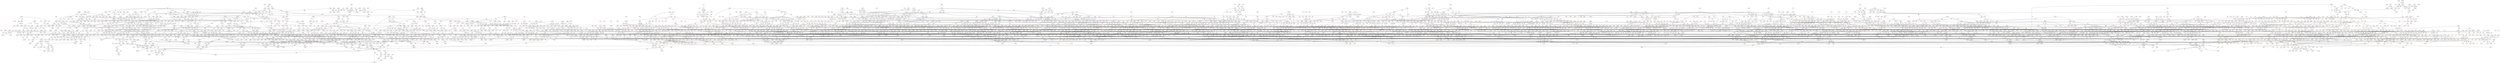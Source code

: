 graph {
  overlap=false
  bus1 [ label="1766" ]
  bus2 [ label="1886" ]
  bus3 [ label="1" ]
  bus4 [ label="519" ]
  bus5 [ label="788" ]
  bus6 [ label="1164" ]
  bus7 [ label="774" ]
  bus8 [ label="1881" ]
  bus9 [ label="1907" ]
  bus10 [ label="599" ]
  bus11 [ label="491" ]
  bus12 [ label="2057" ]
  bus13 [ label="1195" ]
  bus14 [ label="1470" ]
  bus15 [ label="1377" ]
  bus16 [ label="228" ]
  bus17 [ label="332" ]
  bus18 [ label="190" ]
  bus19 [ label="227" ]
  bus20 [ label="980" ]
  bus21 [ label="1935" ]
  bus22 [ label="1894" ]
  bus23 [ label="1305" ]
  bus24 [ label="1880" ]
  bus25 [ label="297" ]
  bus26 [ label="605" ]
  bus27 [ label="2078" ]
  bus28 [ label="1106" ]
  bus29 [ label="24" ]
  bus30 [ label="1783" ]
  bus31 [ label="928" ]
  bus32 [ label="204" ]
  bus33 [ label="416" ]
  bus34 [ label="23" ]
  bus35 [ label="160" ]
  bus36 [ label="561" ]
  bus37 [ label="859" ]
  bus38 [ label="1825" ]
  bus39 [ label="1863" ]
  bus40 [ label="1941" ]
  bus41 [ label="891" ]
  bus42 [ label="2208" ]
  bus43 [ label="1879" ]
  bus44 [ label="815" ]
  bus45 [ label="981" ]
  bus46 [ label="253" ]
  bus47 [ label="916" ]
  bus48 [ label="1282" ]
  bus49 [ label="1429" ]
  bus50 [ label="39" ]
  bus51 [ label="843" ]
  bus52 [ label="1588" ]
  bus53 [ label="112" ]
  bus54 [ label="791" ]
  bus55 [ label="372" ]
  bus56 [ label="34" ]
  bus57 [ label="1918" ]
  bus58 [ label="2075" ]
  bus59 [ label="1665" ]
  bus60 [ label="137" ]
  bus61 [ label="590" ]
  bus62 [ label="55" ]
  bus63 [ label="323" ]
  bus64 [ label="1628" ]
  bus65 [ label="17" ]
  bus66 [ label="243" ]
  bus67 [ label="2128" ]
  bus68 [ label="172" ]
  bus69 [ label="333" ]
  bus70 [ label="363" ]
  bus71 [ label="1296" ]
  bus72 [ label="2062" ]
  bus73 [ label="1721" ]
  bus74 [ label="2165" ]
  bus75 [ label="550" ]
  bus76 [ label="341" ]
  bus77 [ label="664" ]
  bus78 [ label="912" ]
  bus79 [ label="1748" ]
  bus80 [ label="1966" ]
  bus81 [ label="1990" ]
  bus82 [ label="1598" ]
  bus83 [ label="2049" ]
  bus84 [ label="1685" ]
  bus85 [ label="598" ]
  bus86 [ label="1318" ]
  bus87 [ label="14" ]
  bus88 [ label="167" ]
  bus89 [ label="613" ]
  bus90 [ label="643" ]
  bus91 [ label="1052" ]
  bus92 [ label="1121" ]
  bus93 [ label="1556" ]
  bus94 [ label="96" ]
  bus95 [ label="456" ]
  bus96 [ label="510" ]
  bus97 [ label="257" ]
  bus98 [ label="1078" ]
  bus99 [ label="1922" ]
  bus100 [ label="19" ]
  bus101 [ label="1754" ]
  bus102 [ label="2013" ]
  bus103 [ label="2166" ]
  bus104 [ label="673" ]
  bus105 [ label="1502" ]
  bus106 [ label="925" ]
  bus107 [ label="1824" ]
  bus108 [ label="2181" ]
  bus109 [ label="2190" ]
  bus110 [ label="2127" ]
  bus111 [ label="1785" ]
  bus112 [ label="197" ]
  bus113 [ label="1545" ]
  bus114 [ label="401" ]
  bus115 [ label="1804" ]
  bus116 [ label="276" ]
  bus117 [ label="778" ]
  bus118 [ label="2204" ]
  bus119 [ label="1973" ]
  bus120 [ label="21" ]
  bus121 [ label="2096" ]
  bus122 [ label="83" ]
  bus123 [ label="244" ]
  bus124 [ label="582" ]
  bus125 [ label="1043" ]
  bus126 [ label="2011" ]
  bus127 [ label="2084" ]
  bus128 [ label="868" ]
  bus129 [ label="2097" ]
  bus130 [ label="2025" ]
  bus131 [ label="558" ]
  bus132 [ label="1540" ]
  bus133 [ label="1974" ]
  bus134 [ label="1938" ]
  bus135 [ label="871" ]
  bus136 [ label="545" ]
  bus137 [ label="3" ]
  bus138 [ label="1615" ]
  bus139 [ label="81" ]
  bus140 [ label="1968" ]
  bus141 [ label="987" ]
  bus142 [ label="2202" ]
  bus143 [ label="964" ]
  bus144 [ label="1516" ]
  bus145 [ label="751" ]
  bus146 [ label="2163" ]
  bus147 [ label="1070" ]
  bus148 [ label="1169" ]
  bus149 [ label="1493" ]
  bus150 [ label="1019" ]
  bus151 [ label="1684" ]
  bus152 [ label="2196" ]
  bus153 [ label="1334" ]
  bus154 [ label="1897" ]
  bus155 [ label="303" ]
  bus156 [ label="1434" ]
  bus157 [ label="2001" ]
  bus158 [ label="1710" ]
  bus159 [ label="1210" ]
  bus160 [ label="2203" ]
  bus161 [ label="704" ]
  bus162 [ label="1882" ]
  bus163 [ label="1837" ]
  bus164 [ label="2186" ]
  bus165 [ label="1468" ]
  bus166 [ label="117" ]
  bus167 [ label="1166" ]
  bus168 [ label="1864" ]
  bus169 [ label="1050" ]
  bus170 [ label="1423" ]
  bus171 [ label="499" ]
  bus172 [ label="1542" ]
  bus173 [ label="1432" ]
  bus174 [ label="852" ]
  bus175 [ label="1145" ]
  bus176 [ label="176" ]
  bus177 [ label="182" ]
  bus178 [ label="2083" ]
  bus179 [ label="1199" ]
  bus180 [ label="894" ]
  bus181 [ label="1083" ]
  bus182 [ label="1231" ]
  bus183 [ label="1675" ]
  bus184 [ label="1720" ]
  bus185 [ label="1758" ]
  bus186 [ label="1780" ]
  bus187 [ label="1939" ]
  bus188 [ label="554" ]
  bus189 [ label="623" ]
  bus190 [ label="249" ]
  bus191 [ label="485" ]
  bus192 [ label="2179" ]
  bus193 [ label="636" ]
  bus194 [ label="1239" ]
  bus195 [ label="1736" ]
  bus196 [ label="1659" ]
  bus197 [ label="1290" ]
  bus198 [ label="1613" ]
  bus199 [ label="346" ]
  bus200 [ label="1149" ]
  bus201 [ label="542" ]
  bus202 [ label="638" ]
  bus203 [ label="389" ]
  bus204 [ label="966" ]
  bus205 [ label="1220" ]
  bus206 [ label="1223" ]
  bus207 [ label="1923" ]
  bus208 [ label="219" ]
  bus209 [ label="559" ]
  bus210 [ label="1288" ]
  bus211 [ label="1132" ]
  bus212 [ label="1985" ]
  bus213 [ label="1592" ]
  bus214 [ label="203" ]
  bus215 [ label="1212" ]
  bus216 [ label="1313" ]
  bus217 [ label="1997" ]
  bus218 [ label="1876" ]
  bus219 [ label="157" ]
  bus220 [ label="799" ]
  bus221 [ label="1110" ]
  bus222 [ label="1942" ]
  bus223 [ label="1969" ]
  bus224 [ label="1049" ]
  bus225 [ label="1460" ]
  bus226 [ label="793" ]
  bus227 [ label="57" ]
  bus228 [ label="165" ]
  bus229 [ label="876" ]
  bus230 [ label="1075" ]
  bus231 [ label="1162" ]
  bus232 [ label="2012" ]
  bus233 [ label="1267" ]
  bus234 [ label="973" ]
  bus235 [ label="885" ]
  bus236 [ label="1271" ]
  bus237 [ label="1593" ]
  bus238 [ label="200" ]
  bus239 [ label="1158" ]
  bus240 [ label="641" ]
  bus241 [ label="428" ]
  bus242 [ label="1085" ]
  bus243 [ label="1830" ]
  bus244 [ label="2005" ]
  bus245 [ label="1425" ]
  bus246 [ label="772" ]
  bus247 [ label="1074" ]
  bus248 [ label="273" ]
  bus249 [ label="734" ]
  bus250 [ label="1356" ]
  bus251 [ label="1612" ]
  bus252 [ label="1361" ]
  bus253 [ label="717" ]
  bus254 [ label="1810" ]
  bus255 [ label="2101" ]
  bus256 [ label="822" ]
  bus257 [ label="1552" ]
  bus258 [ label="1135" ]
  bus259 [ label="1011" ]
  bus260 [ label="583" ]
  bus261 [ label="61" ]
  bus262 [ label="247" ]
  bus263 [ label="835" ]
  bus264 [ label="385" ]
  bus265 [ label="457" ]
  bus266 [ label="1681" ]
  bus267 [ label="611" ]
  bus268 [ label="1179" ]
  bus269 [ label="1949" ]
  bus270 [ label="1836" ]
  bus271 [ label="1914" ]
  bus272 [ label="1786" ]
  bus273 [ label="1862" ]
  bus274 [ label="992" ]
  bus275 [ label="56" ]
  bus276 [ label="528" ]
  bus277 [ label="2015" ]
  bus278 [ label="2126" ]
  bus279 [ label="438" ]
  bus280 [ label="1704" ]
  bus281 [ label="723" ]
  bus282 [ label="1731" ]
  bus283 [ label="2220" ]
  bus284 [ label="1285" ]
  bus285 [ label="264" ]
  bus286 [ label="1797" ]
  bus287 [ label="1081" ]
  bus288 [ label="1842" ]
  bus289 [ label="1807" ]
  bus290 [ label="1178" ]
  bus291 [ label="1735" ]
  bus292 [ label="106" ]
  bus293 [ label="1841" ]
  bus294 [ label="435" ]
  bus295 [ label="489" ]
  bus296 [ label="1246" ]
  bus297 [ label="1607" ]
  bus298 [ label="846" ]
  bus299 [ label="576" ]
  bus300 [ label="584" ]
  bus301 [ label="287" ]
  bus302 [ label="213" ]
  bus303 [ label="474" ]
  bus304 [ label="1734" ]
  bus305 [ label="1959" ]
  bus306 [ label="1311" ]
  bus307 [ label="356" ]
  bus308 [ label="265" ]
  bus309 [ label="215" ]
  bus310 [ label="1023" ]
  bus311 [ label="443" ]
  bus312 [ label="1696" ]
  bus313 [ label="424" ]
  bus314 [ label="154" ]
  bus315 [ label="1151" ]
  bus316 [ label="682" ]
  bus317 [ label="49" ]
  bus318 [ label="2212" ]
  bus319 [ label="5" ]
  bus320 [ label="1345" ]
  bus321 [ label="990" ]
  bus322 [ label="196" ]
  bus323 [ label="1546" ]
  bus324 [ label="2113" ]
  bus325 [ label="90" ]
  bus326 [ label="707" ]
  bus327 [ label="994" ]
  bus328 [ label="404" ]
  bus329 [ label="742" ]
  bus330 [ label="1089" ]
  bus331 [ label="201" ]
  bus332 [ label="2121" ]
  bus333 [ label="311" ]
  bus334 [ label="1402" ]
  bus335 [ label="1566" ]
  bus336 [ label="315" ]
  bus337 [ label="448" ]
  bus338 [ label="461" ]
  bus339 [ label="1350" ]
  bus340 [ label="366" ]
  bus341 [ label="757" ]
  bus342 [ label="1619" ]
  bus343 [ label="841" ]
  bus344 [ label="1699" ]
  bus345 [ label="657" ]
  bus346 [ label="1227" ]
  bus347 [ label="1800" ]
  bus348 [ label="2131" ]
  bus349 [ label="2137" ]
  bus350 [ label="71" ]
  bus351 [ label="2141" ]
  bus352 [ label="2184" ]
  bus353 [ label="984" ]
  bus354 [ label="1306" ]
  bus355 [ label="1446" ]
  bus356 [ label="988" ]
  bus357 [ label="1339" ]
  bus358 [ label="1986" ]
  bus359 [ label="997" ]
  bus360 [ label="614" ]
  bus361 [ label="934" ]
  bus362 [ label="731" ]
  bus363 [ label="266" ]
  bus364 [ label="1476" ]
  bus365 [ label="6" ]
  bus366 [ label="2104" ]
  bus367 [ label="1847" ]
  bus368 [ label="441" ]
  bus369 [ label="804" ]
  bus370 [ label="811" ]
  bus371 [ label="920" ]
  bus372 [ label="1109" ]
  bus373 [ label="1562" ]
  bus374 [ label="125" ]
  bus375 [ label="1205" ]
  bus376 [ label="98" ]
  bus377 [ label="473" ]
  bus378 [ label="1167" ]
  bus379 [ label="1176" ]
  bus380 [ label="898" ]
  bus381 [ label="2174" ]
  bus382 [ label="174" ]
  bus383 [ label="1113" ]
  bus384 [ label="1188" ]
  bus385 [ label="2047" ]
  bus386 [ label="1238" ]
  bus387 [ label="1945" ]
  bus388 [ label="607" ]
  bus389 [ label="950" ]
  bus390 [ label="337" ]
  bus391 [ label="354" ]
  bus392 [ label="97" ]
  bus393 [ label="1567" ]
  bus394 [ label="824" ]
  bus395 [ label="1765" ]
  bus396 [ label="235" ]
  bus397 [ label="1265" ]
  bus398 [ label="1609" ]
  bus399 [ label="1784" ]
  bus400 [ label="2010" ]
  bus401 [ label="136" ]
  bus402 [ label="848" ]
  bus403 [ label="148" ]
  bus404 [ label="819" ]
  bus405 [ label="193" ]
  bus406 [ label="518" ]
  bus407 [ label="1067" ]
  bus408 [ label="508" ]
  bus409 [ label="1198" ]
  bus410 [ label="1028" ]
  bus411 [ label="1108" ]
  bus412 [ label="929" ]
  bus413 [ label="1490" ]
  bus414 [ label="629" ]
  bus415 [ label="378" ]
  bus416 [ label="771" ]
  bus417 [ label="116" ]
  bus418 [ label="1755" ]
  bus419 [ label="1852" ]
  bus420 [ label="1906" ]
  bus421 [ label="376" ]
  bus422 [ label="2051" ]
  bus423 [ label="1424" ]
  bus424 [ label="241" ]
  bus425 [ label="455" ]
  bus426 [ label="1118" ]
  bus427 [ label="29" ]
  bus428 [ label="786" ]
  bus429 [ label="1799" ]
  bus430 [ label="551" ]
  bus431 [ label="947" ]
  bus432 [ label="1713" ]
  bus433 [ label="367" ]
  bus434 [ label="1778" ]
  bus435 [ label="2095" ]
  bus436 [ label="1229" ]
  bus437 [ label="1585" ]
  bus438 [ label="948" ]
  bus439 [ label="1602" ]
  bus440 [ label="1656" ]
  bus441 [ label="1759" ]
  bus442 [ label="1774" ]
  bus443 [ label="1811" ]
  bus444 [ label="1708" ]
  bus445 [ label="515" ]
  bus446 [ label="706" ]
  bus447 [ label="497" ]
  bus448 [ label="504" ]
  bus449 [ label="1477" ]
  bus450 [ label="1553" ]
  bus451 [ label="1729" ]
  bus452 [ label="1186" ]
  bus453 [ label="1189" ]
  bus454 [ label="1753" ]
  bus455 [ label="914" ]
  bus456 [ label="1808" ]
  bus457 [ label="615" ]
  bus458 [ label="1958" ]
  bus459 [ label="1367" ]
  bus460 [ label="2199" ]
  bus461 [ label="976" ]
  bus462 [ label="1577" ]
  bus463 [ label="374" ]
  bus464 [ label="2175" ]
  bus465 [ label="1814" ]
  bus466 [ label="1126" ]
  bus467 [ label="2099" ]
  bus468 [ label="886" ]
  bus469 [ label="364" ]
  bus470 [ label="803" ]
  bus471 [ label="1255" ]
  bus472 [ label="1360" ]
  bus473 [ label="1444" ]
  bus474 [ label="570" ]
  bus475 [ label="2135" ]
  bus476 [ label="44" ]
  bus477 [ label="169" ]
  bus478 [ label="189" ]
  bus479 [ label="429" ]
  bus480 [ label="2006" ]
  bus481 [ label="2162" ]
  bus482 [ label="94" ]
  bus483 [ label="288" ]
  bus484 [ label="1793" ]
  bus485 [ label="1501" ]
  bus486 [ label="2070" ]
  bus487 [ label="1594" ]
  bus488 [ label="1662" ]
  bus489 [ label="73" ]
  bus490 [ label="82" ]
  bus491 [ label="1354" ]
  bus492 [ label="902" ]
  bus493 [ label="79" ]
  bus494 [ label="974" ]
  bus495 [ label="1321" ]
  bus496 [ label="1092" ]
  bus497 [ label="1068" ]
  bus498 [ label="507" ]
  bus499 [ label="427" ]
  bus500 [ label="1389" ]
  bus501 [ label="1761" ]
  bus502 [ label="1981" ]
  bus503 [ label="2017" ]
  bus504 [ label="1947" ]
  bus505 [ label="1183" ]
  bus506 [ label="391" ]
  bus507 [ label="534" ]
  bus508 [ label="572" ]
  bus509 [ label="8" ]
  bus510 [ label="1767" ]
  bus511 [ label="64" ]
  bus512 [ label="1654" ]
  bus513 [ label="1017" ]
  bus514 [ label="91" ]
  bus515 [ label="922" ]
  bus516 [ label="1120" ]
  bus517 [ label="1489" ]
  bus518 [ label="1898" ]
  bus519 [ label="2129" ]
  bus520 [ label="1702" ]
  bus521 [ label="1915" ]
  bus522 [ label="156" ]
  bus523 [ label="498" ]
  bus524 [ label="726" ]
  bus525 [ label="1686" ]
  bus526 [ label="2156" ]
  bus527 [ label="220" ]
  bus528 [ label="2122" ]
  bus529 [ label="22" ]
  bus530 [ label="1745" ]
  bus531 [ label="878" ]
  bus532 [ label="383" ]
  bus533 [ label="1417" ]
  bus534 [ label="1952" ]
  bus535 [ label="2169" ]
  bus536 [ label="324" ]
  bus537 [ label="861" ]
  bus538 [ label="700" ]
  bus539 [ label="490" ]
  bus540 [ label="2058" ]
  bus541 [ label="1967" ]
  bus542 [ label="506" ]
  bus543 [ label="875" ]
  bus544 [ label="72" ]
  bus545 [ label="860" ]
  bus546 [ label="1631" ]
  bus547 [ label="1088" ]
  bus548 [ label="667" ]
  bus549 [ label="472" ]
  bus550 [ label="524" ]
  bus551 [ label="1037" ]
  bus552 [ label="1226" ]
  bus553 [ label="767" ]
  bus554 [ label="145" ]
  bus555 [ label="36" ]
  bus556 [ label="1082" ]
  bus557 [ label="1543" ]
  bus558 [ label="353" ]
  bus559 [ label="1325" ]
  bus560 [ label="1509" ]
  bus561 [ label="232" ]
  bus562 [ label="407" ]
  bus563 [ label="1648" ]
  bus564 [ label="54" ]
  bus565 [ label="724" ]
  bus566 [ label="101" ]
  bus567 [ label="792" ]
  bus568 [ label="1605" ]
  bus569 [ label="715" ]
  bus570 [ label="1931" ]
  bus571 [ label="945" ]
  bus572 [ label="1054" ]
  bus573 [ label="1115" ]
  bus574 [ label="1672" ]
  bus575 [ label="335" ]
  bus576 [ label="630" ]
  bus577 [ label="168" ]
  bus578 [ label="1405" ]
  bus579 [ label="403" ]
  bus580 [ label="1522" ]
  bus581 [ label="1013" ]
  bus582 [ label="270" ]
  bus583 [ label="2198" ]
  bus584 [ label="476" ]
  bus585 [ label="1027" ]
  bus586 [ label="1433" ]
  bus587 [ label="1435" ]
  bus588 [ label="453" ]
  bus589 [ label="954" ]
  bus590 [ label="883" ]
  bus591 [ label="88" ]
  bus592 [ label="1815" ]
  bus593 [ label="1791" ]
  bus594 [ label="743" ]
  bus595 [ label="1273" ]
  bus596 [ label="77" ]
  bus597 [ label="596" ]
  bus598 [ label="972" ]
  bus599 [ label="2003" ]
  bus600 [ label="449" ]
  bus601 [ label="1084" ]
  bus602 [ label="387" ]
  bus603 [ label="620" ]
  bus604 [ label="450" ]
  bus605 [ label="1322" ]
  bus606 [ label="906" ]
  bus607 [ label="586" ]
  bus608 [ label="971" ]
  bus609 [ label="635" ]
  bus610 [ label="43" ]
  bus611 [ label="1093" ]
  bus612 [ label="1208" ]
  bus613 [ label="1445" ]
  bus614 [ label="1717" ]
  bus615 [ label="893" ]
  bus616 [ label="1004" ]
  bus617 [ label="1277" ]
  bus618 [ label="1531" ]
  bus619 [ label="530" ]
  bus620 [ label="602" ]
  bus621 [ label="2115" ]
  bus622 [ label="1344" ]
  bus623 [ label="703" ]
  bus624 [ label="594" ]
  bus625 [ label="651" ]
  bus626 [ label="1046" ]
  bus627 [ label="1253" ]
  bus628 [ label="1976" ]
  bus629 [ label="932" ]
  bus630 [ label="522" ]
  bus631 [ label="962" ]
  bus632 [ label="1838" ]
  bus633 [ label="9" ]
  bus634 [ label="1117" ]
  bus635 [ label="1272" ]
  bus636 [ label="1382" ]
  bus637 [ label="1532" ]
  bus638 [ label="12" ]
  bus639 [ label="192" ]
  bus640 [ label="552" ]
  bus641 [ label="357" ]
  bus642 [ label="1342" ]
  bus643 [ label="2219" ]
  bus644 [ label="1885" ]
  bus645 [ label="417" ]
  bus646 [ label="1700" ]
  bus647 [ label="1608" ]
  bus648 [ label="694" ]
  bus649 [ label="2056" ]
  bus650 [ label="1157" ]
  bus651 [ label="1260" ]
  bus652 [ label="426" ]
  bus653 [ label="539" ]
  bus654 [ label="991" ]
  bus655 [ label="2034" ]
  bus656 [ label="1301" ]
  bus657 [ label="2038" ]
  bus658 [ label="1340" ]
  bus659 [ label="1014" ]
  bus660 [ label="761" ]
  bus661 [ label="610" ]
  bus662 [ label="739" ]
  bus663 [ label="1660" ]
  bus664 [ label="2059" ]
  bus665 [ label="1259" ]
  bus666 [ label="1317" ]
  bus667 [ label="1803" ]
  bus668 [ label="1398" ]
  bus669 [ label="1610" ]
  bus670 [ label="179" ]
  bus671 [ label="993" ]
  bus672 [ label="905" ]
  bus673 [ label="2210" ]
  bus674 [ label="1406" ]
  bus675 [ label="782" ]
  bus676 [ label="1320" ]
  bus677 [ label="239" ]
  bus678 [ label="911" ]
  bus679 [ label="1200" ]
  bus680 [ label="737" ]
  bus681 [ label="1032" ]
  bus682 [ label="1822" ]
  bus683 [ label="889" ]
  bus684 [ label="1528" ]
  bus685 [ label="1817" ]
  bus686 [ label="2074" ]
  bus687 [ label="488" ]
  bus688 [ label="525" ]
  bus689 [ label="1403" ]
  bus690 [ label="2039" ]
  bus691 [ label="2090" ]
  bus692 [ label="2107" ]
  bus693 [ label="2109" ]
  bus694 [ label="458" ]
  bus695 [ label="696" ]
  bus696 [ label="745" ]
  bus697 [ label="1450" ]
  bus698 [ label="1541" ]
  bus699 [ label="1865" ]
  bus700 [ label="668" ]
  bus701 [ label="1877" ]
  bus702 [ label="45" ]
  bus703 [ label="1427" ]
  bus704 [ label="1910" ]
  bus705 [ label="1663" ]
  bus706 [ label="2091" ]
  bus707 [ label="436" ]
  bus708 [ label="527" ]
  bus709 [ label="872" ]
  bus710 [ label="1581" ]
  bus711 [ label="440" ]
  bus712 [ label="2153" ]
  bus713 [ label="1002" ]
  bus714 [ label="105" ]
  bus715 [ label="1872" ]
  bus716 [ label="547" ]
  bus717 [ label="1916" ]
  bus718 [ label="400" ]
  bus719 [ label="695" ]
  bus720 [ label="480" ]
  bus721 [ label="728" ]
  bus722 [ label="1214" ]
  bus723 [ label="744" ]
  bus724 [ label="296" ]
  bus725 [ label="392" ]
  bus726 [ label="722" ]
  bus727 [ label="775" ]
  bus728 [ label="1039" ]
  bus729 [ label="1103" ]
  bus730 [ label="624" ]
  bus731 [ label="625" ]
  bus732 [ label="50" ]
  bus733 [ label="1247" ]
  bus734 [ label="526" ]
  bus735 [ label="1674" ]
  bus736 [ label="1679" ]
  bus737 [ label="162" ]
  bus738 [ label="1639" ]
  bus739 [ label="63" ]
  bus740 [ label="1962" ]
  bus741 [ label="92" ]
  bus742 [ label="1757" ]
  bus743 [ label="1299" ]
  bus744 [ label="1775" ]
  bus745 [ label="214" ]
  bus746 [ label="1917" ]
  bus747 [ label="573" ]
  bus748 [ label="780" ]
  bus749 [ label="949" ]
  bus750 [ label="1387" ]
  bus751 [ label="1071" ]
  bus752 [ label="999" ]
  bus753 [ label="671" ]
  bus754 [ label="812" ]
  bus755 [ label="2224" ]
  bus756 [ label="2029" ]
  bus757 [ label="1262" ]
  bus758 [ label="719" ]
  bus759 [ label="1409" ]
  bus760 [ label="1892" ]
  bus761 [ label="1569" ]
  bus762 [ label="544" ]
  bus763 [ label="275" ]
  bus764 [ label="1707" ]
  bus765 [ label="826" ]
  bus766 [ label="1806" ]
  bus767 [ label="1934" ]
  bus768 [ label="940" ]
  bus769 [ label="899" ]
  bus770 [ label="516" ]
  bus771 [ label="1536" ]
  bus772 [ label="1664" ]
  bus773 [ label="286" ]
  bus774 [ label="1573" ]
  bus775 [ label="2037" ]
  bus776 [ label="2215" ]
  bus777 [ label="1451" ]
  bus778 [ label="1870" ]
  bus779 [ label="459" ]
  bus780 [ label="465" ]
  bus781 [ label="2080" ]
  bus782 [ label="652" ]
  bus783 [ label="1012" ]
  bus784 [ label="1128" ]
  bus785 [ label="779" ]
  bus786 [ label="308" ]
  bus787 [ label="110" ]
  bus788 [ label="1393" ]
  bus789 [ label="1146" ]
  bus790 [ label="1090" ]
  bus791 [ label="1812" ]
  bus792 [ label="606" ]
  bus793 [ label="943" ]
  bus794 [ label="1370" ]
  bus795 [ label="1703" ]
  bus796 [ label="231" ]
  bus797 [ label="1744" ]
  bus798 [ label="1034" ]
  bus799 [ label="1065" ]
  bus800 [ label="1565" ]
  bus801 [ label="1641" ]
  bus802 [ label="1021" ]
  bus803 [ label="384" ]
  bus804 [ label="1582" ]
  bus805 [ label="1141" ]
  bus806 [ label="1374" ]
  bus807 [ label="1839" ]
  bus808 [ label="173" ]
  bus809 [ label="1418" ]
  bus810 [ label="2221" ]
  bus811 [ label="233" ]
  bus812 [ label="798" ]
  bus813 [ label="1993" ]
  bus814 [ label="1206" ]
  bus815 [ label="1563" ]
  bus816 [ label="2178" ]
  bus817 [ label="130" ]
  bus818 [ label="1570" ]
  bus819 [ label="1671" ]
  bus820 [ label="579" ]
  bus821 [ label="1943" ]
  bus822 [ label="2151" ]
  bus823 [ label="1225" ]
  bus824 [ label="1616" ]
  bus825 [ label="901" ]
  bus826 [ label="2007" ]
  bus827 [ label="720" ]
  bus828 [ label="1073" ]
  bus829 [ label="108" ]
  bus830 [ label="1658" ]
  bus831 [ label="100" ]
  bus832 [ label="2132" ]
  bus833 [ label="597" ]
  bus834 [ label="1630" ]
  bus835 [ label="1233" ]
  bus836 [ label="46" ]
  bus837 [ label="532" ]
  bus838 [ label="444" ]
  bus839 [ label="735" ]
  bus840 [ label="151" ]
  bus841 [ label="1953" ]
  bus842 [ label="147" ]
  bus843 [ label="1900" ]
  bus844 [ label="1653" ]
  bus845 [ label="736" ]
  bus846 [ label="454" ]
  bus847 [ label="342" ]
  bus848 [ label="180" ]
  bus849 [ label="135" ]
  bus850 [ label="262" ]
  bus851 [ label="48" ]
  bus852 [ label="1228" ]
  bus853 [ label="592" ]
  bus854 [ label="408" ]
  bus855 [ label="1331" ]
  bus856 [ label="32" ]
  bus857 [ label="405" ]
  bus858 [ label="1495" ]
  bus859 [ label="1035" ]
  bus860 [ label="1661" ]
  bus861 [ label="334" ]
  bus862 [ label="1823" ]
  bus863 [ label="2" ]
  bus864 [ label="1779" ]
  bus865 [ label="1181" ]
  bus866 [ label="183" ]
  bus867 [ label="1122" ]
  bus868 [ label="2195" ]
  bus869 [ label="1399" ]
  bus870 [ label="752" ]
  bus871 [ label="51" ]
  bus872 [ label="2063" ]
  bus873 [ label="849" ]
  bus874 [ label="1957" ]
  bus875 [ label="1515" ]
  bus876 [ label="2035" ]
  bus877 [ label="141" ]
  bus878 [ label="1525" ]
  bus879 [ label="1781" ]
  bus880 [ label="340" ]
  bus881 [ label="278" ]
  bus882 [ label="1297" ]
  bus883 [ label="1796" ]
  bus884 [ label="2119" ]
  bus885 [ label="1381" ]
  bus886 [ label="1749" ]
  bus887 [ label="1549" ]
  bus888 [ label="1871" ]
  bus889 [ label="1064" ]
  bus890 [ label="747" ]
  bus891 [ label="1248" ]
  bus892 [ label="1346" ]
  bus893 [ label="218" ]
  bus894 [ label="612" ]
  bus895 [ label="631" ]
  bus896 [ label="877" ]
  bus897 [ label="1742" ]
  bus898 [ label="832" ]
  bus899 [ label="836" ]
  bus900 [ label="1372" ]
  bus901 [ label="237" ]
  bus902 [ label="2171" ]
  bus903 [ label="713" ]
  bus904 [ label="419" ]
  bus905 [ label="1051" ]
  bus906 [ label="1348" ]
  bus907 [ label="1650" ]
  bus908 [ label="1899" ]
  bus909 [ label="1932" ]
  bus910 [ label="718" ]
  bus911 [ label="1336" ]
  bus912 [ label="1937" ]
  bus913 [ label="1965" ]
  bus914 [ label="37" ]
  bus915 [ label="2031" ]
  bus916 [ label="1530" ]
  bus917 [ label="1752" ]
  bus918 [ label="1559" ]
  bus919 [ label="685" ]
  bus920 [ label="958" ]
  bus921 [ label="755" ]
  bus922 [ label="1235" ]
  bus923 [ label="1202" ]
  bus924 [ label="1249" ]
  bus925 [ label="1368" ]
  bus926 [ label="1712" ]
  bus927 [ label="1982" ]
  bus928 [ label="1174" ]
  bus929 [ label="2168" ]
  bus930 [ label="2191" ]
  bus931 [ label="1497" ]
  bus932 [ label="919" ]
  bus933 [ label="1649" ]
  bus934 [ label="1384" ]
  bus935 [ label="2067" ]
  bus936 [ label="2133" ]
  bus937 [ label="600" ]
  bus938 [ label="787" ]
  bus939 [ label="1080" ]
  bus940 [ label="672" ]
  bus941 [ label="272" ]
  bus942 [ label="1467" ]
  bus943 [ label="2149" ]
  bus944 [ label="1534" ]
  bus945 [ label="1076" ]
  bus946 [ label="1142" ]
  bus947 [ label="1535" ]
  bus948 [ label="2098" ]
  bus949 [ label="1584" ]
  bus950 [ label="1127" ]
  bus951 [ label="7" ]
  bus952 [ label="1635" ]
  bus953 [ label="1821" ]
  bus954 [ label="795" ]
  bus955 [ label="194" ]
  bus956 [ label="1168" ]
  bus957 [ label="1844" ]
  bus958 [ label="2111" ]
  bus959 [ label="1727" ]
  bus960 [ label="140" ]
  bus961 [ label="2144" ]
  bus962 [ label="2222" ]
  bus963 [ label="854" ]
  bus964 [ label="1256" ]
  bus965 [ label="2069" ]
  bus966 [ label="936" ]
  bus967 [ label="212" ]
  bus968 [ label="1312" ]
  bus969 [ label="908" ]
  bus970 [ label="1428" ]
  bus971 [ label="369" ]
  bus972 [ label="1756" ]
  bus973 [ label="211" ]
  bus974 [ label="1950" ]
  bus975 [ label="1763" ]
  bus976 [ label="678" ]
  bus977 [ label="1508" ]
  bus978 [ label="2089" ]
  bus979 [ label="118" ]
  bus980 [ label="283" ]
  bus981 [ label="513" ]
  bus982 [ label="2055" ]
  bus983 [ label="1124" ]
  bus984 [ label="1022" ]
  bus985 [ label="1851" ]
  bus986 [ label="2076" ]
  bus987 [ label="813" ]
  bus988 [ label="1912" ]
  bus989 [ label="425" ]
  bus990 [ label="1547" ]
  bus991 [ label="900" ]
  bus992 [ label="546" ]
  bus993 [ label="1977" ]
  bus994 [ label="686" ]
  bus995 [ label="301" ]
  bus996 [ label="1153" ]
  bus997 [ label="784" ]
  bus998 [ label="18" ]
  bus999 [ label="796" ]
  bus1000 [ label="806" ]
  bus1001 [ label="517" ]
  bus1002 [ label="78" ]
  bus1003 [ label="2079" ]
  bus1004 [ label="1177" ]
  bus1005 [ label="382" ]
  bus1006 [ label="1861" ]
  bus1007 [ label="74" ]
  bus1008 [ label="1419" ]
  bus1009 [ label="1056" ]
  bus1010 [ label="1513" ]
  bus1011 [ label="1946" ]
  bus1012 [ label="33" ]
  bus1013 [ label="1539" ]
  bus1014 [ label="52" ]
  bus1015 [ label="2022" ]
  bus1016 [ label="1363" ]
  bus1017 [ label="1031" ]
  bus1018 [ label="121" ]
  bus1019 [ label="1690" ]
  bus1020 [ label="395" ]
  bus1021 [ label="1069" ]
  bus1022 [ label="1059" ]
  bus1023 [ label="2106" ]
  bus1024 [ label="509" ]
  bus1025 [ label="918" ]
  bus1026 [ label="1655" ]
  bus1027 [ label="1669" ]
  bus1028 [ label="961" ]
  bus1029 [ label="1924" ]
  bus1030 [ label="1383" ]
  bus1031 [ label="1625" ]
  bus1032 [ label="1498" ]
  bus1033 [ label="1835" ]
  bus1034 [ label="1155" ]
  bus1035 [ label="58" ]
  bus1036 [ label="1105" ]
  bus1037 [ label="166" ]
  bus1038 [ label="640" ]
  bus1039 [ label="1667" ]
  bus1040 [ label="2147" ]
  bus1041 [ label="2072" ]
  bus1042 [ label="1554" ]
  bus1043 [ label="280" ]
  bus1044 [ label="313" ]
  bus1045 [ label="1404" ]
  bus1046 [ label="2112" ]
  bus1047 [ label="645" ]
  bus1048 [ label="759" ]
  bus1049 [ label="1453" ]
  bus1050 [ label="937" ]
  bus1051 [ label="1676" ]
  bus1052 [ label="909" ]
  bus1053 [ label="1719" ]
  bus1054 [ label="1057" ]
  bus1055 [ label="1486" ]
  bus1056 [ label="99" ]
  bus1057 [ label="1204" ]
  bus1058 [ label="1909" ]
  bus1059 [ label="1964" ]
  bus1060 [ label="1632" ]
  bus1061 [ label="437" ]
  bus1062 [ label="1902" ]
  bus1063 [ label="285" ]
  bus1064 [ label="433" ]
  bus1065 [ label="955" ]
  bus1066 [ label="406" ]
  bus1067 [ label="1583" ]
  bus1068 [ label="2223" ]
  bus1069 [ label="647" ]
  bus1070 [ label="921" ]
  bus1071 [ label="1100" ]
  bus1072 [ label="1310" ]
  bus1073 [ label="84" ]
  bus1074 [ label="325" ]
  bus1075 [ label="104" ]
  bus1076 [ label="1411" ]
  bus1077 [ label="267" ]
  bus1078 [ label="185" ]
  bus1079 [ label="410" ]
  bus1080 [ label="1136" ]
  bus1081 [ label="1901" ]
  bus1082 [ label="2180" ]
  bus1083 [ label="1245" ]
  bus1084 [ label="626" ]
  bus1085 [ label="349" ]
  bus1086 [ label="191" ]
  bus1087 [ label="807" ]
  bus1088 [ label="1104" ]
  bus1089 [ label="1175" ]
  bus1090 [ label="304" ]
  bus1091 [ label="1276" ]
  bus1092 [ label="1983" ]
  bus1093 [ label="2216" ]
  bus1094 [ label="1979" ]
  bus1095 [ label="1760" ]
  bus1096 [ label="1222" ]
  bus1097 [ label="1723" ]
  bus1098 [ label="1843" ]
  bus1099 [ label="1998" ]
  bus1100 [ label="1905" ]
  bus1101 [ label="1533" ]
  bus1102 [ label="2014" ]
  bus1103 [ label="580" ]
  bus1104 [ label="420" ]
  bus1105 [ label="727" ]
  bus1106 [ label="1920" ]
  bus1107 [ label="1798" ]
  bus1108 [ label="856" ]
  bus1109 [ label="1951" ]
  bus1110 [ label="1333" ]
  bus1111 [ label="809" ]
  bus1112 [ label="838" ]
  bus1113 [ label="977" ]
  bus1114 [ label="16" ]
  bus1115 [ label="1094" ]
  bus1116 [ label="1095" ]
  bus1117 [ label="1496" ]
  bus1118 [ label="40" ]
  bus1119 [ label="1171" ]
  bus1120 [ label="1280" ]
  bus1121 [ label="1557" ]
  bus1122 [ label="1693" ]
  bus1123 [ label="1066" ]
  bus1124 [ label="1802" ]
  bus1125 [ label="2173" ]
  bus1126 [ label="1954" ]
  bus1127 [ label="128" ]
  bus1128 [ label="810" ]
  bus1129 [ label="1125" ]
  bus1130 [ label="1194" ]
  bus1131 [ label="1746" ]
  bus1132 [ label="571" ]
  bus1133 [ label="1828" ]
  bus1134 [ label="138" ]
  bus1135 [ label="2117" ]
  bus1136 [ label="1538" ]
  bus1137 [ label="1020" ]
  bus1138 [ label="1813" ]
  bus1139 [ label="670" ]
  bus1140 [ label="1475" ]
  bus1141 [ label="915" ]
  bus1142 [ label="1298" ]
  bus1143 [ label="1114" ]
  bus1144 [ label="371" ]
  bus1145 [ label="2030" ]
  bus1146 [ label="41" ]
  bus1147 [ label="1695" ]
  bus1148 [ label="65" ]
  bus1149 [ label="475" ]
  bus1150 [ label="1236" ]
  bus1151 [ label="593" ]
  bus1152 [ label="447" ]
  bus1153 [ label="362" ]
  bus1154 [ label="705" ]
  bus1155 [ label="619" ]
  bus1156 [ label="505" ]
  bus1157 [ label="1284" ]
  bus1158 [ label="326" ]
  bus1159 [ label="543" ]
  bus1160 [ label="591" ]
  bus1161 [ label="1062" ]
  bus1162 [ label="2042" ]
  bus1163 [ label="2092" ]
  bus1164 [ label="1792" ]
  bus1165 [ label="467" ]
  bus1166 [ label="714" ]
  bus1167 [ label="1244" ]
  bus1168 [ label="1308" ]
  bus1169 [ label="1527" ]
  bus1170 [ label="289" ]
  bus1171 [ label="2185" ]
  bus1172 [ label="250" ]
  bus1173 [ label="926" ]
  bus1174 [ label="1928" ]
  bus1175 [ label="1991" ]
  bus1176 [ label="1464" ]
  bus1177 [ label="359" ]
  bus1178 [ label="1159" ]
  bus1179 [ label="59" ]
  bus1180 [ label="184" ]
  bus1181 [ label="1048" ]
  bus1182 [ label="415" ]
  bus1183 [ label="1134" ]
  bus1184 [ label="1558" ]
  bus1185 [ label="1077" ]
  bus1186 [ label="1855" ]
  bus1187 [ label="293" ]
  bus1188 [ label="1394" ]
  bus1189 [ label="421" ]
  bus1190 [ label="1243" ]
  bus1191 [ label="1634" ]
  bus1192 [ label="2214" ]
  bus1193 [ label="1963" ]
  bus1194 [ label="1309" ]
  bus1195 [ label="514" ]
  bus1196 [ label="1970" ]
  bus1197 [ label="350" ]
  bus1198 [ label="676" ]
  bus1199 [ label="683" ]
  bus1200 [ label="1316" ]
  bus1201 [ label="252" ]
  bus1202 [ label="881" ]
  bus1203 [ label="660" ]
  bus1204 [ label="1604" ]
  bus1205 [ label="1555" ]
  bus1206 [ label="462" ]
  bus1207 [ label="777" ]
  bus1208 [ label="2123" ]
  bus1209 [ label="1431" ]
  bus1210 [ label="1295" ]
  bus1211 [ label="935" ]
  bus1212 [ label="1514" ]
  bus1213 [ label="1303" ]
  bus1214 [ label="2100" ]
  bus1215 [ label="127" ]
  bus1216 [ label="1718" ]
  bus1217 [ label="1007" ]
  bus1218 [ label="1827" ]
  bus1219 [ label="944" ]
  bus1220 [ label="884" ]
  bus1221 [ label="633" ]
  bus1222 [ label="823" ]
  bus1223 [ label="177" ]
  bus1224 [ label="254" ]
  bus1225 [ label="887" ]
  bus1226 [ label="1237" ]
  bus1227 [ label="2197" ]
  bus1228 [ label="1266" ]
  bus1229 [ label="1251" ]
  bus1230 [ label="1888" ]
  bus1231 [ label="790" ]
  bus1232 [ label="693" ]
  bus1233 [ label="242" ]
  bus1234 [ label="746" ]
  bus1235 [ label="996" ]
  bus1236 [ label="396" ]
  bus1237 [ label="834" ]
  bus1238 [ label="260" ]
  bus1239 [ label="495" ]
  bus1240 [ label="680" ]
  bus1241 [ label="1355" ]
  bus1242 [ label="1459" ]
  bus1243 [ label="740" ]
  bus1244 [ label="35" ]
  bus1245 [ label="1364" ]
  bus1246 [ label="2033" ]
  bus1247 [ label="1005" ]
  bus1248 [ label="2136" ]
  bus1249 [ label="131" ]
  bus1250 [ label="2164" ]
  bus1251 [ label="2134" ]
  bus1252 [ label="1211" ]
  bus1253 [ label="365" ]
  bus1254 [ label="691" ]
  bus1255 [ label="1657" ]
  bus1256 [ label="494" ]
  bus1257 [ label="556" ]
  bus1258 [ label="1485" ]
  bus1259 [ label="1832" ]
  bus1260 [ label="896" ]
  bus1261 [ label="1449" ]
  bus1262 [ label="768" ]
  bus1263 [ label="1148" ]
  bus1264 [ label="139" ]
  bus1265 [ label="1561" ]
  bus1266 [ label="1682" ]
  bus1267 [ label="1724" ]
  bus1268 [ label="1768" ]
  bus1269 [ label="1362" ]
  bus1270 [ label="1589" ]
  bus1271 [ label="827" ]
  bus1272 [ label="1568" ]
  bus1273 [ label="413" ]
  bus1274 [ label="1264" ]
  bus1275 [ label="2207" ]
  bus1276 [ label="1412" ]
  bus1277 [ label="2205" ]
  bus1278 [ label="482" ]
  bus1279 [ label="549" ]
  bus1280 [ label="1722" ]
  bus1281 [ label="27" ]
  bus1282 [ label="882" ]
  bus1283 [ label="1447" ]
  bus1284 [ label="1750" ]
  bus1285 [ label="503" ]
  bus1286 [ label="1820" ]
  bus1287 [ label="2192" ]
  bus1288 [ label="975" ]
  bus1289 [ label="869" ]
  bus1290 [ label="1033" ]
  bus1291 [ label="1242" ]
  bus1292 [ label="1307" ]
  bus1293 [ label="422" ]
  bus1294 [ label="709" ]
  bus1295 [ label="648" ]
  bus1296 [ label="805" ]
  bus1297 [ label="1293" ]
  bus1298 [ label="1677" ]
  bus1299 [ label="1715" ]
  bus1300 [ label="2182" ]
  bus1301 [ label="1601" ]
  bus1302 [ label="120" ]
  bus1303 [ label="1463" ]
  bus1304 [ label="1636" ]
  bus1305 [ label="1688" ]
  bus1306 [ label="1407" ]
  bus1307 [ label="1887" ]
  bus1308 [ label="87" ]
  bus1309 [ label="2093" ]
  bus1310 [ label="1439" ]
  bus1311 [ label="255" ]
  bus1312 [ label="1652" ]
  bus1313 [ label="178" ]
  bus1314 [ label="1279" ]
  bus1315 [ label="89" ]
  bus1316 [ label="496" ]
  bus1317 [ label="1375" ]
  bus1318 [ label="2110" ]
  bus1319 [ label="1933" ]
  bus1320 [ label="195" ]
  bus1321 [ label="1112" ]
  bus1322 [ label="1102" ]
  bus1323 [ label="1984" ]
  bus1324 [ label="923" ]
  bus1325 [ label="442" ]
  bus1326 [ label="1079" ]
  bus1327 [ label="562" ]
  bus1328 [ label="924" ]
  bus1329 [ label="1329" ]
  bus1330 [ label="2209" ]
  bus1331 [ label="202" ]
  bus1332 [ label="1221" ]
  bus1333 [ label="1574" ]
  bus1334 [ label="2158" ]
  bus1335 [ label="654" ]
  bus1336 [ label="1196" ]
  bus1337 [ label="146" ]
  bus1338 [ label="953" ]
  bus1339 [ label="256" ]
  bus1340 [ label="1044" ]
  bus1341 [ label="1396" ]
  bus1342 [ label="291" ]
  bus1343 [ label="80" ]
  bus1344 [ label="360" ]
  bus1345 [ label="1629" ]
  bus1346 [ label="1379" ]
  bus1347 [ label="418" ]
  bus1348 [ label="1180" ]
  bus1349 [ label="1343" ]
  bus1350 [ label="1466" ]
  bus1351 [ label="431" ]
  bus1352 [ label="1590" ]
  bus1353 [ label="1940" ]
  bus1354 [ label="520" ]
  bus1355 [ label="1611" ]
  bus1356 [ label="1846" ]
  bus1357 [ label="1160" ]
  bus1358 [ label="969" ]
  bus1359 [ label="1666" ]
  bus1360 [ label="1989" ]
  bus1361 [ label="1147" ]
  bus1362 [ label="1263" ]
  bus1363 [ label="2200" ]
  bus1364 [ label="1930" ]
  bus1365 [ label="327" ]
  bus1366 [ label="1504" ]
  bus1367 [ label="1314" ]
  bus1368 [ label="1678" ]
  bus1369 [ label="2060" ]
  bus1370 [ label="284" ]
  bus1371 [ label="818" ]
  bus1372 [ label="1743" ]
  bus1373 [ label="1868" ]
  bus1374 [ label="1143" ]
  bus1375 [ label="1232" ]
  bus1376 [ label="1388" ]
  bus1377 [ label="2139" ]
  bus1378 [ label="1506" ]
  bus1379 [ label="2157" ]
  bus1380 [ label="2161" ]
  bus1381 [ label="575" ]
  bus1382 [ label="942" ]
  bus1383 [ label="675" ]
  bus1384 [ label="904" ]
  bus1385 [ label="2043" ]
  bus1386 [ label="1386" ]
  bus1387 [ label="1369" ]
  bus1388 [ label="15" ]
  bus1389 [ label="1184" ]
  bus1390 [ label="2142" ]
  bus1391 [ label="500" ]
  bus1392 [ label="785" ]
  bus1393 [ label="1001" ]
  bus1394 [ label="251" ]
  bus1395 [ label="1770" ]
  bus1396 [ label="1578" ]
  bus1397 [ label="2094" ]
  bus1398 [ label="170" ]
  bus1399 [ label="2066" ]
  bus1400 [ label="248" ]
  bus1401 [ label="68" ]
  bus1402 [ label="529" ]
  bus1403 [ label="656" ]
  bus1404 [ label="850" ]
  bus1405 [ label="890" ]
  bus1406 [ label="1795" ]
  bus1407 [ label="76" ]
  bus1408 [ label="186" ]
  bus1409 [ label="1373" ]
  bus1410 [ label="1172" ]
  bus1411 [ label="393" ]
  bus1412 [ label="2155" ]
  bus1413 [ label="103" ]
  bus1414 [ label="355" ]
  bus1415 [ label="2218" ]
  bus1416 [ label="982" ]
  bus1417 [ label="716" ]
  bus1418 [ label="2189" ]
  bus1419 [ label="1587" ]
  bus1420 [ label="870" ]
  bus1421 [ label="155" ]
  bus1422 [ label="53" ]
  bus1423 [ label="650" ]
  bus1424 [ label="963" ]
  bus1425 [ label="1560" ]
  bus1426 [ label="1163" ]
  bus1427 [ label="566" ]
  bus1428 [ label="1492" ]
  bus1429 [ label="111" ]
  bus1430 [ label="721" ]
  bus1431 [ label="1738" ]
  bus1432 [ label="1469" ]
  bus1433 [ label="1254" ]
  bus1434 [ label="1529" ]
  bus1435 [ label="1358" ]
  bus1436 [ label="1499" ]
  bus1437 [ label="1443" ]
  bus1438 [ label="93" ]
  bus1439 [ label="1854" ]
  bus1440 [ label="10" ]
  bus1441 [ label="1908" ]
  bus1442 [ label="1771" ]
  bus1443 [ label="1351" ]
  bus1444 [ label="305" ]
  bus1445 [ label="770" ]
  bus1446 [ label="1130" ]
  bus1447 [ label="1580" ]
  bus1448 [ label="2086" ]
  bus1449 [ label="1520" ]
  bus1450 [ label="701" ]
  bus1451 [ label="321" ]
  bus1452 [ label="1353" ]
  bus1453 [ label="1440" ]
  bus1454 [ label="1395" ]
  bus1455 [ label="1185" ]
  bus1456 [ label="1919" ]
  bus1457 [ label="62" ]
  bus1458 [ label="665" ]
  bus1459 [ label="1241" ]
  bus1460 [ label="446" ]
  bus1461 [ label="857" ]
  bus1462 [ label="1994" ]
  bus1463 [ label="1633" ]
  bus1464 [ label="1347" ]
  bus1465 [ label="1518" ]
  bus1466 [ label="390" ]
  bus1467 [ label="1144" ]
  bus1468 [ label="632" ]
  bus1469 [ label="833" ]
  bus1470 [ label="1473" ]
  bus1471 [ label="86" ]
  bus1472 [ label="523" ]
  bus1473 [ label="1591" ]
  bus1474 [ label="1890" ]
  bus1475 [ label="152" ]
  bus1476 [ label="910" ]
  bus1477 [ label="1921" ]
  bus1478 [ label="2009" ]
  bus1479 [ label="399" ]
  bus1480 [ label="245" ]
  bus1481 [ label="469" ]
  bus1482 [ label="521" ]
  bus1483 [ label="487" ]
  bus1484 [ label="268" ]
  bus1485 [ label="658" ]
  bus1486 [ label="2073" ]
  bus1487 [ label="702" ]
  bus1488 [ label="970" ]
  bus1489 [ label="2154" ]
  bus1490 [ label="1618" ]
  bus1491 [ label="577" ]
  bus1492 [ label="776" ]
  bus1493 [ label="829" ]
  bus1494 [ label="1091" ]
  bus1495 [ label="1426" ]
  bus1496 [ label="1047" ]
  bus1497 [ label="379" ]
  bus1498 [ label="187" ]
  bus1499 [ label="1437" ]
  bus1500 [ label="1010" ]
  bus1501 [ label="2146" ]
  bus1502 [ label="261" ]
  bus1503 [ label="938" ]
  bus1504 [ label="1544" ]
  bus1505 [ label="2036" ]
  bus1506 [ label="486" ]
  bus1507 [ label="1218" ]
  bus1508 [ label="107" ]
  bus1509 [ label="102" ]
  bus1510 [ label="69" ]
  bus1511 [ label="2217" ]
  bus1512 [ label="282" ]
  bus1513 [ label="2020" ]
  bus1514 [ label="1278" ]
  bus1515 [ label="874" ]
  bus1516 [ label="1769" ]
  bus1517 [ label="634" ]
  bus1518 [ label="1041" ]
  bus1519 [ label="1156" ]
  bus1520 [ label="741" ]
  bus1521 [ label="13" ]
  bus1522 [ label="895" ]
  bus1523 [ label="1332" ]
  bus1524 [ label="1415" ]
  bus1525 [ label="1053" ]
  bus1526 [ label="1045" ]
  bus1527 [ label="1319" ]
  bus1528 [ label="2116" ]
  bus1529 [ label="38" ]
  bus1530 [ label="845" ]
  bus1531 [ label="1165" ]
  bus1532 [ label="1606" ]
  bus1533 [ label="957" ]
  bus1534 [ label="1454" ]
  bus1535 [ label="188" ]
  bus1536 [ label="2085" ]
  bus1537 [ label="199" ]
  bus1538 [ label="1980" ]
  bus1539 [ label="697" ]
  bus1540 [ label="763" ]
  bus1541 [ label="66" ]
  bus1542 [ label="1999" ]
  bus1543 [ label="2032" ]
  bus1544 [ label="468" ]
  bus1545 [ label="1250" ]
  bus1546 [ label="1692" ]
  bus1547 [ label="2018" ]
  bus1548 [ label="477" ]
  bus1549 [ label="548" ]
  bus1550 [ label="1576" ]
  bus1551 [ label="1680" ]
  bus1552 [ label="388" ]
  bus1553 [ label="2177" ]
  bus1554 [ label="729" ]
  bus1555 [ label="762" ]
  bus1556 [ label="402" ]
  bus1557 [ label="236" ]
  bus1558 [ label="764" ]
  bus1559 [ label="564" ]
  bus1560 [ label="698" ]
  bus1561 [ label="1376" ]
  bus1562 [ label="1408" ]
  bus1563 [ label="1866" ]
  bus1564 [ label="2140" ]
  bus1565 [ label="814" ]
  bus1566 [ label="1831" ]
  bus1567 [ label="578" ]
  bus1568 [ label="451" ]
  bus1569 [ label="866" ]
  bus1570 [ label="1483" ]
  bus1571 [ label="115" ]
  bus1572 [ label="1647" ]
  bus1573 [ label="1519" ]
  bus1574 [ label="1548" ]
  bus1575 [ label="351" ]
  bus1576 [ label="2170" ]
  bus1577 [ label="960" ]
  bus1578 [ label="339" ]
  bus1579 [ label="1097" ]
  bus1580 [ label="674" ]
  bus1581 [ label="1479" ]
  bus1582 [ label="609" ]
  bus1583 [ label="1850" ]
  bus1584 [ label="2152" ]
  bus1585 [ label="1072" ]
  bus1586 [ label="1801" ]
  bus1587 [ label="1015" ]
  bus1588 [ label="1487" ]
  bus1589 [ label="370" ]
  bus1590 [ label="206" ]
  bus1591 [ label="595" ]
  bus1592 [ label="279" ]
  bus1593 [ label="2108" ]
  bus1594 [ label="2187" ]
  bus1595 [ label="1224" ]
  bus1596 [ label="1597" ]
  bus1597 [ label="801" ]
  bus1598 [ label="1133" ]
  bus1599 [ label="581" ]
  bus1600 [ label="1420" ]
  bus1601 [ label="754" ]
  bus1602 [ label="259" ]
  bus1603 [ label="129" ]
  bus1604 [ label="1668" ]
  bus1605 [ label="1809" ]
  bus1606 [ label="1728" ]
  bus1607 [ label="684" ]
  bus1608 [ label="430" ]
  bus1609 [ label="1512" ]
  bus1610 [ label="1857" ]
  bus1611 [ label="853" ]
  bus1612 [ label="207" ]
  bus1613 [ label="1131" ]
  bus1614 [ label="47" ]
  bus1615 [ label="917" ]
  bus1616 [ label="2193" ]
  bus1617 [ label="1323" ]
  bus1618 [ label="216" ]
  bus1619 [ label="1058" ]
  bus1620 [ label="511" ]
  bus1621 [ label="1261" ]
  bus1622 [ label="1883" ]
  bus1623 [ label="238" ]
  bus1624 [ label="209" ]
  bus1625 [ label="959" ]
  bus1626 [ label="2167" ]
  bus1627 [ label="1283" ]
  bus1628 [ label="1482" ]
  bus1629 [ label="2124" ]
  bus1630 [ label="1787" ]
  bus1631 [ label="941" ]
  bus1632 [ label="1410" ]
  bus1633 [ label="1441" ]
  bus1634 [ label="979" ]
  bus1635 [ label="1291" ]
  bus1636 [ label="222" ]
  bus1637 [ label="1129" ]
  bus1638 [ label="343" ]
  bus1639 [ label="1240" ]
  bus1640 [ label="1524" ]
  bus1641 [ label="608" ]
  bus1642 [ label="60" ]
  bus1643 [ label="158" ]
  bus1644 [ label="766" ]
  bus1645 [ label="1201" ]
  bus1646 [ label="229" ]
  bus1647 [ label="661" ]
  bus1648 [ label="2103" ]
  bus1649 [ label="587" ]
  bus1650 [ label="1571" ]
  bus1651 [ label="11" ]
  bus1652 [ label="2082" ]
  bus1653 [ label="540" ]
  bus1654 [ label="978" ]
  bus1655 [ label="483" ]
  bus1656 [ label="1701" ]
  bus1657 [ label="1944" ]
  bus1658 [ label="277" ]
  bus1659 [ label="1895" ]
  bus1660 [ label="398" ]
  bus1661 [ label="1302" ]
  bus1662 [ label="1819" ]
  bus1663 [ label="331" ]
  bus1664 [ label="1472" ]
  bus1665 [ label="1289" ]
  bus1666 [ label="627" ]
  bus1667 [ label="851" ]
  bus1668 [ label="769" ]
  bus1669 [ label="1623" ]
  bus1670 [ label="2150" ]
  bus1671 [ label="1716" ]
  bus1672 [ label="1003" ]
  bus1673 [ label="95" ]
  bus1674 [ label="1614" ]
  bus1675 [ label="1349" ]
  bus1676 [ label="1366" ]
  bus1677 [ label="1971" ]
  bus1678 [ label="294" ]
  bus1679 [ label="1152" ]
  bus1680 [ label="2024" ]
  bus1681 [ label="1213" ]
  bus1682 [ label="965" ]
  bus1683 [ label="153" ]
  bus1684 [ label="1269" ]
  bus1685 [ label="2050" ]
  bus1686 [ label="1471" ]
  bus1687 [ label="464" ]
  bus1688 [ label="1683" ]
  bus1689 [ label="2052" ]
  bus1690 [ label="2045" ]
  bus1691 [ label="1859" ]
  bus1692 [ label="299" ]
  bus1693 [ label="557" ]
  bus1694 [ label="967" ]
  bus1695 [ label="159" ]
  bus1696 [ label="1948" ]
  bus1697 [ label="844" ]
  bus1698 [ label="1101" ]
  bus1699 [ label="536" ]
  bus1700 [ label="1150" ]
  bus1701 [ label="842" ]
  bus1702 [ label="931" ]
  bus1703 [ label="1834" ]
  bus1704 [ label="223" ]
  bus1705 [ label="817" ]
  bus1706 [ label="1219" ]
  bus1707 [ label="531" ]
  bus1708 [ label="1488" ]
  bus1709 [ label="1087" ]
  bus1710 [ label="2064" ]
  bus1711 [ label="26" ]
  bus1712 [ label="952" ]
  bus1713 [ label="1996" ]
  bus1714 [ label="989" ]
  bus1715 [ label="1139" ]
  bus1716 [ label="230" ]
  bus1717 [ label="1191" ]
  bus1718 [ label="1725" ]
  bus1719 [ label="2138" ]
  bus1720 [ label="394" ]
  bus1721 [ label="258" ]
  bus1722 [ label="328" ]
  bus1723 [ label="1029" ]
  bus1724 [ label="149" ]
  bus1725 [ label="666" ]
  bus1726 [ label="773" ]
  bus1727 [ label="1645" ]
  bus1728 [ label="1620" ]
  bus1729 [ label="1579" ]
  bus1730 [ label="122" ]
  bus1731 [ label="302" ]
  bus1732 [ label="1926" ]
  bus1733 [ label="175" ]
  bus1734 [ label="1772" ]
  bus1735 [ label="1413" ]
  bus1736 [ label="1328" ]
  bus1737 [ label="143" ]
  bus1738 [ label="1086" ]
  bus1739 [ label="1252" ]
  bus1740 [ label="1740" ]
  bus1741 [ label="501" ]
  bus1742 [ label="1995" ]
  bus1743 [ label="2046" ]
  bus1744 [ label="1762" ]
  bus1745 [ label="825" ]
  bus1746 [ label="1190" ]
  bus1747 [ label="1421" ]
  bus1748 [ label="2048" ]
  bus1749 [ label="318" ]
  bus1750 [ label="2213" ]
  bus1751 [ label="292" ]
  bus1752 [ label="20" ]
  bus1753 [ label="1848" ]
  bus1754 [ label="2071" ]
  bus1755 [ label="1193" ]
  bus1756 [ label="708" ]
  bus1757 [ label="533" ]
  bus1758 [ label="837" ]
  bus1759 [ label="749" ]
  bus1760 [ label="1098" ]
  bus1761 [ label="1705" ]
  bus1762 [ label="1733" ]
  bus1763 [ label="1480" ]
  bus1764 [ label="622" ]
  bus1765 [ label="1711" ]
  bus1766 [ label="1788" ]
  bus1767 [ label="123" ]
  bus1768 [ label="616" ]
  bus1769 [ label="1867" ]
  bus1770 [ label="1849" ]
  bus1771 [ label="300" ]
  bus1772 [ label="1000" ]
  bus1773 [ label="2172" ]
  bus1774 [ label="1024" ]
  bus1775 [ label="1018" ]
  bus1776 [ label="1794" ]
  bus1777 [ label="1875" ]
  bus1778 [ label="1216" ]
  bus1779 [ label="1992" ]
  bus1780 [ label="601" ]
  bus1781 [ label="1687" ]
  bus1782 [ label="1896" ]
  bus1783 [ label="1217" ]
  bus1784 [ label="1751" ]
  bus1785 [ label="1494" ]
  bus1786 [ label="1170" ]
  bus1787 [ label="1913" ]
  bus1788 [ label="423" ]
  bus1789 [ label="1511" ]
  bus1790 [ label="1741" ]
  bus1791 [ label="317" ]
  bus1792 [ label="1274" ]
  bus1793 [ label="863" ]
  bus1794 [ label="1462" ]
  bus1795 [ label="316" ]
  bus1796 [ label="463" ]
  bus1797 [ label="617" ]
  bus1798 [ label="1294" ]
  bus1799 [ label="1458" ]
  bus1800 [ label="263" ]
  bus1801 [ label="1603" ]
  bus1802 [ label="2021" ]
  bus1803 [ label="295" ]
  bus1804 [ label="1038" ]
  bus1805 [ label="181" ]
  bus1806 [ label="386" ]
  bus1807 [ label="368" ]
  bus1808 [ label="802" ]
  bus1809 [ label="913" ]
  bus1810 [ label="1016" ]
  bus1811 [ label="1987" ]
  bus1812 [ label="85" ]
  bus1813 [ label="1782" ]
  bus1814 [ label="568" ]
  bus1815 [ label="30" ]
  bus1816 [ label="309" ]
  bus1817 [ label="1644" ]
  bus1818 [ label="569" ]
  bus1819 [ label="1422" ]
  bus1820 [ label="1438" ]
  bus1821 [ label="1060" ]
  bus1822 [ label="2002" ]
  bus1823 [ label="1391" ]
  bus1824 [ label="1845" ]
  bus1825 [ label="642" ]
  bus1826 [ label="828" ]
  bus1827 [ label="589" ]
  bus1828 [ label="930" ]
  bus1829 [ label="1137" ]
  bus1830 [ label="1286" ]
  bus1831 [ label="75" ]
  bus1832 [ label="1617" ]
  bus1833 [ label="1936" ]
  bus1834 [ label="1270" ]
  bus1835 [ label="2176" ]
  bus1836 [ label="669" ]
  bus1837 [ label="1207" ]
  bus1838 [ label="2065" ]
  bus1839 [ label="460" ]
  bus1840 [ label="1642" ]
  bus1841 [ label="1626" ]
  bus1842 [ label="2000" ]
  bus1843 [ label="2077" ]
  bus1844 [ label="2211" ]
  bus1845 [ label="1595" ]
  bus1846 [ label="537" ]
  bus1847 [ label="1500" ]
  bus1848 [ label="1550" ]
  bus1849 [ label="858" ]
  bus1850 [ label="1268" ]
  bus1851 [ label="2201" ]
  bus1852 [ label="208" ]
  bus1853 [ label="688" ]
  bus1854 [ label="840" ]
  bus1855 [ label="855" ]
  bus1856 [ label="1596" ]
  bus1857 [ label="1651" ]
  bus1858 [ label="1790" ]
  bus1859 [ label="224" ]
  bus1860 [ label="1873" ]
  bus1861 [ label="1961" ]
  bus1862 [ label="711" ]
  bus1863 [ label="1442" ]
  bus1864 [ label="797" ]
  bus1865 [ label="867" ]
  bus1866 [ label="1257" ]
  bus1867 [ label="1258" ]
  bus1868 [ label="1911" ]
  bus1869 [ label="2016" ]
  bus1870 [ label="1858" ]
  bus1871 [ label="1903" ]
  bus1872 [ label="1337" ]
  bus1873 [ label="1575" ]
  bus1874 [ label="738" ]
  bus1875 [ label="2102" ]
  bus1876 [ label="879" ]
  bus1877 [ label="1099" ]
  bus1878 [ label="699" ]
  bus1879 [ label="1829" ]
  bus1880 [ label="687" ]
  bus1881 [ label="225" ]
  bus1882 [ label="830" ]
  bus1883 [ label="1860" ]
  bus1884 [ label="1586" ]
  bus1885 [ label="1732" ]
  bus1886 [ label="1840" ]
  bus1887 [ label="1036" ]
  bus1888 [ label="1192" ]
  bus1889 [ label="161" ]
  bus1890 [ label="1401" ]
  bus1891 [ label="1526" ]
  bus1892 [ label="692" ]
  bus1893 [ label="712" ]
  bus1894 [ label="1327" ]
  bus1895 [ label="1430" ]
  bus1896 [ label="1925" ]
  bus1897 [ label="1833" ]
  bus1898 [ label="2114" ]
  bus1899 [ label="142" ]
  bus1900 [ label="1465" ]
  bus1901 [ label="637" ]
  bus1902 [ label="2145" ]
  bus1903 [ label="995" ]
  bus1904 [ label="968" ]
  bus1905 [ label="1359" ]
  bus1906 [ label="1599" ]
  bus1907 [ label="432" ]
  bus1908 [ label="1972" ]
  bus1909 [ label="113" ]
  bus1910 [ label="492" ]
  bus1911 [ label="445" ]
  bus1912 [ label="322" ]
  bus1913 [ label="269" ]
  bus1914 [ label="1988" ]
  bus1915 [ label="1380" ]
  bus1916 [ label="588" ]
  bus1917 [ label="555" ]
  bus1918 [ label="892" ]
  bus1919 [ label="1281" ]
  bus1920 [ label="1111" ]
  bus1921 [ label="794" ]
  bus1922 [ label="663" ]
  bus1923 [ label="1315" ]
  bus1924 [ label="1326" ]
  bus1925 [ label="873" ]
  bus1926 [ label="628" ]
  bus1927 [ label="171" ]
  bus1928 [ label="646" ]
  bus1929 [ label="653" ]
  bus1930 [ label="345" ]
  bus1931 [ label="1154" ]
  bus1932 [ label="1764" ]
  bus1933 [ label="1904" ]
  bus1934 [ label="1505" ]
  bus1935 [ label="319" ]
  bus1936 [ label="478" ]
  bus1937 [ label="502" ]
  bus1938 [ label="748" ]
  bus1939 [ label="312" ]
  bus1940 [ label="758" ]
  bus1941 [ label="1551" ]
  bus1942 [ label="567" ]
  bus1943 [ label="2105" ]
  bus1944 [ label="1055" ]
  bus1945 [ label="621" ]
  bus1946 [ label="67" ]
  bus1947 [ label="831" ]
  bus1948 [ label="2120" ]
  bus1949 [ label="344" ]
  bus1950 [ label="1414" ]
  bus1951 [ label="1638" ]
  bus1952 [ label="1739" ]
  bus1953 [ label="535" ]
  bus1954 [ label="1456" ]
  bus1955 [ label="1523" ]
  bus1956 [ label="452" ]
  bus1957 [ label="2081" ]
  bus1958 [ label="639" ]
  bus1959 [ label="109" ]
  bus1960 [ label="320" ]
  bus1961 [ label="1119" ]
  bus1962 [ label="217" ]
  bus1963 [ label="1187" ]
  bus1964 [ label="1789" ]
  bus1965 [ label="1063" ]
  bus1966 [ label="821" ]
  bus1967 [ label="2023" ]
  bus1968 [ label="2194" ]
  bus1969 [ label="1698" ]
  bus1970 [ label="1341" ]
  bus1971 [ label="1726" ]
  bus1972 [ label="1960" ]
  bus1973 [ label="1891" ]
  bus1974 [ label="933" ]
  bus1975 [ label="2040" ]
  bus1976 [ label="760" ]
  bus1977 [ label="1478" ]
  bus1978 [ label="1300" ]
  bus1979 [ label="1621" ]
  bus1980 [ label="789" ]
  bus1981 [ label="1600" ]
  bus1982 [ label="820" ]
  bus1983 [ label="1640" ]
  bus1984 [ label="1517" ]
  bus1985 [ label="1853" ]
  bus1986 [ label="765" ]
  bus1987 [ label="1689" ]
  bus1988 [ label="1385" ]
  bus1989 [ label="1484" ]
  bus1990 [ label="1209" ]
  bus1991 [ label="662" ]
  bus1992 [ label="1564" ]
  bus1993 [ label="659" ]
  bus1994 [ label="2061" ]
  bus1995 [ label="1956" ]
  bus1996 [ label="358" ]
  bus1997 [ label="2188" ]
  bus1998 [ label="1061" ]
  bus1999 [ label="783" ]
  bus2000 [ label="541" ]
  bus2001 [ label="862" ]
  bus2002 [ label="1643" ]
  bus2003 [ label="1365" ]
  bus2004 [ label="234" ]
  bus2005 [ label="1673" ]
  bus2006 [ label="1878" ]
  bus2007 [ label="2054" ]
  bus2008 [ label="205" ]
  bus2009 [ label="1304" ]
  bus2010 [ label="1747" ]
  bus2011 [ label="298" ]
  bus2012 [ label="816" ]
  bus2013 [ label="927" ]
  bus2014 [ label="164" ]
  bus2015 [ label="1378" ]
  bus2016 [ label="380" ]
  bus2017 [ label="2206" ]
  bus2018 [ label="1203" ]
  bus2019 [ label="126" ]
  bus2020 [ label="226" ]
  bus2021 [ label="1230" ]
  bus2022 [ label="553" ]
  bus2023 [ label="951" ]
  bus2024 [ label="985" ]
  bus2025 [ label="2008" ]
  bus2026 [ label="1030" ]
  bus2027 [ label="644" ]
  bus2028 [ label="1776" ]
  bus2029 [ label="689" ]
  bus2030 [ label="1161" ]
  bus2031 [ label="1096" ]
  bus2032 [ label="1173" ]
  bus2033 [ label="1182" ]
  bus2034 [ label="1521" ]
  bus2035 [ label="512" ]
  bus2036 [ label="1371" ]
  bus2037 [ label="471" ]
  bus2038 [ label="493" ]
  bus2039 [ label="1390" ]
  bus2040 [ label="361" ]
  bus2041 [ label="1874" ]
  bus2042 [ label="1884" ]
  bus2043 [ label="1397" ]
  bus2044 [ label="1140" ]
  bus2045 [ label="397" ]
  bus2046 [ label="1503" ]
  bus2047 [ label="808" ]
  bus2048 [ label="1026" ]
  bus2049 [ label="1452" ]
  bus2050 [ label="4" ]
  bus2051 [ label="1955" ]
  bus2052 [ label="221" ]
  bus2053 [ label="1357" ]
  bus2054 [ label="1646" ]
  bus2055 [ label="210" ]
  bus2056 [ label="750" ]
  bus2057 [ label="1491" ]
  bus2058 [ label="690" ]
  bus2059 [ label="134" ]
  bus2060 [ label="133" ]
  bus2061 [ label="240" ]
  bus2062 [ label="329" ]
  bus2063 [ label="1400" ]
  bus2064 [ label="1537" ]
  bus2065 [ label="373" ]
  bus2066 [ label="2026" ]
  bus2067 [ label="574" ]
  bus2068 [ label="246" ]
  bus2069 [ label="466" ]
  bus2070 [ label="753" ]
  bus2071 [ label="560" ]
  bus2072 [ label="679" ]
  bus2073 [ label="375" ]
  bus2074 [ label="1637" ]
  bus2075 [ label="1714" ]
  bus2076 [ label="307" ]
  bus2077 [ label="880" ]
  bus2078 [ label="1773" ]
  bus2079 [ label="565" ]
  bus2080 [ label="538" ]
  bus2081 [ label="411" ]
  bus2082 [ label="1392" ]
  bus2083 [ label="1706" ]
  bus2084 [ label="1826" ]
  bus2085 [ label="1275" ]
  bus2086 [ label="132" ]
  bus2087 [ label="1457" ]
  bus2088 [ label="2088" ]
  bus2089 [ label="2148" ]
  bus2090 [ label="470" ]
  bus2091 [ label="1694" ]
  bus2092 [ label="1481" ]
  bus2093 [ label="800" ]
  bus2094 [ label="1040" ]
  bus2095 [ label="1893" ]
  bus2096 [ label="618" ]
  bus2097 [ label="1709" ]
  bus2098 [ label="2160" ]
  bus2099 [ label="733" ]
  bus2100 [ label="2087" ]
  bus2101 [ label="119" ]
  bus2102 [ label="839" ]
  bus2103 [ label="42" ]
  bus2104 [ label="28" ]
  bus2105 [ label="781" ]
  bus2106 [ label="381" ]
  bus2107 [ label="439" ]
  bus2108 [ label="347" ]
  bus2109 [ label="2143" ]
  bus2110 [ label="1670" ]
  bus2111 [ label="897" ]
  bus2112 [ label="290" ]
  bus2113 [ label="409" ]
  bus2114 [ label="314" ]
  bus2115 [ label="1730" ]
  bus2116 [ label="1622" ]
  bus2117 [ label="1507" ]
  bus2118 [ label="163" ]
  bus2119 [ label="1697" ]
  bus2120 [ label="481" ]
  bus2121 [ label="281" ]
  bus2122 [ label="847" ]
  bus2123 [ label="730" ]
  bus2124 [ label="2027" ]
  bus2125 [ label="25" ]
  bus2126 [ label="114" ]
  bus2127 [ label="1338" ]
  bus2128 [ label="681" ]
  bus2129 [ label="1461" ]
  bus2130 [ label="1816" ]
  bus2131 [ label="31" ]
  bus2132 [ label="274" ]
  bus2133 [ label="865" ]
  bus2134 [ label="888" ]
  bus2135 [ label="484" ]
  bus2136 [ label="986" ]
  bus2137 [ label="956" ]
  bus2138 [ label="1009" ]
  bus2139 [ label="412" ]
  bus2140 [ label="479" ]
  bus2141 [ label="352" ]
  bus2142 [ label="150" ]
  bus2143 [ label="1287" ]
  bus2144 [ label="1691" ]
  bus2145 [ label="1436" ]
  bus2146 [ label="1975" ]
  bus2147 [ label="983" ]
  bus2148 [ label="1292" ]
  bus2149 [ label="756" ]
  bus2150 [ label="330" ]
  bus2151 [ label="1352" ]
  bus2152 [ label="1455" ]
  bus2153 [ label="864" ]
  bus2154 [ label="310" ]
  bus2155 [ label="1025" ]
  bus2156 [ label="1510" ]
  bus2157 [ label="1624" ]
  bus2158 [ label="2125" ]
  bus2159 [ label="2130" ]
  bus2160 [ label="677" ]
  bus2161 [ label="946" ]
  bus2162 [ label="2183" ]
  bus2163 [ label="1324" ]
  bus2164 [ label="377" ]
  bus2165 [ label="725" ]
  bus2166 [ label="2159" ]
  bus2167 [ label="907" ]
  bus2168 [ label="1448" ]
  bus2169 [ label="2019" ]
  bus2170 [ label="585" ]
  bus2171 [ label="124" ]
  bus2172 [ label="2044" ]
  bus2173 [ label="1197" ]
  bus2174 [ label="939" ]
  bus2175 [ label="1330" ]
  bus2176 [ label="70" ]
  bus2177 [ label="1572" ]
  bus2178 [ label="1042" ]
  bus2179 [ label="1818" ]
  bus2180 [ label="1978" ]
  bus2181 [ label="2041" ]
  bus2182 [ label="1116" ]
  bus2183 [ label="1889" ]
  bus2184 [ label="1215" ]
  bus2185 [ label="903" ]
  bus2186 [ label="1869" ]
  bus2187 [ label="2068" ]
  bus2188 [ label="338" ]
  bus2189 [ label="198" ]
  bus2190 [ label="1234" ]
  bus2191 [ label="1856" ]
  bus2192 [ label="1123" ]
  bus2193 [ label="1737" ]
  bus2194 [ label="1927" ]
  bus2195 [ label="1006" ]
  bus2196 [ label="348" ]
  bus2197 [ label="1335" ]
  bus2198 [ label="1929" ]
  bus2199 [ label="144" ]
  bus2200 [ label="649" ]
  bus2201 [ label="1008" ]
  bus2202 [ label="271" ]
  bus2203 [ label="2004" ]
  bus2204 [ label="1416" ]
  bus2205 [ label="2028" ]
  bus2206 [ label="434" ]
  bus2207 [ label="604" ]
  bus2208 [ label="1627" ]
  bus2209 [ label="1107" ]
  bus2210 [ label="2118" ]
  bus2211 [ label="998" ]
  bus2212 [ label="563" ]
  bus2213 [ label="655" ]
  bus2214 [ label="1777" ]
  bus2215 [ label="1805" ]
  bus2216 [ label="336" ]
  bus2217 [ label="732" ]
  bus2218 [ label="603" ]
  bus2219 [ label="414" ]
  bus2220 [ label="710" ]
  bus2221 [ label="1138" ]
  bus2222 [ label="2053" ]
  bus2223 [ label="1474" ]
  bus2224 [ label="306" ]
  bus3 -- bus863 [ label="1" ]
  bus3 -- bus2050 [ label="3" ]
  bus3 -- bus137 [ label="2" ]
  bus3 -- bus1945 [ label="696" ]
  bus3 -- bus26 [ label="685" ]
  bus3 -- bus2096 [ label="693" ]
  bus3 -- bus267 [ label="684" ]
  bus3 -- bus360 [ label="688" ]
  bus4 -- bus709 [ label="1199" ]
  bus4 -- bus135 [ label="1198" ]
  bus5 -- bus597 [ label="1046" ]
  bus5 -- bus2136 [ label="1453" ]
  bus7 -- bus1427 [ label="1024" ]
  bus7 -- bus1814 [ label="1025" ]
  bus9 -- bus1441 [ label="2708" ]
  bus9 -- bus1902 [ label="2976" ]
  bus10 -- bus853 [ label="673" ]
  bus10 -- bus597 [ label="671" ]
  bus10 -- bus2081 [ label="1369" ]
  bus11 -- bus2216 [ label="1410" ]
  bus11 -- bus1024 [ label="563" ]
  bus12 -- bus540 [ label="3089" ]
  bus12 -- bus830 [ label="2850" ]
  bus14 -- bus364 [ label="2430" ]
  bus14 -- bus1977 [ label="2431" ]
  bus17 -- bus1958 [ label="722" ]
  bus17 -- bus1958 [ label="721" ]
  bus19 -- bus16 [ label="170" ]
  bus19 -- bus1646 [ label="171" ]
  bus23 -- bus354 [ label="1972" ]
  bus23 -- bus1194 [ label="1975" ]
  bus24 -- bus8 [ label="2694" ]
  bus24 -- bus1629 [ label="2935" ]
  bus30 -- bus399 [ label="2643" ]
  bus30 -- bus2006 [ label="2731" ]
  bus31 -- bus241 [ label="1308" ]
  bus34 -- bus2125 [ label="19" ]
  bus34 -- bus18 [ label="141" ]
  bus34 -- bus478 [ label="140" ]
  bus34 -- bus29 [ label="18" ]
  bus34 -- bus1535 [ label="139" ]
  bus35 -- bus1889 [ label="117" ]
  bus35 -- bus737 [ label="118" ]
  bus35 -- bus1818 [ label="641" ]
  bus35 -- bus1479 [ label="1279" ]
  bus36 -- bus1667 [ label="1151" ]
  bus36 -- bus174 [ label="1172" ]
  bus36 -- bus319 [ label="654" ]
  bus36 -- bus1327 [ label="632" ]
  bus36 -- bus299 [ label="646" ]
  bus36 -- bus1236 [ label="789" ]
  bus38 -- bus2084 [ label="2664" ]
  bus44 -- bus1064 [ label="1086" ]
  bus49 -- bus1895 [ label="2125" ]
  bus51 -- bus971 [ label="1135" ]
  bus51 -- bus971 [ label="1136" ]
  bus52 -- bus2010 [ label="2557" ]
  bus52 -- bus1473 [ label="2300" ]
  bus53 -- bus1909 [ label="81" ]
  bus53 -- bus2126 [ label="82" ]
  bus53 -- bus718 [ label="401" ]
  bus53 -- bus1660 [ label="424" ]
  bus54 -- bus1916 [ label="1049" ]
  bus58 -- bus1616 [ label="3095" ]
  bus61 -- bus2101 [ label="1316" ]
  bus64 -- bus1345 [ label="2342" ]
  bus67 -- bus776 [ label="3156" ]
  bus69 -- bus376 [ label="293" ]
  bus71 -- bus216 [ label="1982" ]
  bus71 -- bus1367 [ label="1983" ]
  bus72 -- bus2198 [ label="2855" ]
  bus74 -- bus1490 [ label="3029" ]
  bus74 -- bus2210 [ label="3028" ]
  bus75 -- bus640 [ label="623" ]
  bus75 -- bus430 [ label="622" ]
  bus76 -- bus2118 [ label="305" ]
  bus76 -- bus847 [ label="1426" ]
  bus77 -- bus1460 [ label="824" ]
  bus77 -- bus1460 [ label="823" ]
  bus77 -- bus1460 [ label="825" ]
  bus80 -- bus1957 [ label="3108" ]
  bus80 -- bus935 [ label="2891" ]
  bus81 -- bus1586 [ label="2778" ]
  bus82 -- bus1284 [ label="2563" ]
  bus82 -- bus1284 [ label="2564" ]
  bus82 -- bus1845 [ label="2306" ]
  bus82 -- bus1845 [ label="2307" ]
  bus83 -- bus1418 [ label="3083" ]
  bus83 -- bus1689 [ label="3082" ]
  bus83 -- bus1418 [ label="3084" ]
  bus83 -- bus422 [ label="2843" ]
  bus83 -- bus1685 [ label="2842" ]
  bus85 -- bus2081 [ label="793" ]
  bus85 -- bus749 [ label="1368" ]
  bus85 -- bus937 [ label="672" ]
  bus85 -- bus597 [ label="670" ]
  bus87 -- bus998 [ label="14" ]
  bus87 -- bus1114 [ label="12" ]
  bus87 -- bus1636 [ label="166" ]
  bus87 -- bus65 [ label="13" ]
  bus87 -- bus1388 [ label="11" ]
  bus87 -- bus391 [ label="323" ]
  bus87 -- bus1949 [ label="308" ]
  bus87 -- bus307 [ label="325" ]
  bus87 -- bus641 [ label="326" ]
  bus87 -- bus1575 [ label="318" ]
  bus87 -- bus391 [ label="322" ]
  bus89 -- bus1423 [ label="745" ]
  bus89 -- bus1423 [ label="744" ]
  bus89 -- bus360 [ label="687" ]
  bus92 -- bus167 [ label="1727" ]
  bus92 -- bus378 [ label="1728" ]
  bus92 -- bus167 [ label="1726" ]
  bus93 -- bus2193 [ label="2528" ]
  bus95 -- bus265 [ label="504" ]
  bus96 -- bus2001 [ label="1179" ]
  bus96 -- bus2001 [ label="1180" ]
  bus96 -- bus2035 [ label="566" ]
  bus96 -- bus1620 [ label="564" ]
  bus96 -- bus861 [ label="1281" ]
  bus98 -- bus636 [ label="3194" ]
  bus98 -- bus1030 [ label="3195" ]
  bus100 -- bus529 [ label="17" ]
  bus100 -- bus120 [ label="16" ]
  bus100 -- bus1752 [ label="15" ]
  bus100 -- bus2011 [ label="228" ]
  bus100 -- bus1170 [ label="215" ]
  bus100 -- bus1512 [ label="208" ]
  bus102 -- bus348 [ label="2953" ]
  bus103 -- bus1626 [ label="3031" ]
  bus103 -- bus1353 [ label="3030" ]
  bus104 -- bus846 [ label="841" ]
  bus104 -- bus846 [ label="842" ]
  bus105 -- bus1546 [ label="2433" ]
  bus105 -- bus2046 [ label="2187" ]
  bus110 -- bus255 [ label="2999" ]
  bus111 -- bus272 [ label="2644" ]
  bus113 -- bus1341 [ label="2248" ]
  bus113 -- bus613 [ label="2247" ]
  bus114 -- bus579 [ label="398" ]
  bus114 -- bus1556 [ label="397" ]
  bus117 -- bus877 [ label="1032" ]
  bus117 -- bus877 [ label="1031" ]
  bus117 -- bus1988 [ label="2092" ]
  bus119 -- bus2146 [ label="2759" ]
  bus119 -- bus133 [ label="2757" ]
  bus119 -- bus1677 [ label="2758" ]
  bus119 -- bus2180 [ label="2763" ]
  bus121 -- bus2180 [ label="3189" ]
  bus121 -- bus1948 [ label="3134" ]
  bus121 -- bus332 [ label="3135" ]
  bus121 -- bus1275 [ label="3138" ]
  bus121 -- bus1277 [ label="3136" ]
  bus121 -- bus2017 [ label="3137" ]
  bus121 -- bus1719 [ label="2967" ]
  bus121 -- bus110 [ label="2969" ]
  bus121 -- bus1248 [ label="2965" ]
  bus121 -- bus349 [ label="2966" ]
  bus121 -- bus1377 [ label="2968" ]
  bus124 -- bus2164 [ label="1360" ]
  bus124 -- bus260 [ label="656" ]
  bus125 -- bus1403 [ label="1569" ]
  bus125 -- bus1526 [ label="1570" ]
  bus125 -- bus1340 [ label="1568" ]
  bus126 -- bus1605 [ label="3070" ]
  bus126 -- bus232 [ label="2797" ]
  bus127 -- bus868 [ label="3099" ]
  bus127 -- bus1536 [ label="2880" ]
  bus129 -- bus673 [ label="3141" ]
  bus131 -- bus209 [ label="629" ]
  bus131 -- bus1257 [ label="628" ]
  bus132 -- bus1267 [ label="2497" ]
  bus133 -- bus993 [ label="2761" ]
  bus133 -- bus1196 [ label="2762" ]
  bus133 -- bus628 [ label="2760" ]
  bus134 -- bus187 [ label="2724" ]
  bus136 -- bus992 [ label="613" ]
  bus136 -- bus1159 [ label="611" ]
  bus136 -- bus1953 [ label="615" ]
  bus136 -- bus1159 [ label="612" ]
  bus138 -- bus501 [ label="2590" ]
  bus138 -- bus501 [ label="2589" ]
  bus138 -- bus198 [ label="2344" ]
  bus140 -- bus1824 [ label="3186" ]
  bus143 -- bus2065 [ label="1400" ]
  bus145 -- bus1942 [ label="994" ]
  bus145 -- bus1942 [ label="993" ]
  bus145 -- bus727 [ label="1463" ]
  bus145 -- bus727 [ label="1462" ]
  bus146 -- bus484 [ label="3020" ]
  bus148 -- bus2173 [ label="1793" ]
  bus148 -- bus1336 [ label="1792" ]
  bus149 -- bus1350 [ label="2542" ]
  bus149 -- bus1350 [ label="2541" ]
  bus149 -- bus1298 [ label="2398" ]
  bus150 -- bus1137 [ label="1536" ]
  bus150 -- bus513 [ label="1534" ]
  bus150 -- bus919 [ label="1535" ]
  bus150 -- bus783 [ label="1537" ]
  bus153 -- bus925 [ label="2064" ]
  bus154 -- bus518 [ label="2703" ]
  bus155 -- bus1731 [ label="237" ]
  bus155 -- bus1090 [ label="238" ]
  bus157 -- bus599 [ label="3069" ]
  bus157 -- bus1822 [ label="2788" ]
  bus161 -- bus1239 [ label="898" ]
  bus161 -- bus1239 [ label="899" ]
  bus161 -- bus1239 [ label="901" ]
  bus162 -- bus2042 [ label="2696" ]
  bus162 -- bus1622 [ label="2695" ]
  bus163 -- bus632 [ label="2670" ]
  bus165 -- bus1765 [ label="2472" ]
  bus165 -- bus916 [ label="2227" ]
  bus168 -- bus699 [ label="2685" ]
  bus169 -- bus828 [ label="1620" ]
  bus169 -- bus247 [ label="1621" ]
  bus170 -- bus423 [ label="2122" ]
  bus171 -- bus1074 [ label="764" ]
  bus172 -- bus184 [ label="2491" ]
  bus172 -- bus1434 [ label="2244" ]
  bus175 -- bus1361 [ label="1705" ]
  bus178 -- bus2158 [ label="2942" ]
  bus178 -- bus278 [ label="2943" ]
  bus182 -- bus922 [ label="1864" ]
  bus182 -- bus1362 [ label="1903" ]
  bus183 -- bus1310 [ label="2396" ]
  bus189 -- bus1308 [ label="805" ]
  bus191 -- bus1912 [ label="1288" ]
  bus191 -- bus2135 [ label="535" ]
  bus196 -- bus2078 [ label="2617" ]
  bus196 -- bus144 [ label="2379" ]
  bus196 -- bus990 [ label="2378" ]
  bus196 -- bus2078 [ label="2618" ]
  bus198 -- bus879 [ label="2633" ]
  bus198 -- bus1832 [ label="2593" ]
  bus200 -- bus315 [ label="1710" ]
  bus200 -- bus1700 [ label="1709" ]
  bus201 -- bus992 [ label="614" ]
  bus201 -- bus2000 [ label="609" ]
  bus201 -- bus716 [ label="616" ]
  bus202 -- bus161 [ label="1492" ]
  bus204 -- bus1342 [ label="1403" ]
  bus204 -- bus1342 [ label="1404" ]
  bus205 -- bus233 [ label="1910" ]
  bus205 -- bus1706 [ label="1844" ]
  bus206 -- bus1706 [ label="1847" ]
  bus206 -- bus617 [ label="1932" ]
  bus206 -- bus617 [ label="1933" ]
  bus206 -- bus1706 [ label="1846" ]
  bus207 -- bus1029 [ label="2716" ]
  bus211 -- bus1455 [ label="1767" ]
  bus211 -- bus1455 [ label="1768" ]
  bus211 -- bus496 [ label="1770" ]
  bus211 -- bus1455 [ label="1769" ]
  bus212 -- bus1914 [ label="2775" ]
  bus212 -- bus1811 [ label="2774" ]
  bus212 -- bus358 [ label="2773" ]
  bus213 -- bus79 [ label="2560" ]
  bus215 -- bus2033 [ label="1826" ]
  bus216 -- bus1923 [ label="1984" ]
  bus217 -- bus352 [ label="3066" ]
  bus217 -- bus504 [ label="2785" ]
  bus217 -- bus1099 [ label="2784" ]
  bus219 -- bus1695 [ label="116" ]
  bus219 -- bus1643 [ label="115" ]
  bus219 -- bus1818 [ label="640" ]
  bus219 -- bus1660 [ label="1280" ]
  bus220 -- bus857 [ label="1057" ]
  bus220 -- bus857 [ label="1058" ]
  bus220 -- bus1190 [ label="1872" ]
  bus220 -- bus1291 [ label="1873" ]
  bus221 -- bus372 [ label="1660" ]
  bus221 -- bus263 [ label="1661" ]
  bus222 -- bus1657 [ label="2727" ]
  bus222 -- bus821 [ label="2726" ]
  bus223 -- bus1677 [ label="2755" ]
  bus224 -- bus147 [ label="1611" ]
  bus225 -- bus744 [ label="2621" ]
  bus225 -- bus858 [ label="2429" ]
  bus225 -- bus744 [ label="2622" ]
  bus225 -- bus858 [ label="2428" ]
  bus226 -- bus114 [ label="1051" ]
  bus230 -- bus1633 [ label="2131" ]
  bus230 -- bus389 [ label="1622" ]
  bus231 -- bus1531 [ label="1725" ]
  bus232 -- bus1363 [ label="3119" ]
  bus232 -- bus746 [ label="2934" ]
  bus234 -- bus53 [ label="3207" ]
  bus234 -- bus1959 [ label="3206" ]
  bus237 -- bus886 [ label="2561" ]
  bus237 -- bus1845 [ label="2303" ]
  bus237 -- bus487 [ label="2302" ]
  bus239 -- bus1004 [ label="1751" ]
  bus241 -- bus2139 [ label="446" ]
  bus241 -- bus2139 [ label="445" ]
  bus244 -- bus109 [ label="3086" ]
  bus244 -- bus1869 [ label="2847" ]
  bus245 -- bus1495 [ label="2123" ]
  bus245 -- bus1604 [ label="2389" ]
  bus246 -- bus1818 [ label="1021" ]
  bus249 -- bus1707 [ label="964" ]
  bus249 -- bus1707 [ label="962" ]
  bus250 -- bus1924 [ label="2037" ]
  bus250 -- bus1445 [ label="2035" ]
  bus251 -- bus742 [ label="2582" ]
  bus253 -- bus507 [ label="928" ]
  bus253 -- bus507 [ label="929" ]
  bus253 -- bus507 [ label="930" ]
  bus255 -- bus1380 [ label="3003" ]
  bus255 -- bus1334 [ label="3004" ]
  bus256 -- bus279 [ label="1103" ]
  bus256 -- bus790 [ label="1636" ]
  bus256 -- bus496 [ label="1638" ]
  bus256 -- bus1494 [ label="1637" ]
  bus257 -- bus450 [ label="2255" ]
  bus257 -- bus1042 [ label="2256" ]
  bus258 -- bus1183 [ label="1692" ]
  bus259 -- bus410 [ label="1549" ]
  bus259 -- bus585 [ label="1547" ]
  bus259 -- bus585 [ label="1548" ]
  bus260 -- bus1069 [ label="739" ]
  bus260 -- bus1069 [ label="737" ]
  bus260 -- bus1069 [ label="738" ]
  bus260 -- bus1591 [ label="1437" ]
  bus260 -- bus1151 [ label="1438" ]
  bus263 -- bus1061 [ label="1123" ]
  bus263 -- bus1837 [ label="1817" ]
  bus263 -- bus612 [ label="1819" ]
  bus263 -- bus1837 [ label="1818" ]
  bus264 -- bus2108 [ label="394" ]
  bus264 -- bus1806 [ label="361" ]
  bus265 -- bus2112 [ label="749" ]
  bus265 -- bus2112 [ label="748" ]
  bus267 -- bus1515 [ label="1202" ]
  bus267 -- bus1515 [ label="1201" ]
  bus269 -- bus746 [ label="2956" ]
  bus273 -- bus39 [ label="2684" ]
  bus274 -- bus1672 [ label="1525" ]
  bus274 -- bus752 [ label="1526" ]
  bus275 -- bus1457 [ label="45" ]
  bus275 -- bus1901 [ label="718" ]
  bus275 -- bus227 [ label="42" ]
  bus275 -- bus1156 [ label="562" ]
  bus276 -- bus1402 [ label="596" ]
  bus276 -- bus1402 [ label="595" ]
  bus277 -- bus164 [ label="3073" ]
  bus277 -- bus1802 [ label="2806" ]
  bus278 -- bus776 [ label="3155" ]
  bus279 -- bus19 [ label="486" ]
  bus279 -- bus989 [ label="481" ]
  bus281 -- bus1177 [ label="1333" ]
  bus281 -- bus1177 [ label="942" ]
  bus286 -- bus1107 [ label="2650" ]
  bus287 -- bus377 [ label="3196" ]
  bus287 -- bus1326 [ label="1627" ]
  bus289 -- bus456 [ label="2655" ]
  bus289 -- bus400 [ label="2796" ]
  bus293 -- bus288 [ label="2672" ]
  bus293 -- bus965 [ label="2862" ]
  bus293 -- bus807 [ label="2860" ]
  bus293 -- bus2187 [ label="2861" ]
  bus293 -- bus1754 [ label="3191" ]
  bus294 -- bus707 [ label="465" ]
  bus294 -- bus989 [ label="467" ]
  bus296 -- bus1621 [ label="1898" ]
  bus296 -- bus1238 [ label="1877" ]
  bus297 -- bus1832 [ label="2594" ]
  bus297 -- bus879 [ label="2634" ]
  bus298 -- bus1064 [ label="1141" ]
  bus299 -- bus793 [ label="1350" ]
  bus300 -- bus260 [ label="657" ]
  bus300 -- bus2164 [ label="1322" ]
  bus301 -- bus483 [ label="214" ]
  bus303 -- bus881 [ label="1223" ]
  bus303 -- bus1578 [ label="771" ]
  bus303 -- bus881 [ label="1225" ]
  bus303 -- bus1578 [ label="1224" ]
  bus305 -- bus570 [ label="3190" ]
  bus310 -- bus802 [ label="1542" ]
  bus310 -- bus659 [ label="1541" ]
  bus311 -- bus838 [ label="491" ]
  bus311 -- bus473 [ label="2134" ]
  bus313 -- bus989 [ label="443" ]
  bus313 -- bus19 [ label="452" ]
  bus315 -- bus1004 [ label="1748" ]
  bus316 -- bus694 [ label="860" ]
  bus316 -- bus1771 [ label="1353" ]
  bus316 -- bus694 [ label="862" ]
  bus316 -- bus694 [ label="1352" ]
  bus319 -- bus951 [ label="5" ]
  bus319 -- bus638 [ label="9" ]
  bus319 -- bus365 [ label="4" ]
  bus320 -- bus892 [ label="2023" ]
  bus321 -- bus571 [ label="1476" ]
  bus323 -- bus1341 [ label="2249" ]
  bus324 -- bus481 [ label="3157" ]
  bus325 -- bus514 [ label="64" ]
  bus325 -- bus741 [ label="65" ]
  bus325 -- bus70 [ label="332" ]
  bus325 -- bus433 [ label="341" ]
  bus325 -- bus1153 [ label="331" ]
  bus325 -- bus1144 [ label="347" ]
  bus325 -- bus2060 [ label="330" ]
  bus326 -- bus276 [ label="909" ]
  bus326 -- bus276 [ label="907" ]
  bus327 -- bus2138 [ label="1520" ]
  bus327 -- bus2138 [ label="1521" ]
  bus329 -- bus36 [ label="980" ]
  bus329 -- bus36 [ label="978" ]
  bus330 -- bus765 [ label="1635" ]
  bus332 -- bus2109 [ label="2974" ]
  bus333 -- bus613 [ label="2135" ]
  bus333 -- bus1043 [ label="256" ]
  bus334 -- bus689 [ label="2109" ]
  bus334 -- bus198 [ label="2319" ]
  bus335 -- bus434 [ label="2628" ]
  bus335 -- bus2028 [ label="2625" ]
  bus335 -- bus1425 [ label="2524" ]
  bus335 -- bus2214 [ label="2627" ]
  bus335 -- bus2028 [ label="2626" ]
  bus335 -- bus1425 [ label="2523" ]
  bus337 -- bus2069 [ label="517" ]
  bus337 -- bus1152 [ label="495" ]
  bus338 -- bus1044 [ label="760" ]
  bus339 -- bus472 [ label="2049" ]
  bus339 -- bus252 [ label="2050" ]
  bus339 -- bus1675 [ label="2028" ]
  bus340 -- bus240 [ label="1314" ]
  bus340 -- bus240 [ label="1218" ]
  bus340 -- bus629 [ label="1319" ]
  bus340 -- bus469 [ label="335" ]
  bus340 -- bus971 [ label="345" ]
  bus340 -- bus1807 [ label="344" ]
  bus340 -- bus325 [ label="336" ]
  bus341 -- bus463 [ label="1002" ]
  bus341 -- bus1492 [ label="1479" ]
  bus345 -- bus490 [ label="811" ]
  bus345 -- bus490 [ label="1299" ]
  bus345 -- bus490 [ label="812" ]
  bus346 -- bus1684 [ label="1915" ]
  bus346 -- bus1834 [ label="1916" ]
  bus346 -- bus1850 [ label="1913" ]
  bus348 -- bus2095 [ label="3118" ]
  bus349 -- bus1330 [ label="3140" ]
  bus354 -- bus676 [ label="1995" ]
  bus355 -- bus1551 [ label="2400" ]
  bus355 -- bus1283 [ label="2136" ]
  bus356 -- bus1048 [ label="1459" ]
  bus356 -- bus1976 [ label="1458" ]
  bus357 -- bus1445 [ label="2014" ]
  bus357 -- bus642 [ label="2021" ]
  bus357 -- bus605 [ label="2016" ]
  bus358 -- bus1360 [ label="2776" ]
  bus358 -- bus1126 [ label="2777" ]
  bus359 -- bus1772 [ label="1505" ]
  bus360 -- bus2147 [ label="1450" ]
  bus360 -- bus1288 [ label="1442" ]
  bus361 -- bus2071 [ label="1323" ]
  bus362 -- bus1159 [ label="958" ]
  bus362 -- bus1159 [ label="957" ]
  bus362 -- bus1159 [ label="959" ]
  bus363 -- bus260 [ label="1070" ]
  bus363 -- bus260 [ label="1071" ]
  bus363 -- bus1484 [ label="199" ]
  bus363 -- bus260 [ label="1072" ]
  bus363 -- bus1077 [ label="198" ]
  bus366 -- bus481 [ label="3158" ]
  bus367 -- bus1583 [ label="2677" ]
  bus367 -- bus58 [ label="2868" ]
  bus367 -- bus913 [ label="2867" ]
  bus367 -- bus1770 [ label="2676" ]
  bus367 -- bus1753 [ label="2675" ]
  bus369 -- bus853 [ label="1064" ]
  bus369 -- bus853 [ label="1066" ]
  bus370 -- bus2170 [ label="1077" ]
  bus371 -- bus539 [ label="1290" ]
  bus371 -- bus539 [ label="1291" ]
  bus371 -- bus1070 [ label="1477" ]
  bus373 -- bus195 [ label="2525" ]
  bus373 -- bus149 [ label="2265" ]
  bus373 -- bus815 [ label="2264" ]
  bus376 -- bus566 [ label="71" ]
  bus376 -- bus1413 [ label="73" ]
  bus376 -- bus1509 [ label="72" ]
  bus376 -- bus1508 [ label="77" ]
  bus376 -- bus829 [ label="78" ]
  bus376 -- bus1075 [ label="74" ]
  bus376 -- bus292 [ label="76" ]
  bus376 -- bus1056 [ label="69" ]
  bus376 -- bus714 [ label="75" ]
  bus376 -- bus831 [ label="70" ]
  bus376 -- bus866 [ label="270" ]
  bus377 -- bus1384 [ label="1251" ]
  bus377 -- bus1384 [ label="1250" ]
  bus377 -- bus1384 [ label="1252" ]
  bus377 -- bus584 [ label="524" ]
  bus377 -- bus720 [ label="530" ]
  bus377 -- bus303 [ label="522" ]
  bus378 -- bus1786 [ label="1789" ]
  bus381 -- bus755 [ label="3180" ]
  bus384 -- bus1963 [ label="1774" ]
  bus384 -- bus453 [ label="1773" ]
  bus386 -- bus48 [ label="1939" ]
  bus386 -- bus1120 [ label="1937" ]
  bus386 -- bus194 [ label="1868" ]
  bus387 -- bus192 [ label="3048" ]
  bus387 -- bus293 [ label="2728" ]
  bus388 -- bus1182 [ label="798" ]
  bus389 -- bus630 [ label="1370" ]
  bus391 -- bus1571 [ label="368" ]
  bus391 -- bus55 [ label="386" ]
  bus391 -- bus55 [ label="348" ]
  bus393 -- bus1952 [ label="2531" ]
  bus394 -- bus1788 [ label="1105" ]
  bus394 -- bus2107 [ label="1159" ]
  bus394 -- bus928 [ label="1745" ]
  bus394 -- bus1089 [ label="1746" ]
  bus398 -- bus742 [ label="2581" ]
  bus401 -- bus60 [ label="98" ]
  bus401 -- bus960 [ label="101" ]
  bus401 -- bus1264 [ label="100" ]
  bus401 -- bus1134 [ label="99" ]
  bus401 -- bus602 [ label="363" ]
  bus402 -- bus1331 [ label="1145" ]
  bus402 -- bus1331 [ label="1411" ]
  bus402 -- bus1331 [ label="1144" ]
  bus402 -- bus384 [ label="1795" ]
  bus404 -- bus1189 [ label="1098" ]
  bus404 -- bus1189 [ label="1099" ]
  bus406 -- bus1793 [ label="1182" ]
  bus406 -- bus2035 [ label="581" ]
  bus407 -- bus497 [ label="1604" ]
  bus408 -- bus1156 [ label="561" ]
  bus408 -- bus1642 [ label="565" ]
  bus409 -- bus2032 [ label="1799" ]
  bus409 -- bus1920 [ label="1798" ]
  bus409 -- bus452 [ label="1794" ]
  bus410 -- bus798 [ label="1559" ]
  bus410 -- bus1290 [ label="1557" ]
  bus410 -- bus1290 [ label="1558" ]
  bus410 -- bus798 [ label="1560" ]
  bus411 -- bus263 [ label="1659" ]
  bus411 -- bus372 [ label="1658" ]
  bus412 -- bus325 [ label="1310" ]
  bus413 -- bus2057 [ label="2175" ]
  bus413 -- bus149 [ label="2177" ]
  bus413 -- bus1428 [ label="2176" ]
  bus414 -- bus1956 [ label="1302" ]
  bus414 -- bus576 [ label="704" ]
  bus415 -- bus558 [ label="355" ]
  bus416 -- bus1818 [ label="1022" ]
  bus416 -- bus1818 [ label="1020" ]
  bus421 -- bus2164 [ label="354" ]
  bus421 -- bus2073 [ label="1420" ]
  bus422 -- bus103 [ label="3163" ]
  bus427 -- bus856 [ label="24" ]
  bus427 -- bus2131 [ label="23" ]
  bus427 -- bus1815 [ label="22" ]
  bus427 -- bus1244 [ label="27" ]
  bus427 -- bus56 [ label="26" ]
  bus427 -- bus1012 [ label="25" ]
  bus427 -- bus1512 [ label="235" ]
  bus427 -- bus1512 [ label="239" ]
  bus428 -- bus562 [ label="1043" ]
  bus429 -- bus347 [ label="2651" ]
  bus430 -- bus602 [ label="782" ]
  bus430 -- bus203 [ label="783" ]
  bus431 -- bus2150 [ label="1363" ]
  bus431 -- bus2062 [ label="1365" ]
  bus433 -- bus1342 [ label="1430" ]
  bus435 -- bus121 [ label="2893" ]
  bus435 -- bus948 [ label="2895" ]
  bus435 -- bus129 [ label="2894" ]
  bus436 -- bus635 [ label="1920" ]
  bus436 -- bus1202 [ label="1856" ]
  bus438 -- bus2150 [ label="1364" ]
  bus439 -- bus138 [ label="2336" ]
  bus443 -- bus791 [ label="2657" ]
  bus445 -- bus1420 [ label="1195" ]
  bus446 -- bus1937 [ label="906" ]
  bus446 -- bus275 [ label="1150" ]
  bus446 -- bus1154 [ label="1466" ]
  bus447 -- bus445 [ label="570" ]
  bus447 -- bus276 [ label="594" ]
  bus447 -- bus981 [ label="573" ]
  bus447 -- bus406 [ label="575" ]
  bus447 -- bus1001 [ label="574" ]
  bus448 -- bus542 [ label="1429" ]
  bus448 -- bus1156 [ label="553" ]
  bus449 -- bus1987 [ label="2419" ]
  bus449 -- bus1977 [ label="2161" ]
  bus450 -- bus1431 [ label="2529" ]
  bus450 -- bus393 [ label="2269" ]
  bus452 -- bus179 [ label="1796" ]
  bus452 -- bus1963 [ label="1771" ]
  bus452 -- bus1963 [ label="1772" ]
  bus453 -- bus1130 [ label="1783" ]
  bus453 -- bus179 [ label="1797" ]
  bus453 -- bus1130 [ label="1784" ]
  bus457 -- bus2096 [ label="694" ]
  bus457 -- bus1768 [ label="689" ]
  bus458 -- bus223 [ label="2753" ]
  bus458 -- bus1196 [ label="2754" ]
  bus460 -- bus1769 [ label="3106" ]
  bus460 -- bus1769 [ label="3105" ]
  bus462 -- bus736 [ label="2546" ]
  bus462 -- bus1368 [ label="2545" ]
  bus462 -- bus797 [ label="2547" ]
  bus463 -- bus1552 [ label="364" ]
  bus463 -- bus683 [ label="1233" ]
  bus463 -- bus877 [ label="369" ]
  bus463 -- bus401 [ label="362" ]
  bus463 -- bus55 [ label="350" ]
  bus463 -- bus2134 [ label="1232" ]
  bus463 -- bus558 [ label="351" ]
  bus464 -- bus2041 [ label="3040" ]
  bus467 -- bus121 [ label="2896" ]
  bus467 -- bus1214 [ label="2897" ]
  bus467 -- bus255 [ label="2898" ]
  bus469 -- bus1634 [ label="1446" ]
  bus469 -- bus2196 [ label="340" ]
  bus470 -- bus854 [ label="1062" ]
  bus470 -- bus854 [ label="1063" ]
  bus471 -- bus2085 [ label="1927" ]
  bus475 -- bus541 [ label="2964" ]
  bus476 -- bus702 [ label="34" ]
  bus476 -- bus836 [ label="35" ]
  bus476 -- bus857 [ label="404" ]
  bus476 -- bus857 [ label="403" ]
  bus476 -- bus854 [ label="410" ]
  bus476 -- bus854 [ label="409" ]
  bus480 -- bus1973 [ label="3125" ]
  bus480 -- bus1478 [ label="2950" ]
  bus480 -- bus1995 [ label="2951" ]
  bus481 -- bus146 [ label="3017" ]
  bus481 -- bus484 [ label="3018" ]
  bus481 -- bus1373 [ label="3019" ]
  bus483 -- bus2011 [ label="227" ]
  bus483 -- bus995 [ label="233" ]
  bus483 -- bus1692 [ label="229" ]
  bus483 -- bus25 [ label="226" ]
  bus484 -- bus1776 [ label="2648" ]
  bus485 -- bus451 [ label="2511" ]
  bus486 -- bus1093 [ label="3164" ]
  bus487 -- bus454 [ label="2573" ]
  bus488 -- bus705 [ label="2382" ]
  bus490 -- bus1471 [ label="61" ]
  bus490 -- bus122 [ label="58" ]
  bus490 -- bus1073 [ label="59" ]
  bus490 -- bus1812 [ label="60" ]
  bus490 -- bus773 [ label="213" ]
  bus490 -- bus1063 [ label="212" ]
  bus491 -- bus2003 [ label="2058" ]
  bus491 -- bus1241 [ label="2034" ]
  bus492 -- bus391 [ label="1248" ]
  bus493 -- bus139 [ label="57" ]
  bus493 -- bus1343 [ label="56" ]
  bus493 -- bus1548 [ label="528" ]
  bus493 -- bus295 [ label="539" ]
  bus493 -- bus1655 [ label="560" ]
  bus496 -- bus1252 [ label="1827" ]
  bus498 -- bus1074 [ label="1407" ]
  bus502 -- bus108 [ label="3059" ]
  bus502 -- bus140 [ label="2766" ]
  bus503 -- bus583 [ label="3103" ]
  bus504 -- bus1102 [ label="2799" ]
  bus504 -- bus1547 [ label="2803" ]
  bus504 -- bus503 [ label="2802" ]
  bus504 -- bus277 [ label="2800" ]
  bus504 -- bus2169 [ label="2804" ]
  bus504 -- bus1869 [ label="2801" ]
  bus505 -- bus211 [ label="1765" ]
  bus505 -- bus1389 [ label="1763" ]
  bus505 -- bus1389 [ label="1764" ]
  bus505 -- bus547 [ label="1766" ]
  bus506 -- bus1411 [ label="371" ]
  bus506 -- bus725 [ label="370" ]
  bus507 -- bus1757 [ label="620" ]
  bus507 -- bus837 [ label="602" ]
  bus507 -- bus1953 [ label="601" ]
  bus507 -- bus1757 [ label="618" ]
  bus508 -- bus90 [ label="728" ]
  bus508 -- bus1825 [ label="727" ]
  bus508 -- bus1825 [ label="730" ]
  bus508 -- bus1806 [ label="787" ]
  bus508 -- bus2016 [ label="1163" ]
  bus508 -- bus2170 [ label="658" ]
  bus508 -- bus747 [ label="644" ]
  bus509 -- bus633 [ label="6" ]
  bus509 -- bus1651 [ label="8" ]
  bus509 -- bus1440 [ label="7" ]
  bus509 -- bus1521 [ label="10" ]
  bus512 -- bus1268 [ label="2606" ]
  bus512 -- bus1840 [ label="2373" ]
  bus513 -- bus1775 [ label="1533" ]
  bus515 -- bus2069 [ label="1295" ]
  bus519 -- bus1851 [ label="3120" ]
  bus519 -- bus1995 [ label="2946" ]
  bus521 -- bus717 [ label="2712" ]
  bus523 -- bus1074 [ label="763" ]
  bus524 -- bus1757 [ label="949" ]
  bus526 -- bus1068 [ label="3176" ]
  bus526 -- bus1379 [ label="2996" ]
  bus528 -- bus2210 [ label="3027" ]
  bus531 -- bus688 [ label="1216" ]
  bus531 -- bus688 [ label="1215" ]
  bus532 -- bus2106 [ label="359" ]
  bus532 -- bus803 [ label="360" ]
  bus532 -- bus2106 [ label="358" ]
  bus533 -- bus809 [ label="2119" ]
  bus534 -- bus154 [ label="2734" ]
  bus534 -- bus593 [ label="2735" ]
  bus535 -- bus1576 [ label="3173" ]
  bus535 -- bus813 [ label="3035" ]
  bus538 -- bus1749 [ label="894" ]
  bus538 -- bus1749 [ label="893" ]
  bus538 -- bus1795 [ label="904" ]
  bus539 -- bus295 [ label="580" ]
  bus539 -- bus1506 [ label="540" ]
  bus539 -- bus1912 [ label="1289" ]
  bus540 -- bus1319 [ label="2851" ]
  bus540 -- bus664 [ label="2852" ]
  bus544 -- bus489 [ label="51" ]
  bus544 -- bus1152 [ label="496" ]
  bus546 -- bus1060 [ label="2347" ]
  bus546 -- bus198 [ label="2349" ]
  bus546 -- bus1845 [ label="2348" ]
  bus547 -- bus215 [ label="1828" ]
  bus548 -- bus1956 [ label="833" ]
  bus548 -- bus1956 [ label="830" ]
  bus548 -- bus625 [ label="831" ]
  bus549 -- bus455 [ label="1275" ]
  bus550 -- bus1741 [ label="587" ]
  bus550 -- bus1239 [ label="588" ]
  bus552 -- bus236 [ label="1918" ]
  bus552 -- bus346 [ label="1853" ]
  bus553 -- bus219 [ label="1014" ]
  bus555 -- bus1529 [ label="29" ]
  bus555 -- bus50 [ label="30" ]
  bus555 -- bus106 [ label="1300" ]
  bus555 -- bus914 [ label="28" ]
  bus555 -- bus1118 [ label="1418" ]
  bus555 -- bus63 [ label="283" ]
  bus555 -- bus732 [ label="279" ]
  bus555 -- bus1365 [ label="277" ]
  bus556 -- bus181 [ label="1628" ]
  bus556 -- bus242 [ label="1630" ]
  bus556 -- bus601 [ label="1629" ]
  bus557 -- bus73 [ label="2492" ]
  bus557 -- bus1280 [ label="2493" ]
  bus557 -- bus14 [ label="2245" ]
  bus560 -- bus2156 [ label="2191" ]
  bus560 -- bus1147 [ label="2441" ]
  bus562 -- bus854 [ label="407" ]
  bus562 -- bus854 [ label="408" ]
  bus562 -- bus114 [ label="411" ]
  bus562 -- bus2113 [ label="414" ]
  bus565 -- bus1177 [ label="945" ]
  bus565 -- bus1177 [ label="943" ]
  bus565 -- bus1177 [ label="944" ]
  bus567 -- bus1916 [ label="1050" ]
  bus568 -- bus183 [ label="2571" ]
  bus568 -- bus183 [ label="2572" ]
  bus568 -- bus1532 [ label="2313" ]
  bus568 -- bus297 [ label="2314" ]
  bus569 -- bus817 [ label="925" ]
  bus569 -- bus817 [ label="923" ]
  bus569 -- bus817 [ label="924" ]
  bus570 -- bus909 [ label="2720" ]
  bus571 -- bus2164 [ label="1358" ]
  bus571 -- bus2164 [ label="1366" ]
  bus572 -- bus751 [ label="1613" ]
  bus574 -- bus1813 [ label="2635" ]
  bus574 -- bus1789 [ label="2392" ]
  bus575 -- bus2118 [ label="304" ]
  bus577 -- bus1927 [ label="125" ]
  bus577 -- bus477 [ label="123" ]
  bus577 -- bus68 [ label="126" ]
  bus577 -- bus1398 [ label="124" ]
  bus579 -- bus1079 [ label="420" ]
  bus580 -- bus2083 [ label="2461" ]
  bus580 -- bus1955 [ label="2215" ]
  bus580 -- bus225 [ label="2216" ]
  bus581 -- bus1887 [ label="1562" ]
  bus584 -- bus455 [ label="1276" ]
  bus584 -- bus1548 [ label="525" ]
  bus586 -- bus156 [ label="2127" ]
  bus587 -- bus2145 [ label="2128" ]
  bus588 -- bus338 [ label="510" ]
  bus588 -- bus846 [ label="509" ]
  bus588 -- bus390 [ label="769" ]
  bus588 -- bus846 [ label="501" ]
  bus589 -- bus588 [ label="1377" ]
  bus589 -- bus588 [ label="1379" ]
  bus589 -- bus588 [ label="1378" ]
  bus592 -- bus2130 [ label="2659" ]
  bus592 -- bus102 [ label="2798" ]
  bus593 -- bus1164 [ label="2647" ]
  bus594 -- bus2212 [ label="979" ]
  bus597 -- bus2170 [ label="668" ]
  bus597 -- bus833 [ label="669" ]
  bus598 -- bus1503 [ label="3204" ]
  bus598 -- bus1503 [ label="3205" ]
  bus598 -- bus2196 [ label="3202" ]
  bus598 -- bus2196 [ label="3203" ]
  bus599 -- bus134 [ label="2791" ]
  bus599 -- bus1897 [ label="2790" ]
  bus599 -- bus667 [ label="2789" ]
  bus600 -- bus724 [ label="1324" ]
  bus603 -- bus229 [ label="1205" ]
  bus603 -- bus229 [ label="1206" ]
  bus603 -- bus543 [ label="1204" ]
  bus603 -- bus543 [ label="1203" ]
  bus603 -- bus33 [ label="804" ]
  bus603 -- bus661 [ label="1435" ]
  bus603 -- bus1582 [ label="1436" ]
  bus604 -- bus724 [ label="1325" ]
  bus605 -- bus1617 [ label="1998" ]
  bus605 -- bus2163 [ label="1999" ]
  bus605 -- bus559 [ label="2000" ]
  bus605 -- bus1052 [ label="2015" ]
  bus606 -- bus1156 [ label="1265" ]
  bus606 -- bus1156 [ label="1255" ]
  bus606 -- bus1156 [ label="1256" ]
  bus606 -- bus1156 [ label="1254" ]
  bus607 -- bus1806 [ label="788" ]
  bus607 -- bus1649 [ label="659" ]
  bus608 -- bus1720 [ label="3201" ]
  bus608 -- bus1720 [ label="3200" ]
  bus608 -- bus1720 [ label="3198" ]
  bus608 -- bus1720 [ label="3199" ]
  bus611 -- bus1263 [ label="1708" ]
  bus611 -- bus1263 [ label="1707" ]
  bus612 -- bus1837 [ label="1820" ]
  bus613 -- bus1574 [ label="2252" ]
  bus618 -- bus432 [ label="2477" ]
  bus619 -- bus1707 [ label="598" ]
  bus619 -- bus469 [ label="778" ]
  bus620 -- bus2101 [ label="1271" ]
  bus620 -- bus1491 [ label="677" ]
  bus621 -- bus528 [ label="2929" ]
  bus621 -- bus1948 [ label="2927" ]
  bus621 -- bus332 [ label="2928" ]
  bus621 -- bus1979 [ label="2930" ]
  bus622 -- bus1269 [ label="2052" ]
  bus623 -- bus1239 [ label="902" ]
  bus623 -- bus1239 [ label="900" ]
  bus623 -- bus1239 [ label="897" ]
  bus623 -- bus1239 [ label="903" ]
  bus624 -- bus1047 [ label="734" ]
  bus624 -- bus1047 [ label="735" ]
  bus624 -- bus1928 [ label="736" ]
  bus624 -- bus1047 [ label="733" ]
  bus624 -- bus1649 [ label="667" ]
  bus624 -- bus1591 [ label="665" ]
  bus624 -- bus1649 [ label="666" ]
  bus625 -- bus2154 [ label="746" ]
  bus626 -- bus1340 [ label="1571" ]
  bus626 -- bus1403 [ label="1572" ]
  bus627 -- bus1314 [ label="1935" ]
  bus627 -- bus206 [ label="1885" ]
  bus627 -- bus1514 [ label="1934" ]
  bus628 -- bus692 [ label="2906" ]
  bus630 -- bus303 [ label="584" ]
  bus630 -- bus1043 [ label="755" ]
  bus630 -- bus380 [ label="1242" ]
  bus630 -- bus1043 [ label="753" ]
  bus631 -- bus401 [ label="1398" ]
  bus634 -- bus426 [ label="1814" ]
  bus636 -- bus556 [ label="2089" ]
  bus637 -- bus432 [ label="2478" ]
  bus642 -- bus794 [ label="2067" ]
  bus642 -- bus794 [ label="2066" ]
  bus644 -- bus118 [ label="3133" ]
  bus644 -- bus2 [ label="2697" ]
  bus647 -- bus101 [ label="2575" ]
  bus647 -- bus398 [ label="2315" ]
  bus647 -- bus669 [ label="2316" ]
  bus648 -- bus1910 [ label="883" ]
  bus648 -- bus1910 [ label="881" ]
  bus649 -- bus540 [ label="3088" ]
  bus649 -- bus1255 [ label="2849" ]
  bus650 -- bus996 [ label="1717" ]
  bus650 -- bus239 [ label="1718" ]
  bus652 -- bus499 [ label="444" ]
  bus652 -- bus1805 [ label="479" ]
  bus653 -- bus1707 [ label="606" ]
  bus653 -- bus2000 [ label="608" ]
  bus654 -- bus1772 [ label="1523" ]
  bus655 -- bus1750 [ label="3153" ]
  bus656 -- bus666 [ label="1988" ]
  bus656 -- bus903 [ label="1963" ]
  bus657 -- bus2181 [ label="3079" ]
  bus657 -- bus2169 [ label="2827" ]
  bus658 -- bus339 [ label="2030" ]
  bus658 -- bus605 [ label="2019" ]
  bus659 -- bus1587 [ label="1531" ]
  bus659 -- bus1810 [ label="1532" ]
  bus660 -- bus401 [ label="1006" ]
  bus662 -- bus992 [ label="972" ]
  bus663 -- bus1845 [ label="2380" ]
  bus664 -- bus1218 [ label="3016" ]
  bus667 -- bus115 [ label="2653" ]
  bus669 -- bus864 [ label="2631" ]
  bus669 -- bus186 [ label="2632" ]
  bus669 -- bus64 [ label="2587" ]
  bus669 -- bus64 [ label="2588" ]
  bus671 -- bus359 [ label="1502" ]
  bus671 -- bus359 [ label="1501" ]
  bus671 -- bus1235 [ label="1500" ]
  bus672 -- bus1641 [ label="1253" ]
  bus674 -- bus759 [ label="2113" ]
  bus674 -- bus1306 [ label="2111" ]
  bus674 -- bus1562 [ label="2112" ]
  bus674 -- bus1632 [ label="2114" ]
  bus674 -- bus1832 [ label="2394" ]
  bus674 -- bus1728 [ label="2331" ]
  bus674 -- bus342 [ label="2330" ]
  bus674 -- bus1031 [ label="2338" ]
  bus675 -- bus10 [ label="1039" ]
  bus680 -- bus762 [ label="969" ]
  bus680 -- bus762 [ label="968" ]
  bus684 -- bus1341 [ label="2509" ]
  bus684 -- bus1341 [ label="2508" ]
  bus685 -- bus2179 [ label="2660" ]
  bus685 -- bus1015 [ label="2807" ]
  bus685 -- bus1967 [ label="2808" ]
  bus686 -- bus288 [ label="2866" ]
  bus687 -- bus1517 [ label="710" ]
  bus687 -- bus1278 [ label="538" ]
  bus688 -- bus1704 [ label="590" ]
  bus692 -- bus993 [ label="2907" ]
  bus693 -- bus1406 [ label="2949" ]
  bus694 -- bus1803 [ label="751" ]
  bus694 -- bus779 [ label="506" ]
  bus694 -- bus779 [ label="513" ]
  bus694 -- bus301 [ label="750" ]
  bus695 -- bus2038 [ label="885" ]
  bus695 -- bus2038 [ label="887" ]
  bus696 -- bus725 [ label="984" ]
  bus696 -- bus725 [ label="982" ]
  bus696 -- bus725 [ label="985" ]
  bus696 -- bus725 [ label="983" ]
  bus697 -- bus488 [ label="2402" ]
  bus697 -- bus266 [ label="2403" ]
  bus697 -- bus777 [ label="2138" ]
  bus698 -- bus184 [ label="2490" ]
  bus698 -- bus1434 [ label="2243" ]
  bus700 -- bus577 [ label="835" ]
  bus700 -- bus577 [ label="1312" ]
  bus700 -- bus577 [ label="834" ]
  bus703 -- bus970 [ label="2124" ]
  bus706 -- bus1769 [ label="3104" ]
  bus706 -- bus1163 [ label="2887" ]
  bus707 -- bus1293 [ label="466" ]
  bus708 -- bus1935 [ label="1214" ]
  bus708 -- bus688 [ label="592" ]
  bus708 -- bus1935 [ label="1209" ]
  bus710 -- bus1372 [ label="2544" ]
  bus711 -- bus1108 [ label="1166" ]
  bus711 -- bus1108 [ label="1165" ]
  bus711 -- bus1182 [ label="484" ]
  bus712 -- bus1415 [ label="3168" ]
  bus712 -- bus1690 [ label="3032" ]
  bus713 -- bus1247 [ label="1509" ]
  bus713 -- bus616 [ label="1508" ]
  bus713 -- bus327 [ label="1512" ]
  bus713 -- bus1404 [ label="1511" ]
  bus713 -- bus1247 [ label="1510" ]
  bus715 -- bus1860 [ label="2689" ]
  bus718 -- bus328 [ label="400" ]
  bus719 -- bus1910 [ label="884" ]
  bus719 -- bus1910 [ label="882" ]
  bus720 -- bus303 [ label="531" ]
  bus721 -- bus469 [ label="954" ]
  bus721 -- bus469 [ label="953" ]
  bus723 -- bus2212 [ label="981" ]
  bus724 -- bus955 [ label="225" ]
  bus725 -- bus1720 [ label="372" ]
  bus725 -- bus877 [ label="373" ]
  bus725 -- bus877 [ label="377" ]
  bus726 -- bus2080 [ label="940" ]
  bus727 -- bus1814 [ label="1027" ]
  bus727 -- bus1814 [ label="1026" ]
  bus730 -- bus731 [ label="700" ]
  bus730 -- bus353 [ label="1451" ]
  bus731 -- bus1308 [ label="806" ]
  bus732 -- bus1014 [ label="39" ]
  bus732 -- bus871 [ label="38" ]
  bus732 -- bus17 [ label="287" ]
  bus732 -- bus390 [ label="299" ]
  bus733 -- bus1867 [ label="1899" ]
  bus734 -- bus1935 [ label="1212" ]
  bus734 -- bus1704 [ label="591" ]
  bus734 -- bus1935 [ label="1213" ]
  bus735 -- bus1499 [ label="2639" ]
  bus735 -- bus586 [ label="2637" ]
  bus735 -- bus587 [ label="2638" ]
  bus738 -- bus1840 [ label="2361" ]
  bus738 -- bus801 [ label="2360" ]
  bus738 -- bus1983 [ label="2359" ]
  bus739 -- bus511 [ label="46" ]
  bus739 -- bus265 [ label="505" ]
  bus739 -- bus1148 [ label="47" ]
  bus740 -- bus1957 [ label="3107" ]
  bus740 -- bus1397 [ label="2890" ]
  bus743 -- bus1527 [ label="1993" ]
  bus743 -- bus1527 [ label="1991" ]
  bus743 -- bus1527 [ label="1992" ]
  bus743 -- bus1978 [ label="1965" ]
  bus743 -- bus656 [ label="1964" ]
  bus743 -- bus1142 [ label="1961" ]
  bus743 -- bus882 [ label="1960" ]
  bus745 -- bus309 [ label="160" ]
  bus745 -- bus1962 [ label="162" ]
  bus745 -- bus1618 [ label="161" ]
  bus745 -- bus53 [ label="399" ]
  bus746 -- bus57 [ label="2713" ]
  bus747 -- bus78 [ label="1270" ]
  bus748 -- bus85 [ label="1037" ]
  bus748 -- bus10 [ label="1035" ]
  bus752 -- bus2202 [ label="1524" ]
  bus753 -- bus265 [ label="838" ]
  bus753 -- bus265 [ label="839" ]
  bus754 -- bus2139 [ label="1081" ]
  bus754 -- bus2139 [ label="1079" ]
  bus756 -- bus1594 [ label="3076" ]
  bus756 -- bus1145 [ label="2814" ]
  bus758 -- bus201 [ label="934" ]
  bus758 -- bus201 [ label="936" ]
  bus758 -- bus201 [ label="935" ]
  bus758 -- bus827 [ label="1460" ]
  bus762 -- bus1113 [ label="1444" ]
  bus762 -- bus1253 [ label="779" ]
  bus765 -- bus989 [ label="1110" ]
  bus765 -- bus989 [ label="1109" ]
  bus765 -- bus1829 [ label="1696" ]
  bus765 -- bus1374 [ label="1699" ]
  bus765 -- bus1715 [ label="1695" ]
  bus765 -- bus1467 [ label="1701" ]
  bus765 -- bus2221 [ label="1694" ]
  bus765 -- bus2044 [ label="1697" ]
  bus768 -- bus2106 [ label="1344" ]
  bus768 -- bus2106 [ label="1342" ]
  bus768 -- bus532 [ label="1341" ]
  bus770 -- bus1285 [ label="572" ]
  bus770 -- bus1024 [ label="571" ]
  bus771 -- bus1671 [ label="2484" ]
  bus771 -- bus1434 [ label="2238" ]
  bus772 -- bus1209 [ label="2386" ]
  bus772 -- bus1359 [ label="2384" ]
  bus772 -- bus59 [ label="2383" ]
  bus772 -- bus49 [ label="2385" ]
  bus772 -- bus1209 [ label="2387" ]
  bus774 -- bus1740 [ label="2536" ]
  bus774 -- bus1333 [ label="2276" ]
  bus774 -- bus2177 [ label="2277" ]
  bus775 -- bus2181 [ label="3078" ]
  bus775 -- bus1802 [ label="2826" ]
  bus777 -- bus1055 [ label="2444" ]
  bus777 -- bus705 [ label="2623" ]
  bus777 -- bus705 [ label="2624" ]
  bus777 -- bus1055 [ label="2445" ]
  bus778 -- bus888 [ label="2688" ]
  bus778 -- bus27 [ label="2889" ]
  bus780 -- bus1370 [ label="757" ]
  bus780 -- bus2069 [ label="515" ]
  bus780 -- bus1370 [ label="1330" ]
  bus781 -- bus1968 [ label="3097" ]
  bus781 -- bus1914 [ label="3193" ]
  bus782 -- bus1158 [ label="767" ]
  bus783 -- bus859 [ label="1561" ]
  bus785 -- bus85 [ label="1034" ]
  bus785 -- bus10 [ label="1036" ]
  bus789 -- bus1467 [ label="1704" ]
  bus789 -- bus1598 [ label="1703" ]
  bus789 -- bus765 [ label="1839" ]
  bus790 -- bus1348 [ label="1761" ]
  bus792 -- bus1582 [ label="682" ]
  bus792 -- bus661 [ label="683" ]
  bus792 -- bus388 [ label="680" ]
  bus792 -- bus20 [ label="1447" ]
  bus792 -- bus1641 [ label="681" ]
  bus792 -- bus45 [ label="1448" ]
  bus799 -- bus1585 [ label="1618" ]
  bus800 -- bus1790 [ label="2538" ]
  bus801 -- bus1268 [ label="2605" ]
  bus802 -- bus984 [ label="1540" ]
  bus802 -- bus984 [ label="1539" ]
  bus802 -- bus1500 [ label="1538" ]
  bus803 -- bus2045 [ label="1434" ]
  bus804 -- bus1131 [ label="2551" ]
  bus804 -- bus335 [ label="2288" ]
  bus805 -- bus175 [ label="1702" ]
  bus805 -- bus765 [ label="1700" ]
  bus805 -- bus946 [ label="1698" ]
  bus807 -- bus1886 [ label="2671" ]
  bus807 -- bus486 [ label="2863" ]
  bus807 -- bus1486 [ label="3192" ]
  bus808 -- bus1223 [ label="130" ]
  bus808 -- bus1733 [ label="128" ]
  bus808 -- bus382 [ label="127" ]
  bus808 -- bus176 [ label="129" ]
  bus808 -- bus1751 [ label="218" ]
  bus808 -- bus1512 [ label="209" ]
  bus808 -- bus1692 [ label="230" ]
  bus811 -- bus1557 [ label="176" ]
  bus811 -- bus2004 [ label="174" ]
  bus811 -- bus677 [ label="179" ]
  bus811 -- bus901 [ label="177" ]
  bus811 -- bus1623 [ label="178" ]
  bus811 -- bus396 [ label="175" ]
  bus811 -- bus538 [ label="1456" ]
  bus811 -- bus538 [ label="1457" ]
  bus812 -- bus2101 [ label="1056" ]
  bus815 -- bus1790 [ label="2537" ]
  bus816 -- bus163 [ label="3046" ]
  bus817 -- bus1249 [ label="94" ]
  bus817 -- bus2086 [ label="95" ]
  bus817 -- bus2196 [ label="317" ]
  bus817 -- bus1197 [ label="316" ]
  bus818 -- bus1740 [ label="2535" ]
  bus818 -- bus2177 [ label="2275" ]
  bus818 -- bus1650 [ label="2274" ]
  bus819 -- bus703 [ label="2391" ]
  bus820 -- bus2045 [ label="785" ]
  bus822 -- bus1528 [ label="3145" ]
  bus822 -- bus1844 [ label="3146" ]
  bus822 -- bus712 [ label="2990" ]
  bus823 -- bus1783 [ label="1851" ]
  bus823 -- bus1228 [ label="1909" ]
  bus824 -- bus972 [ label="2579" ]
  bus824 -- bus972 [ label="2580" ]
  bus824 -- bus1490 [ label="2327" ]
  bus824 -- bus1832 [ label="2326" ]
  bus826 -- bus2025 [ label="2794" ]
  bus826 -- bus1478 [ label="2795" ]
  bus827 -- bus1846 [ label="937" ]
  bus827 -- bus716 [ label="1392" ]
  bus832 -- bus1782 [ label="3127" ]
  bus832 -- bus1309 [ label="2955" ]
  bus833 -- bus368 [ label="795" ]
  bus833 -- bus368 [ label="794" ]
  bus834 -- bus1744 [ label="2591" ]
  bus835 -- bus1621 [ label="1897" ]
  bus835 -- bus1238 [ label="1862" ]
  bus835 -- bus733 [ label="1878" ]
  bus837 -- bus1707 [ label="599" ]
  bus837 -- bus1699 [ label="603" ]
  bus838 -- bus1043 [ label="752" ]
  bus838 -- bus2111 [ label="1241" ]
  bus838 -- bus1043 [ label="754" ]
  bus839 -- bus1699 [ label="966" ]
  bus839 -- bus1699 [ label="965" ]
  bus841 -- bus1082 [ label="3051" ]
  bus841 -- bus1126 [ label="2736" ]
  bus844 -- bus1 [ label="2603" ]
  bus844 -- bus510 [ label="2604" ]
  bus844 -- bus1840 [ label="2372" ]
  bus845 -- bus1699 [ label="967" ]
  bus847 -- bus1215 [ label="306" ]
  bus850 -- bus308 [ label="197" ]
  bus850 -- bus285 [ label="196" ]
  bus850 -- bus1800 [ label="195" ]
  bus852 -- bus1684 [ label="1914" ]
  bus852 -- bus1834 [ label="1917" ]
  bus852 -- bus1850 [ label="1912" ]
  bus853 -- bus1151 [ label="664" ]
  bus854 -- bus769 [ label="1243" ]
  bus854 -- bus1225 [ label="1231" ]
  bus854 -- bus468 [ label="1230" ]
  bus855 -- bus1329 [ label="2005" ]
  bus855 -- bus1110 [ label="2007" ]
  bus855 -- bus2197 [ label="2009" ]
  bus857 -- bus235 [ label="1229" ]
  bus858 -- bus1117 [ label="2181" ]
  bus858 -- bus1032 [ label="2184" ]
  bus858 -- bus1570 [ label="2180" ]
  bus858 -- bus1436 [ label="2185" ]
  bus858 -- bus931 [ label="2182" ]
  bus858 -- bus1989 [ label="2183" ]
  bus860 -- bus1845 [ label="2381" ]
  bus861 -- bus17 [ label="295" ]
  bus862 -- bus107 [ label="2663" ]
  bus865 -- bus2033 [ label="1762" ]
  bus866 -- bus1408 [ label="137" ]
  bus866 -- bus1078 [ label="136" ]
  bus866 -- bus1180 [ label="135" ]
  bus866 -- bus1498 [ label="138" ]
  bus866 -- bus639 [ label="143" ]
  bus866 -- bus1086 [ label="142" ]
  bus866 -- bus405 [ label="144" ]
  bus867 -- bus2192 [ label="1679" ]
  bus869 -- bus2063 [ label="2107" ]
  bus869 -- bus1890 [ label="2108" ]
  bus869 -- bus1574 [ label="2271" ]
  bus869 -- bus761 [ label="2273" ]
  bus869 -- bus1574 [ label="2272" ]
  bus870 -- bus1942 [ label="995" ]
  bus872 -- bus930 [ label="3092" ]
  bus872 -- bus1838 [ label="2857" ]
  bus872 -- bus1710 [ label="2856" ]
  bus873 -- bus1104 [ label="1146" ]
  bus873 -- bus1104 [ label="1147" ]
  bus874 -- bus458 [ label="2738" ]
  bus874 -- bus305 [ label="2739" ]
  bus875 -- bus1656 [ label="2452" ]
  bus875 -- bus520 [ label="2453" ]
  bus875 -- bus473 [ label="2204" ]
  bus875 -- bus144 [ label="2205" ]
  bus876 -- bus775 [ label="2820" ]
  bus876 -- bus807 [ label="2821" ]
  bus877 -- bus1737 [ label="103" ]
  bus877 -- bus1899 [ label="102" ]
  bus878 -- bus959 [ label="2505" ]
  bus881 -- bus1592 [ label="206" ]
  bus882 -- bus1200 [ label="1985" ]
  bus884 -- bus2210 [ label="3024" ]
  bus884 -- bus1463 [ label="3025" ]
  bus884 -- bus1250 [ label="3023" ]
  bus885 -- bus100 [ label="2086" ]
  bus885 -- bus850 [ label="2088" ]
  bus887 -- bus1941 [ label="2254" ]
  bus887 -- bus1848 [ label="2253" ]
  bus889 -- bus1311 [ label="1598" ]
  bus889 -- bus1201 [ label="1597" ]
  bus889 -- bus1804 [ label="1596" ]
  bus890 -- bus2065 [ label="987" ]
  bus890 -- bus2065 [ label="988" ]
  bus891 -- bus296 [ label="1879" ]
  bus891 -- bus1866 [ label="1890" ]
  bus892 -- bus1269 [ label="2051" ]
  bus893 -- bus2052 [ label="165" ]
  bus893 -- bus527 [ label="164" ]
  bus893 -- bus208 [ label="163" ]
  bus893 -- bus1411 [ label="391" ]
  bus893 -- bus1479 [ label="392" ]
  bus894 -- bus267 [ label="686" ]
  bus894 -- bus1273 [ label="800" ]
  bus895 -- bus625 [ label="1303" ]
  bus895 -- bus576 [ label="705" ]
  bus898 -- bus3 [ label="1120" ]
  bus898 -- bus654 [ label="1495" ]
  bus898 -- bus274 [ label="1496" ]
  bus899 -- bus792 [ label="1334" ]
  bus899 -- bus792 [ label="1126" ]
  bus899 -- bus792 [ label="1124" ]
  bus899 -- bus1410 [ label="1736" ]
  bus899 -- bus1119 [ label="1735" ]
  bus899 -- bus315 [ label="1734" ]
  bus899 -- bus1172 [ label="1738" ]
  bus899 -- bus1172 [ label="1739" ]
  bus899 -- bus239 [ label="1737" ]
  bus902 -- bus1125 [ label="3178" ]
  bus902 -- bus385 [ label="3037" ]
  bus903 -- bus1638 [ label="920" ]
  bus903 -- bus1638 [ label="919" ]
  bus904 -- bus1805 [ label="438" ]
  bus904 -- bus1061 [ label="480" ]
  bus905 -- bus91 [ label="1578" ]
  bus905 -- bus169 [ label="1579" ]
  bus908 -- bus843 [ label="2704" ]
  bus908 -- bus1193 [ label="2963" ]
  bus910 -- bus136 [ label="932" ]
  bus910 -- bus136 [ label="931" ]
  bus910 -- bus136 [ label="933" ]
  bus910 -- bus136 [ label="1371" ]
  bus911 -- bus2127 [ label="2012" ]
  bus913 -- bus1041 [ label="2869" ]
  bus915 -- bus1594 [ label="3077" ]
  bus915 -- bus1543 [ label="2815" ]
  bus916 -- bus1428 [ label="2236" ]
  bus918 -- bus291 [ label="2522" ]
  bus918 -- bus304 [ label="2521" ]
  bus918 -- bus149 [ label="2261" ]
  bus919 -- bus1541 [ label="865" ]
  bus920 -- bus971 [ label="1393" ]
  bus920 -- bus971 [ label="1394" ]
  bus921 -- bus474 [ label="999" ]
  bus921 -- bus1132 [ label="998" ]
  bus922 -- bus1274 [ label="1905" ]
  bus924 -- bus1083 [ label="1880" ]
  bus924 -- bus1866 [ label="1891" ]
  bus927 -- bus1323 [ label="3060" ]
  bus927 -- bus293 [ label="2767" ]
  bus927 -- bus663 [ label="2768" ]
  bus928 -- bus379 [ label="1747" ]
  bus929 -- bus283 [ label="3172" ]
  bus929 -- bus535 [ label="3034" ]
  bus931 -- bus1718 [ label="2499" ]
  bus933 -- bus1932 [ label="2598" ]
  bus933 -- bus1932 [ label="2597" ]
  bus933 -- bus1840 [ label="2369" ]
  bus933 -- bus907 [ label="2368" ]
  bus935 -- bus160 [ label="3132" ]
  bus936 -- bus1251 [ label="3128" ]
  bus936 -- bus746 [ label="2958" ]
  bus936 -- bus1685 [ label="2959" ]
  bus938 -- bus597 [ label="1044" ]
  bus938 -- bus597 [ label="1045" ]
  bus939 -- bus377 [ label="3197" ]
  bus939 -- bus1185 [ label="1626" ]
  bus940 -- bus846 [ label="840" ]
  bus942 -- bus84 [ label="2411" ]
  bus942 -- bus165 [ label="2151" ]
  bus943 -- bus1902 [ label="2985" ]
  bus944 -- bus2075 [ label="2479" ]
  bus944 -- bus225 [ label="2232" ]
  bus945 -- bus1863 [ label="2132" ]
  bus945 -- bus1437 [ label="2133" ]
  bus945 -- bus389 [ label="1623" ]
  bus946 -- bus1990 [ label="1821" ]
  bus947 -- bus2075 [ label="2480" ]
  bus947 -- bus225 [ label="2233" ]
  bus948 -- bus2098 [ label="3001" ]
  bus948 -- bus526 [ label="3002" ]
  bus948 -- bus255 [ label="3000" ]
  bus949 -- bus437 [ label="2291" ]
  bus949 -- bus437 [ label="2292" ]
  bus950 -- bus394 [ label="1685" ]
  bus950 -- bus784 [ label="1684" ]
  bus950 -- bus1637 [ label="1686" ]
  bus952 -- bus1304 [ label="2354" ]
  bus953 -- bus682 [ label="2662" ]
  bus953 -- bus1505 [ label="2819" ]
  bus954 -- bus114 [ label="1053" ]
  bus955 -- bus1320 [ label="145" ]
  bus955 -- bus112 [ label="147" ]
  bus955 -- bus322 [ label="146" ]
  bus956 -- bus1531 [ label="1790" ]
  bus958 -- bus1046 [ label="2916" ]
  bus961 -- bus2180 [ label="2987" ]
  bus961 -- bus943 [ label="2980" ]
  bus964 -- bus2085 [ label="1928" ]
  bus965 -- bus1093 [ label="3165" ]
  bus966 -- bus600 [ label="1329" ]
  bus966 -- bus604 [ label="1328" ]
  bus966 -- bus1211 [ label="1469" ]
  bus969 -- bus1996 [ label="1258" ]
  bus974 -- bus534 [ label="3050" ]
  bus974 -- bus1109 [ label="2733" ]
  bus976 -- bus1206 [ label="854" ]
  bus976 -- bus1206 [ label="853" ]
  bus976 -- bus1206 [ label="851" ]
  bus977 -- bus2097 [ label="2469" ]
  bus977 -- bus684 [ label="2222" ]
  bus978 -- bus318 [ label="3151" ]
  bus980 -- bus1370 [ label="211" ]
  bus981 -- bus1420 [ label="1196" ]
  bus981 -- bus1195 [ label="567" ]
  bus982 -- bus1033 [ label="2846" ]
  bus983 -- bus2192 [ label="1680" ]
  bus985 -- bus419 [ label="2678" ]
  bus985 -- bus2187 [ label="2876" ]
  bus986 -- bus102 [ label="2933" ]
  bus987 -- bus2139 [ label="1082" ]
  bus987 -- bus2139 [ label="1080" ]
  bus989 -- bus1061 [ label="473" ]
  bus989 -- bus1918 [ label="1236" ]
  bus989 -- bus499 [ label="475" ]
  bus989 -- bus615 [ label="1237" ]
  bus992 -- bus70 [ label="775" ]
  bus992 -- bus1153 [ label="1266" ]
  bus992 -- bus461 [ label="1443" ]
  bus993 -- bus621 [ label="2921" ]
  bus993 -- bus1528 [ label="2922" ]
  bus993 -- bus1898 [ label="2920" ]
  bus994 -- bus1401 [ label="866" ]
  bus994 -- bus1774 [ label="1543" ]
  bus995 -- bus980 [ label="249" ]
  bus997 -- bus1066 [ label="1041" ]
  bus997 -- bus1507 [ label="1841" ]
  bus997 -- bus1238 [ label="1861" ]
  bus997 -- bus471 [ label="1887" ]
  bus997 -- bus1792 [ label="1925" ]
  bus999 -- bus2101 [ label="1054" ]
  bus1000 -- bus853 [ label="1068" ]
  bus1000 -- bus1087 [ label="1421" ]
  bus1000 -- bus1087 [ label="1422" ]
  bus1001 -- bus37 [ label="1174" ]
  bus1001 -- bus37 [ label="1173" ]
  bus1001 -- bus1482 [ label="578" ]
  bus1003 -- bus1968 [ label="3096" ]
  bus1003 -- bus781 [ label="2874" ]
  bus1003 -- bus1748 [ label="2875" ]
  bus1005 -- bus2045 [ label="1433" ]
  bus1006 -- bus691 [ label="2886" ]
  bus1007 -- bus1002 [ label="55" ]
  bus1007 -- bus596 [ label="54" ]
  bus1007 -- bus1831 [ label="52" ]
  bus1007 -- bus1407 [ label="53" ]
  bus1007 -- bus1767 [ label="416" ]
  bus1007 -- bus114 [ label="413" ]
  bus1007 -- bus1959 [ label="422" ]
  bus1007 -- bus1479 [ label="423" ]
  bus1007 -- bus114 [ label="412" ]
  bus1008 -- bus1600 [ label="2120" ]
  bus1009 -- bus147 [ label="1616" ]
  bus1009 -- bus169 [ label="1617" ]
  bus1010 -- bus344 [ label="2449" ]
  bus1011 -- bus192 [ label="3047" ]
  bus1011 -- bus504 [ label="2730" ]
  bus1011 -- bus387 [ label="2729" ]
  bus1013 -- bus1053 [ label="2489" ]
  bus1013 -- bus614 [ label="2488" ]
  bus1013 -- bus1989 [ label="2242" ]
  bus1013 -- bus132 [ label="2241" ]
  bus1015 -- bus1822 [ label="2900" ]
  bus1015 -- bus1875 [ label="2899" ]
  bus1015 -- bus366 [ label="2902" ]
  bus1015 -- bus1648 [ label="2901" ]
  bus1015 -- bus1943 [ label="2903" ]
  bus1020 -- bus1411 [ label="374" ]
  bus1020 -- bus463 [ label="375" ]
  bus1022 -- bus799 [ label="1599" ]
  bus1023 -- bus1318 [ label="3124" ]
  bus1024 -- bus1865 [ label="1189" ]
  bus1024 -- bus1865 [ label="1190" ]
  bus1026 -- bus1395 [ label="2609" ]
  bus1026 -- bus1442 [ label="2610" ]
  bus1026 -- bus1516 [ label="2607" ]
  bus1026 -- bus1516 [ label="2608" ]
  bus1026 -- bus440 [ label="2374" ]
  bus1026 -- bus1840 [ label="2375" ]
  bus1027 -- bus2110 [ label="2390" ]
  bus1028 -- bus1066 [ label="1397" ]
  bus1028 -- bus206 [ label="1849" ]
  bus1028 -- bus1238 [ label="1860" ]
  bus1030 -- bus556 [ label="2090" ]
  bus1031 -- bus64 [ label="2341" ]
  bus1032 -- bus437 [ label="2555" ]
  bus1032 -- bus1799 [ label="2554" ]
  bus1032 -- bus2087 [ label="2553" ]
  bus1032 -- bus437 [ label="2556" ]
  bus1032 -- bus1436 [ label="2290" ]
  bus1033 -- bus270 [ label="2669" ]
  bus1034 -- bus1758 [ label="1715" ]
  bus1034 -- bus1519 [ label="1716" ]
  bus1034 -- bus1700 [ label="1714" ]
  bus1035 -- bus1901 [ label="717" ]
  bus1035 -- bus1179 [ label="43" ]
  bus1035 -- bus1722 [ label="762" ]
  bus1035 -- bus11 [ label="541" ]
  bus1036 -- bus28 [ label="1654" ]
  bus1036 -- bus1611 [ label="1655" ]
  bus1039 -- bus170 [ label="2388" ]
  bus1040 -- bus351 [ label="2982" ]
  bus1040 -- bus2089 [ label="2981" ]
  bus1041 -- bus1843 [ label="2872" ]
  bus1041 -- bus986 [ label="2871" ]
  bus1041 -- bus58 [ label="2870" ]
  bus1041 -- bus27 [ label="2873" ]
  bus1042 -- bus1447 [ label="2284" ]
  bus1042 -- bus149 [ label="2285" ]
  bus1043 -- bus2121 [ label="207" ]
  bus1043 -- bus2121 [ label="240" ]
  bus1045 -- bus578 [ label="2110" ]
  bus1045 -- bus297 [ label="2320" ]
  bus1046 -- bus400 [ label="2936" ]
  bus1048 -- bus1411 [ label="1004" ]
  bus1048 -- bus1940 [ label="1486" ]
  bus1048 -- bus1940 [ label="1487" ]
  bus1049 -- bus1747 [ label="2407" ]
  bus1049 -- bus1008 [ label="2406" ]
  bus1049 -- bus1534 [ label="2140" ]
  bus1050 -- bus469 [ label="1336" ]
  bus1050 -- bus469 [ label="1337" ]
  bus1051 -- bus761 [ label="2641" ]
  bus1052 -- bus1996 [ label="1259" ]
  bus1052 -- bus622 [ label="2042" ]
  bus1052 -- bus1736 [ label="2002" ]
  bus1054 -- bus1998 [ label="1590" ]
  bus1055 -- bus1341 [ label="2195" ]
  bus1055 -- bus880 [ label="2192" ]
  bus1055 -- bus1592 [ label="2193" ]
  bus1055 -- bus1341 [ label="2194" ]
  bus1058 -- bus704 [ label="2709" ]
  bus1058 -- bus1501 [ label="2977" ]
  bus1059 -- bus1098 [ label="3185" ]
  bus1060 -- bus1744 [ label="2592" ]
  bus1064 -- bus1325 [ label="489" ]
  bus1064 -- bus1182 [ label="461" ]
  bus1064 -- bus34 [ label="472" ]
  bus1064 -- bus368 [ label="488" ]
  bus1064 -- bus241 [ label="459" ]
  bus1064 -- bus1182 [ label="462" ]
  bus1064 -- bus241 [ label="460" ]
  bus1064 -- bus34 [ label="471" ]
  bus1065 -- bus1649 [ label="1382" ]
  bus1065 -- bus1649 [ label="1381" ]
  bus1065 -- bus1649 [ label="1383" ]
  bus1065 -- bus1649 [ label="1380" ]
  bus1066 -- bus2139 [ label="426" ]
  bus1066 -- bus857 [ label="405" ]
  bus1066 -- bus2139 [ label="425" ]
  bus1066 -- bus857 [ label="406" ]
  bus1067 -- bus1131 [ label="2552" ]
  bus1067 -- bus335 [ label="2289" ]
  bus1070 -- bus539 [ label="1293" ]
  bus1070 -- bus539 [ label="1292" ]
  bus1071 -- bus722 [ label="1832" ]
  bus1074 -- bus63 [ label="273" ]
  bus1074 -- bus1912 [ label="269" ]
  bus1074 -- bus1960 [ label="274" ]
  bus1076 -- bus1276 [ label="2115" ]
  bus1076 -- bus1735 [ label="2116" ]
  bus1076 -- bus1191 [ label="2351" ]
  bus1080 -- bus1829 [ label="1693" ]
  bus1081 -- bus1062 [ label="2705" ]
  bus1083 -- bus1238 [ label="1876" ]
  bus1083 -- bus1621 [ label="1896" ]
  bus1084 -- bus603 [ label="701" ]
  bus1087 -- bus853 [ label="1069" ]
  bus1088 -- bus611 [ label="1653" ]
  bus1088 -- bus729 [ label="1652" ]
  bus1089 -- bus379 [ label="1804" ]
  bus1090 -- bus17 [ label="1432" ]
  bus1092 -- bus1323 [ label="3061" ]
  bus1092 -- bus860 [ label="2770" ]
  bus1092 -- bus807 [ label="2769" ]
  bus1094 -- bus108 [ label="3058" ]
  bus1094 -- bus1059 [ label="2765" ]
  bus1094 -- bus1538 [ label="2764" ]
  bus1096 -- bus236 [ label="1919" ]
  bus1098 -- bus957 [ label="2673" ]
  bus1099 -- bus352 [ label="3067" ]
  bus1099 -- bus807 [ label="2786" ]
  bus1100 -- bus420 [ label="2707" ]
  bus1100 -- bus961 [ label="2975" ]
  bus1101 -- bus613 [ label="2230" ]
  bus1101 -- bus869 [ label="2231" ]
  bus1102 -- bus164 [ label="3072" ]
  bus1102 -- bus1513 [ label="2805" ]
  bus1103 -- bus2027 [ label="732" ]
  bus1103 -- bus1599 [ label="651" ]
  bus1103 -- bus640 [ label="650" ]
  bus1104 -- bus1807 [ label="440" ]
  bus1105 -- bus2000 [ label="950" ]
  bus1105 -- bus2000 [ label="952" ]
  bus1105 -- bus1653 [ label="951" ]
  bus1109 -- bus746 [ label="2957" ]
  bus1110 -- bus1872 [ label="2011" ]
  bus1110 -- bus605 [ label="2018" ]
  bus1111 -- bus2170 [ label="1074" ]
  bus1112 -- bus904 [ label="1128" ]
  bus1112 -- bus652 [ label="1139" ]
  bus1112 -- bus611 [ label="1639" ]
  bus1112 -- bus1115 [ label="1641" ]
  bus1112 -- bus1116 [ label="1642" ]
  bus1112 -- bus611 [ label="1640" ]
  bus1115 -- bus1717 [ label="1778" ]
  bus1115 -- bus1717 [ label="1779" ]
  bus1115 -- bus1717 [ label="1777" ]
  bus1116 -- bus814 [ label="1815" ]
  bus1116 -- bus814 [ label="1816" ]
  bus1117 -- bus1718 [ label="2498" ]
  bus1118 -- bus106 [ label="1301" ]
  bus1118 -- bus2103 [ label="32" ]
  bus1118 -- bus610 [ label="33" ]
  bus1118 -- bus1146 [ label="31" ]
  bus1118 -- bus1614 [ label="264" ]
  bus1118 -- bus1960 [ label="272" ]
  bus1118 -- bus336 [ label="294" ]
  bus1119 -- bus383 [ label="1749" ]
  bus1120 -- bus1627 [ label="1941" ]
  bus1121 -- bus149 [ label="2287" ]
  bus1121 -- bus710 [ label="2286" ]
  bus1123 -- bus1585 [ label="1619" ]
  bus1125 -- bus381 [ label="3039" ]
  bus1126 -- bus1995 [ label="2841" ]
  bus1128 -- bus2170 [ label="1078" ]
  bus1128 -- bus833 [ label="1075" ]
  bus1129 -- bus466 [ label="1683" ]
  bus1135 -- bus621 [ label="2923" ]
  bus1135 -- bus2210 [ label="2924" ]
  bus1136 -- bus1267 [ label="2496" ]
  bus1137 -- bus1017 [ label="1553" ]
  bus1137 -- bus783 [ label="1554" ]
  bus1138 -- bus465 [ label="2658" ]
  bus1139 -- bus1512 [ label="837" ]
  bus1140 -- bus1987 [ label="2418" ]
  bus1140 -- bus364 [ label="2160" ]
  bus1142 -- bus1200 [ label="1986" ]
  bus1143 -- bus426 [ label="1674" ]
  bus1143 -- bus573 [ label="1673" ]
  bus1145 -- bus1246 [ label="2816" ]
  bus1149 -- bus303 [ label="583" ]
  bus1149 -- bus1472 [ label="586" ]
  bus1149 -- bus549 [ label="523" ]
  bus1150 -- bus1274 [ label="1904" ]
  bus1154 -- bus408 [ label="905" ]
  bus1154 -- bus1035 [ label="1211" ]
  bus1155 -- bus603 [ label="695" ]
  bus1158 -- bus336 [ label="276" ]
  bus1158 -- bus1365 [ label="275" ]
  bus1159 -- bus762 [ label="610" ]
  bus1159 -- bus1699 [ label="619" ]
  bus1160 -- bus2200 [ label="742" ]
  bus1160 -- bus1295 [ label="743" ]
  bus1160 -- bus1295 [ label="740" ]
  bus1160 -- bus2200 [ label="741" ]
  bus1160 -- bus853 [ label="663" ]
  bus1160 -- bus853 [ label="662" ]
  bus1161 -- bus497 [ label="1610" ]
  bus1162 -- bus1997 [ label="3080" ]
  bus1162 -- bus1743 [ label="2836" ]
  bus1162 -- bus655 [ label="2834" ]
  bus1162 -- bus2172 [ label="2833" ]
  bus1162 -- bus1385 [ label="2831" ]
  bus1162 -- bus385 [ label="2837" ]
  bus1162 -- bus1748 [ label="2838" ]
  bus1162 -- bus1690 [ label="2835" ]
  bus1162 -- bus2172 [ label="2832" ]
  bus1165 -- bus1544 [ label="516" ]
  bus1165 -- bus1370 [ label="1331" ]
  bus1165 -- bus1370 [ label="1294" ]
  bus1166 -- bus1215 [ label="922" ]
  bus1167 -- bus397 [ label="1906" ]
  bus1168 -- bus495 [ label="1996" ]
  bus1169 -- bus533 [ label="2465" ]
  bus1171 -- bus2130 [ label="3071" ]
  bus1172 -- bus1394 [ label="187" ]
  bus1173 -- bus508 [ label="1305" ]
  bus1173 -- bus508 [ label="1306" ]
  bus1173 -- bus508 [ label="1304" ]
  bus1175 -- bus1300 [ label="3064" ]
  bus1175 -- bus1779 [ label="2779" ]
  bus1175 -- bus813 [ label="2780" ]
  bus1176 -- bus280 [ label="2457" ]
  bus1177 -- bus1522 [ label="1239" ]
  bus1177 -- bus483 [ label="342" ]
  bus1177 -- bus1260 [ label="1240" ]
  bus1177 -- bus25 [ label="343" ]
  bus1177 -- bus1344 [ label="328" ]
  bus1177 -- bus2040 [ label="338" ]
  bus1178 -- bus1745 [ label="1720" ]
  bus1178 -- bus1357 [ label="1719" ]
  bus1181 -- bus169 [ label="1577" ]
  bus1181 -- bus224 [ label="1576" ]
  bus1181 -- bus2213 [ label="1575" ]
  bus1182 -- bus971 [ label="450" ]
  bus1182 -- bus971 [ label="477" ]
  bus1182 -- bus1331 [ label="434" ]
  bus1184 -- bus291 [ label="2520" ]
  bus1184 -- bus304 [ label="2519" ]
  bus1184 -- bus149 [ label="2260" ]
  bus1185 -- bus98 [ label="1624" ]
  bus1189 -- bus1293 [ label="441" ]
  bus1189 -- bus989 [ label="468" ]
  bus1190 -- bus194 [ label="1871" ]
  bus1190 -- bus757 [ label="1901" ]
  bus1191 -- bus1304 [ label="2353" ]
  bus1192 -- bus717 [ label="3154" ]
  bus1194 -- bus495 [ label="1997" ]
  bus1195 -- bus896 [ label="1208" ]
  bus1195 -- bus896 [ label="1207" ]
  bus1196 -- bus1553 [ label="3183" ]
  bus1198 -- bus980 [ label="848" ]
  bus1198 -- bus980 [ label="847" ]
  bus1199 -- bus544 [ label="863" ]
  bus1201 -- bus1224 [ label="189" ]
  bus1201 -- bus46 [ label="188" ]
  bus1201 -- bus1123 [ label="1607" ]
  bus1201 -- bus728 [ label="1605" ]
  bus1201 -- bus799 [ label="1606" ]
  bus1202 -- bus718 [ label="1220" ]
  bus1202 -- bus718 [ label="1222" ]
  bus1202 -- bus1096 [ label="1852" ]
  bus1203 -- bus1152 [ label="815" ]
  bus1203 -- bus1152 [ label="816" ]
  bus1203 -- bus1647 [ label="1484" ]
  bus1204 -- bus297 [ label="2337" ]
  bus1205 -- bus2193 [ label="2527" ]
  bus1205 -- bus335 [ label="2268" ]
  bus1206 -- bus1687 [ label="514" ]
  bus1206 -- bus1796 [ label="511" ]
  bus1206 -- bus779 [ label="512" ]
  bus1207 -- bus877 [ label="1033" ]
  bus1207 -- bus877 [ label="1030" ]
  bus1207 -- bus934 [ label="2091" ]
  bus1208 -- bus168 [ label="2932" ]
  bus1208 -- bus1833 [ label="2931" ]
  bus1209 -- bus173 [ label="2126" ]
  bus1210 -- bus968 [ label="1981" ]
  bus1211 -- bus604 [ label="1327" ]
  bus1211 -- bus600 [ label="1326" ]
  bus1212 -- bus646 [ label="2451" ]
  bus1212 -- bus646 [ label="2450" ]
  bus1212 -- bus1900 [ label="2202" ]
  bus1212 -- bus1350 [ label="2203" ]
  bus1212 -- bus735 [ label="2395" ]
  bus1213 -- bus86 [ label="1990" ]
  bus1214 -- bus673 [ label="3142" ]
  bus1215 -- bus1127 [ label="92" ]
  bus1215 -- bus1603 [ label="93" ]
  bus1215 -- bus2196 [ label="311" ]
  bus1218 -- bus1133 [ label="2665" ]
  bus1222 -- bus1788 [ label="1104" ]
  bus1226 -- bus1238 [ label="1867" ]
  bus1226 -- bus1167 [ label="1875" ]
  bus1226 -- bus182 [ label="1874" ]
  bus1229 -- bus1830 [ label="1945" ]
  bus1229 -- bus1545 [ label="1883" ]
  bus1229 -- bus284 [ label="1944" ]
  bus1231 -- bus1916 [ label="1048" ]
  bus1232 -- bus542 [ label="1311" ]
  bus1232 -- bus542 [ label="1153" ]
  bus1232 -- bus542 [ label="880" ]
  bus1234 -- bus131 [ label="986" ]
  bus1235 -- bus752 [ label="1504" ]
  bus1235 -- bus2211 [ label="1503" ]
  bus1236 -- bus2045 [ label="387" ]
  bus1236 -- bus718 [ label="395" ]
  bus1236 -- bus718 [ label="396" ]
  bus1236 -- bus2045 [ label="388" ]
  bus1237 -- bus360 [ label="1122" ]
  bus1237 -- bus360 [ label="1309" ]
  bus1238 -- bus1502 [ label="194" ]
  bus1238 -- bus1150 [ label="1866" ]
  bus1240 -- bus1796 [ label="856" ]
  bus1240 -- bus1796 [ label="857" ]
  bus1240 -- bus338 [ label="858" ]
  bus1240 -- bus338 [ label="855" ]
  bus1241 -- bus1676 [ label="2059" ]
  bus1242 -- bus151 [ label="2409" ]
  bus1242 -- bus225 [ label="2145" ]
  bus1243 -- bus2060 [ label="974" ]
  bus1243 -- bus2060 [ label="975" ]
  bus1246 -- bus1750 [ label="3152" ]
  bus1248 -- bus42 [ label="3139" ]
  bus1250 -- bus2116 [ label="3026" ]
  bus1251 -- bus443 [ label="2961" ]
  bus1251 -- bus1138 [ label="2962" ]
  bus1252 -- bus2033 [ label="1825" ]
  bus1254 -- bus295 [ label="878" ]
  bus1254 -- bus295 [ label="877" ]
  bus1256 -- bus202 [ label="719" ]
  bus1256 -- bus202 [ label="720" ]
  bus1256 -- bus1239 [ label="545" ]
  bus1256 -- bus1239 [ label="544" ]
  bus1256 -- bus336 [ label="766" ]
  bus1256 -- bus336 [ label="765" ]
  bus1257 -- bus602 [ label="1162" ]
  bus1257 -- bus203 [ label="1161" ]
  bus1258 -- bus1055 [ label="2170" ]
  bus1261 -- bus1785 [ label="2179" ]
  bus1262 -- bus640 [ label="1015" ]
  bus1262 -- bus1693 [ label="1016" ]
  bus1270 -- bus2010 [ label="2558" ]
  bus1270 -- bus213 [ label="2301" ]
  bus1271 -- bus1797 [ label="1112" ]
  bus1271 -- bus1797 [ label="1111" ]
  bus1271 -- bus1826 [ label="1491" ]
  bus1272 -- bus1952 [ label="2532" ]
  bus1273 -- bus1716 [ label="428" ]
  bus1273 -- bus1716 [ label="429" ]
  bus1273 -- bus2219 [ label="431" ]
  bus1273 -- bus711 [ label="483" ]
  bus1273 -- bus33 [ label="478" ]
  bus1273 -- bus1104 [ label="439" ]
  bus1278 -- bus1219 [ label="1356" ]
  bus1278 -- bus1219 [ label="1355" ]
  bus1278 -- bus1219 [ label="1357" ]
  bus1278 -- bus1074 [ label="1354" ]
  bus1278 -- bus1655 [ label="533" ]
  bus1279 -- bus1215 [ label="774" ]
  bus1283 -- bus1785 [ label="2178" ]
  bus1285 -- bus536 [ label="1246" ]
  bus1285 -- bus2216 [ label="1409" ]
  bus1286 -- bus690 [ label="2824" ]
  bus1286 -- bus1975 [ label="2825" ]
  bus1287 -- bus1770 [ label="3094" ]
  bus1291 -- bus757 [ label="1900" ]
  bus1292 -- bus676 [ label="1994" ]
  bus1293 -- bus41 [ label="1235" ]
  bus1293 -- bus2206 [ label="463" ]
  bus1293 -- bus1405 [ label="1234" ]
  bus1294 -- bus2108 [ label="911" ]
  bus1296 -- bus853 [ label="1067" ]
  bus1296 -- bus853 [ label="1065" ]
  bus1297 -- bus1072 [ label="1976" ]
  bus1297 -- bus903 [ label="1952" ]
  bus1298 -- bus761 [ label="2640" ]
  bus1301 -- bus917 [ label="2569" ]
  bus1301 -- bus439 [ label="2311" ]
  bus1303 -- bus280 [ label="2456" ]
  bus1304 -- bus1729 [ label="2355" ]
  bus1304 -- bus1729 [ label="2356" ]
  bus1307 -- bus1163 [ label="2938" ]
  bus1307 -- bus1230 [ label="2698" ]
  bus1307 -- bus1193 [ label="2939" ]
  bus1308 -- bus1315 [ label="63" ]
  bus1308 -- bus591 [ label="62" ]
  bus1308 -- bus1061 [ label="474" ]
  bus1308 -- bus499 [ label="476" ]
  bus1308 -- bus1182 [ label="433" ]
  bus1308 -- bus1182 [ label="432" ]
  bus1310 -- bus1453 [ label="2130" ]
  bus1311 -- bus1339 [ label="190" ]
  bus1311 -- bus1602 [ label="193" ]
  bus1311 -- bus1721 [ label="192" ]
  bus1311 -- bus97 [ label="191" ]
  bus1311 -- bus1021 [ label="1609" ]
  bus1311 -- bus1021 [ label="1608" ]
  bus1312 -- bus1 [ label="2601" ]
  bus1312 -- bus510 [ label="2602" ]
  bus1312 -- bus1840 [ label="2371" ]
  bus1316 -- bus1849 [ label="1169" ]
  bus1316 -- bus1461 [ label="1167" ]
  bus1316 -- bus1461 [ label="1168" ]
  bus1316 -- bus1461 [ label="1171" ]
  bus1316 -- bus1849 [ label="1170" ]
  bus1316 -- bus447 [ label="547" ]
  bus1316 -- bus1239 [ label="546" ]
  bus1318 -- bus693 [ label="2948" ]
  bus1319 -- bus21 [ label="2722" ]
  bus1319 -- bus767 [ label="2721" ]
  bus1321 -- bus383 [ label="1664" ]
  bus1322 -- bus729 [ label="1650" ]
  bus1322 -- bus611 [ label="1651" ]
  bus1323 -- bus286 [ label="2771" ]
  bus1323 -- bus429 [ label="2772" ]
  bus1324 -- bus1544 [ label="1296" ]
  bus1326 -- bus98 [ label="1625" ]
  bus1327 -- bus963 [ label="1158" ]
  bus1327 -- bus963 [ label="2100" ]
  bus1327 -- bus640 [ label="633" ]
  bus1328 -- bus2076 [ label="1297" ]
  bus1328 -- bus786 [ label="1298" ]
  bus1329 -- bus459 [ label="2061" ]
  bus1331 -- bus1590 [ label="154" ]
  bus1331 -- bus214 [ label="151" ]
  bus1331 -- bus32 [ label="152" ]
  bus1331 -- bus2008 [ label="153" ]
  bus1331 -- bus33 [ label="435" ]
  bus1332 -- bus1096 [ label="1845" ]
  bus1332 -- bus233 [ label="1911" ]
  bus1333 -- bus1368 [ label="2548" ]
  bus1333 -- bus530 [ label="2550" ]
  bus1333 -- bus736 [ label="2549" ]
  bus1334 -- bus1068 [ label="3177" ]
  bus1334 -- bus2166 [ label="2997" ]
  bus1335 -- bus476 [ label="791" ]
  bus1335 -- bus476 [ label="792" ]
  bus1336 -- bus1531 [ label="1791" ]
  bus1338 -- bus588 [ label="1376" ]
  bus1341 -- bus668 [ label="2106" ]
  bus1341 -- bus2043 [ label="2105" ]
  bus1342 -- bus1751 [ label="220" ]
  bus1342 -- bus1170 [ label="217" ]
  bus1344 -- bus2196 [ label="337" ]
  bus1344 -- bus817 [ label="339" ]
  bus1345 -- bus1832 [ label="2343" ]
  bus1346 -- bus100 [ label="2084" ]
  bus1346 -- bus808 [ label="2083" ]
  bus1348 -- bus865 [ label="1759" ]
  bus1349 -- bus622 [ label="2022" ]
  bus1350 -- bus1051 [ label="2397" ]
  bus1350 -- bus1729 [ label="2283" ]
  bus1351 -- bus1907 [ label="456" ]
  bus1351 -- bus971 [ label="457" ]
  bus1351 -- bus1711 [ label="455" ]
  bus1351 -- bus1466 [ label="490" ]
  bus1351 -- bus1807 [ label="469" ]
  bus1351 -- bus2108 [ label="487" ]
  bus1352 -- bus674 [ label="2308" ]
  bus1353 -- bus40 [ label="2725" ]
  bus1354 -- bus709 [ label="1264" ]
  bus1354 -- bus135 [ label="1197" ]
  bus1355 -- bus101 [ label="2576" ]
  bus1355 -- bus251 [ label="2317" ]
  bus1355 -- bus669 [ label="2318" ]
  bus1357 -- bus6 [ label="1724" ]
  bus1358 -- bus1370 [ label="1408" ]
  bus1360 -- bus81 [ label="3063" ]
  bus1365 -- bus575 [ label="296" ]
  bus1368 -- bus736 [ label="2399" ]
  bus1369 -- bus72 [ label="3090" ]
  bus1369 -- bus2172 [ label="2853" ]
  bus1370 -- bus773 [ label="245" ]
  bus1370 -- bus1063 [ label="246" ]
  bus1371 -- bus1293 [ label="1095" ]
  bus1371 -- bus1293 [ label="1094" ]
  bus1371 -- bus1293 [ label="1097" ]
  bus1371 -- bus1293 [ label="1096" ]
  bus1373 -- bus2186 [ label="2687" ]
  bus1374 -- bus1990 [ label="1822" ]
  bus1375 -- bus1150 [ label="1865" ]
  bus1375 -- bus1362 [ label="1902" ]
  bus1376 -- bus1942 [ label="2098" ]
  bus1376 -- bus500 [ label="2097" ]
  bus1378 -- bus444 [ label="2468" ]
  bus1378 -- bus684 [ label="2221" ]
  bus1380 -- bus962 [ label="3175" ]
  bus1381 -- bus78 [ label="1269" ]
  bus1383 -- bus1839 [ label="845" ]
  bus1383 -- bus1839 [ label="844" ]
  bus1385 -- bus1997 [ label="3081" ]
  bus1385 -- bus1246 [ label="2839" ]
  bus1386 -- bus750 [ label="2094" ]
  bus1390 -- bus1528 [ label="2991" ]
  bus1391 -- bus1741 [ label="550" ]
  bus1391 -- bus4 [ label="576" ]
  bus1391 -- bus276 [ label="593" ]
  bus1391 -- bus1158 [ label="768" ]
  bus1391 -- bus1354 [ label="577" ]
  bus1392 -- bus562 [ label="1042" ]
  bus1393 -- bus713 [ label="1506" ]
  bus1393 -- bus1672 [ label="1507" ]
  bus1397 -- bus1957 [ label="3187" ]
  bus1397 -- bus1838 [ label="2892" ]
  bus1399 -- bus930 [ label="3093" ]
  bus1399 -- bus1710 [ label="2858" ]
  bus1399 -- bus935 [ label="2859" ]
  bus1400 -- bus190 [ label="186" ]
  bus1401 -- bus1510 [ label="49" ]
  bus1401 -- bus604 [ label="499" ]
  bus1401 -- bus2176 [ label="1417" ]
  bus1402 -- bus550 [ label="597" ]
  bus1402 -- bus1929 [ label="1419" ]
  bus1402 -- bus76 [ label="773" ]
  bus1403 -- bus630 [ label="810" ]
  bus1403 -- bus838 [ label="808" ]
  bus1403 -- bus1009 [ label="1585" ]
  bus1403 -- bus1944 [ label="1584" ]
  bus1403 -- bus572 [ label="1583" ]
  bus1404 -- bus457 [ label="1149" ]
  bus1404 -- bus457 [ label="1148" ]
  bus1404 -- bus1217 [ label="1516" ]
  bus1404 -- bus1217 [ label="1515" ]
  bus1404 -- bus2195 [ label="1513" ]
  bus1404 -- bus2195 [ label="1514" ]
  bus1404 -- bus2211 [ label="1517" ]
  bus1406 -- bus883 [ label="2649" ]
  bus1409 -- bus806 [ label="2078" ]
  bus1409 -- bus1561 [ label="2080" ]
  bus1409 -- bus1317 [ label="2079" ]
  bus1409 -- bus2015 [ label="2082" ]
  bus1409 -- bus15 [ label="2081" ]
  bus1409 -- bus598 [ label="2077" ]
  bus1410 -- bus383 [ label="1750" ]
  bus1411 -- bus1660 [ label="390" ]
  bus1412 -- bus318 [ label="3150" ]
  bus1412 -- bus965 [ label="2995" ]
  bus1414 -- bus2141 [ label="367" ]
  bus1417 -- bus1949 [ label="926" ]
  bus1417 -- bus1949 [ label="927" ]
  bus1419 -- bus1729 [ label="2299" ]
  bus1419 -- bus674 [ label="2298" ]
  bus1422 -- bus564 [ label="40" ]
  bus1422 -- bus62 [ label="41" ]
  bus1422 -- bus479 [ label="448" ]
  bus1422 -- bus2139 [ label="453" ]
  bus1422 -- bus1293 [ label="447" ]
  bus1424 -- bus1552 [ label="1399" ]
  bus1425 -- bus1265 [ label="2263" ]
  bus1425 -- bus1574 [ label="2262" ]
  bus1426 -- bus378 [ label="1785" ]
  bus1426 -- bus13 [ label="1786" ]
  bus1426 -- bus13 [ label="1787" ]
  bus1426 -- bus13 [ label="1788" ]
  bus1428 -- bus442 [ label="2619" ]
  bus1428 -- bus1708 [ label="2427" ]
  bus1428 -- bus1708 [ label="2426" ]
  bus1428 -- bus442 [ label="2620" ]
  bus1430 -- bus2080 [ label="938" ]
  bus1430 -- bus653 [ label="941" ]
  bus1430 -- bus2080 [ label="939" ]
  bus1432 -- bus525 [ label="2412" ]
  bus1432 -- bus1781 [ label="2413" ]
  bus1432 -- bus14 [ label="2152" ]
  bus1433 -- bus206 [ label="1886" ]
  bus1433 -- bus1314 [ label="1936" ]
  bus1434 -- bus1885 [ label="2516" ]
  bus1434 -- bus2115 [ label="2513" ]
  bus1434 -- bus2115 [ label="2514" ]
  bus1434 -- bus282 [ label="2515" ]
  bus1435 -- bus1905 [ label="2045" ]
  bus1435 -- bus1905 [ label="2046" ]
  bus1435 -- bus2053 [ label="2039" ]
  bus1435 -- bus250 [ label="2040" ]
  bus1436 -- bus1728 [ label="2329" ]
  bus1436 -- bus342 [ label="2328" ]
  bus1436 -- bus2116 [ label="2333" ]
  bus1436 -- bus1979 [ label="2332" ]
  bus1437 -- bus473 [ label="2464" ]
  bus1437 -- bus473 [ label="2463" ]
  bus1438 -- bus482 [ label="66" ]
  bus1443 -- bus472 [ label="2047" ]
  bus1443 -- bus252 [ label="2048" ]
  bus1444 -- bus1370 [ label="243" ]
  bus1444 -- bus2076 [ label="247" ]
  bus1444 -- bus490 [ label="241" ]
  bus1445 -- bus1996 [ label="1019" ]
  bus1445 -- bus2167 [ label="1423" ]
  bus1445 -- bus1329 [ label="2003" ]
  bus1445 -- bus491 [ label="2043" ]
  bus1445 -- bus2151 [ label="2044" ]
  bus1445 -- bus892 [ label="2041" ]
  bus1446 -- bus784 [ label="1687" ]
  bus1447 -- bus1372 [ label="2543" ]
  bus1448 -- bus152 [ label="3100" ]
  bus1448 -- bus1843 [ label="2881" ]
  bus1449 -- bus1027 [ label="2459" ]
  bus1449 -- bus1465 [ label="2213" ]
  bus1450 -- bus555 [ label="895" ]
  bus1451 -- bus1912 [ label="266" ]
  bus1452 -- bus1676 [ label="2060" ]
  bus1456 -- bus1106 [ label="2714" ]
  bus1458 -- bus1568 [ label="826" ]
  bus1458 -- bus1568 [ label="827" ]
  bus1458 -- bus1568 [ label="828" ]
  bus1459 -- bus665 [ label="1892" ]
  bus1459 -- bus1291 [ label="1870" ]
  bus1459 -- bus651 [ label="1895" ]
  bus1460 -- bus425 [ label="1415" ]
  bus1462 -- bus2162 [ label="3065" ]
  bus1462 -- bus1742 [ label="2781" ]
  bus1464 -- bus1245 [ label="2056" ]
  bus1464 -- bus1245 [ label="2055" ]
  bus1464 -- bus1349 [ label="2025" ]
  bus1464 -- bus320 [ label="2024" ]
  bus1464 -- bus906 [ label="2026" ]
  bus1465 -- bus2110 [ label="2485" ]
  bus1466 -- bus558 [ label="366" ]
  bus1469 -- bus3 [ label="1121" ]
  bus1469 -- bus3 [ label="1335" ]
  bus1469 -- bus671 [ label="1497" ]
  bus1469 -- bus327 [ label="1498" ]
  bus1470 -- bus312 [ label="2442" ]
  bus1472 -- bus991 [ label="1245" ]
  bus1472 -- bus991 [ label="1244" ]
  bus1472 -- bus838 [ label="585" ]
  bus1473 -- bus79 [ label="2559" ]
  bus1477 -- bus99 [ label="2715" ]
  bus1478 -- bus1973 [ label="3126" ]
  bus1478 -- bus1995 [ label="2952" ]
  bus1480 -- bus1422 [ label="1092" ]
  bus1480 -- bus1422 [ label="1093" ]
  bus1480 -- bus262 [ label="185" ]
  bus1480 -- bus2068 [ label="184" ]
  bus1480 -- bus1565 [ label="1464" ]
  bus1480 -- bus1386 [ label="2093" ]
  bus1480 -- bus1565 [ label="1465" ]
  bus1481 -- bus1165 [ label="519" ]
  bus1482 -- bus1793 [ label="1181" ]
  bus1482 -- bus1620 [ label="579" ]
  bus1483 -- bus1517 [ label="711" ]
  bus1483 -- bus1278 [ label="537" ]
  bus1485 -- bus1481 [ label="813" ]
  bus1485 -- bus1328 [ label="1483" ]
  bus1485 -- bus1203 [ label="1482" ]
  bus1486 -- bus1041 [ label="2865" ]
  bus1487 -- bus555 [ label="896" ]
  bus1488 -- bus1370 [ label="1413" ]
  bus1488 -- bus1370 [ label="1414" ]
  bus1489 -- bus318 [ label="3149" ]
  bus1489 -- bus486 [ label="2994" ]
  bus1491 -- bus793 [ label="1351" ]
  bus1492 -- bus55 [ label="1028" ]
  bus1492 -- bus55 [ label="1029" ]
  bus1493 -- bus1716 [ label="1115" ]
  bus1493 -- bus1716 [ label="1116" ]
  bus1494 -- bus159 [ label="1823" ]
  bus1496 -- bus1340 [ label="1573" ]
  bus1496 -- bus2213 [ label="1574" ]
  bus1497 -- bus2016 [ label="356" ]
  bus1497 -- bus2108 [ label="393" ]
  bus1499 -- bus1820 [ label="2129" ]
  bus1501 -- bus943 [ label="2984" ]
  bus1503 -- bus2196 [ label="1339" ]
  bus1503 -- bus2196 [ label="1338" ]
  bus1504 -- bus73 [ label="2494" ]
  bus1504 -- bus1097 [ label="2495" ]
  bus1504 -- bus14 [ label="2246" ]
  bus1505 -- bus657 [ label="2822" ]
  bus1505 -- bus293 [ label="2823" ]
  bus1506 -- bus303 [ label="536" ]
  bus1507 -- bus1706 [ label="1843" ]
  bus1511 -- bus1093 [ label="3166" ]
  bus1511 -- bus1093 [ label="3167" ]
  bus1512 -- bus577 [ label="234" ]
  bus1512 -- bus1187 [ label="221" ]
  bus1512 -- bus577 [ label="210" ]
  bus1513 -- bus142 [ label="3122" ]
  bus1517 -- bus1221 [ label="1470" ]
  bus1518 -- bus1311 [ label="1581" ]
  bus1518 -- bus91 [ label="1580" ]
  bus1519 -- bus1057 [ label="1812" ]
  bus1519 -- bus375 [ label="1813" ]
  bus1520 -- bus264 [ label="976" ]
  bus1520 -- bus1497 [ label="977" ]
  bus1523 -- bus911 [ label="2010" ]
  bus1523 -- bus605 [ label="2017" ]
  bus1525 -- bus751 [ label="1612" ]
  bus1526 -- bus407 [ label="1602" ]
  bus1526 -- bus1161 [ label="1603" ]
  bus1530 -- bus1064 [ label="1140" ]
  bus1532 -- bus834 [ label="2345" ]
  bus1532 -- bus1845 [ label="2346" ]
  bus1533 -- bus241 [ label="1387" ]
  bus1533 -- bus241 [ label="1388" ]
  bus1533 -- bus241 [ label="1390" ]
  bus1534 -- bus1434 [ label="2512" ]
  bus1536 -- bus67 [ label="2945" ]
  bus1536 -- bus110 [ label="2944" ]
  bus1538 -- bus1835 [ label="3182" ]
  bus1539 -- bus2038 [ label="886" ]
  bus1539 -- bus2038 [ label="888" ]
  bus1539 -- bus695 [ label="1455" ]
  bus1540 -- bus558 [ label="1009" ]
  bus1540 -- bus2141 [ label="1008" ]
  bus1541 -- bus1946 [ label="48" ]
  bus1541 -- bus600 [ label="498" ]
  bus1541 -- bus544 [ label="1416" ]
  bus1542 -- bus599 [ label="3068" ]
  bus1542 -- bus1842 [ label="2787" ]
  bus1543 -- bus655 [ label="2817" ]
  bus1545 -- bus220 [ label="1881" ]
  bus1545 -- bus2093 [ label="1882" ]
  bus1547 -- bus142 [ label="3123" ]
  bus1548 -- bus1468 [ label="707" ]
  bus1548 -- bus1468 [ label="706" ]
  bus1548 -- bus1468 [ label="708" ]
  bus1549 -- bus716 [ label="617" ]
  bus1550 -- bus897 [ label="2539" ]
  bus1550 -- bus1396 [ label="2281" ]
  bus1552 -- bus203 [ label="365" ]
  bus1553 -- bus2215 [ label="3044" ]
  bus1553 -- bus2215 [ label="3043" ]
  bus1553 -- bus2215 [ label="3045" ]
  bus1554 -- bus325 [ label="955" ]
  bus1555 -- bus2141 [ label="1007" ]
  bus1555 -- bus558 [ label="1010" ]
  bus1556 -- bus1079 [ label="419" ]
  bus1558 -- bus35 [ label="1011" ]
  bus1558 -- bus1986 [ label="1493" ]
  bus1559 -- bus963 [ label="1157" ]
  bus1559 -- bus1693 [ label="635" ]
  bus1560 -- bus1935 [ label="891" ]
  bus1560 -- bus1935 [ label="889" ]
  bus1563 -- bus1769 [ label="2686" ]
  bus1563 -- bus1309 [ label="2888" ]
  bus1564 -- bus351 [ label="2972" ]
  bus1564 -- bus1948 [ label="2970" ]
  bus1564 -- bus1871 [ label="2971" ]
  bus1564 -- bus1390 [ label="2973" ]
  bus1565 -- bus479 [ label="1083" ]
  bus1565 -- bus2206 [ label="1085" ]
  bus1565 -- bus479 [ label="1084" ]
  bus1566 -- bus1259 [ label="2667" ]
  bus1567 -- bus2027 [ label="731" ]
  bus1567 -- bus1693 [ label="648" ]
  bus1567 -- bus820 [ label="649" ]
  bus1568 -- bus425 [ label="503" ]
  bus1568 -- bus1956 [ label="500" ]
  bus1568 -- bus1956 [ label="502" ]
  bus1570 -- bus158 [ label="2470" ]
  bus1570 -- bus158 [ label="2471" ]
  bus1570 -- bus1434 [ label="2226" ]
  bus1570 -- bus2046 [ label="2224" ]
  bus1570 -- bus485 [ label="2225" ]
  bus1570 -- bus1989 [ label="2223" ]
  bus1571 -- bus417 [ label="83" ]
  bus1571 -- bus166 [ label="84" ]
  bus1571 -- bus979 [ label="85" ]
  bus1572 -- bus1734 [ label="2616" ]
  bus1572 -- bus830 [ label="2377" ]
  bus1573 -- bus1366 [ label="2642" ]
  bus1573 -- bus1606 [ label="2506" ]
  bus1573 -- bus1606 [ label="2507" ]
  bus1576 -- bus1964 [ label="3036" ]
  bus1577 -- bus1066 [ label="1396" ]
  bus1577 -- bus206 [ label="1848" ]
  bus1577 -- bus182 [ label="1858" ]
  bus1578 -- bus880 [ label="303" ]
  bus1580 -- bus1839 [ label="843" ]
  bus1580 -- bus1839 [ label="846" ]
  bus1580 -- bus1383 [ label="1471" ]
  bus1581 -- bus1019 [ label="2421" ]
  bus1581 -- bus1019 [ label="2420" ]
  bus1581 -- bus2092 [ label="2165" ]
  bus1581 -- bus1628 [ label="2166" ]
  bus1581 -- bus1977 [ label="2163" ]
  bus1581 -- bus364 [ label="2162" ]
  bus1581 -- bus1763 [ label="2164" ]
  bus1581 -- bus674 [ label="2167" ]
  bus1584 -- bus1415 [ label="3169" ]
  bus1584 -- bus1743 [ label="3033" ]
  bus1586 -- bus1124 [ label="2652" ]
  bus1587 -- bus1723 [ label="1550" ]
  bus1587 -- bus410 [ label="1551" ]
  bus1588 -- bus1055 [ label="2171" ]
  bus1589 -- bus1144 [ label="346" ]
  bus1589 -- bus1342 [ label="1431" ]
  bus1593 -- bus1318 [ label="2911" ]
  bus1593 -- bus273 [ label="2908" ]
  bus1593 -- bus693 [ label="2910" ]
  bus1593 -- bus715 [ label="2909" ]
  bus1595 -- bus1228 [ label="1907" ]
  bus1595 -- bus1228 [ label="1908" ]
  bus1595 -- bus1507 [ label="1850" ]
  bus1596 -- bus454 [ label="2574" ]
  bus1597 -- bus854 [ label="1060" ]
  bus1598 -- bus1183 [ label="1691" ]
  bus1599 -- bus2045 [ label="784" ]
  bus1601 -- bus1132 [ label="997" ]
  bus1601 -- bus474 [ label="1000" ]
  bus1605 -- bus254 [ label="2656" ]
  bus1607 -- bus1541 [ label="864" ]
  bus1607 -- bus1199 [ label="1467" ]
  bus1608 -- bus1422 [ label="454" ]
  bus1608 -- bus2139 [ label="470" ]
  bus1609 -- bus344 [ label="2448" ]
  bus1611 -- bus1182 [ label="1155" ]
  bus1611 -- bus1182 [ label="1156" ]
  bus1611 -- bus1182 [ label="1154" ]
  bus1612 -- bus1624 [ label="156" ]
  bus1612 -- bus1852 [ label="155" ]
  bus1612 -- bus89 [ label="691" ]
  bus1612 -- bus1797 [ label="690" ]
  bus1613 -- bus211 [ label="1690" ]
  bus1613 -- bus1446 [ label="1688" ]
  bus1613 -- bus394 [ label="1689" ]
  bus1614 -- bus851 [ label="36" ]
  bus1614 -- bus317 [ label="37" ]
  bus1614 -- bus2216 [ label="297" ]
  bus1614 -- bus336 [ label="288" ]
  bus1614 -- bus1722 [ label="278" ]
  bus1614 -- bus536 [ label="268" ]
  bus1615 -- bus2118 [ label="1282" ]
  bus1615 -- bus2118 [ label="1283" ]
  bus1619 -- bus1161 [ label="1592" ]
  bus1619 -- bus1998 [ label="1591" ]
  bus1620 -- bus1569 [ label="1188" ]
  bus1620 -- bus2133 [ label="1186" ]
  bus1620 -- bus2133 [ label="1185" ]
  bus1620 -- bus1569 [ label="1187" ]
  bus1620 -- bus445 [ label="568" ]
  bus1620 -- bus1195 [ label="569" ]
  bus1625 -- bus1066 [ label="1395" ]
  bus1628 -- bus1010 [ label="2200" ]
  bus1628 -- bus1900 [ label="2201" ]
  bus1630 -- bus1766 [ label="2645" ]
  bus1631 -- bus2106 [ label="1345" ]
  bus1631 -- bus532 [ label="1346" ]
  bus1631 -- bus2106 [ label="1343" ]
  bus1633 -- bus772 [ label="2416" ]
  bus1633 -- bus772 [ label="2417" ]
  bus1633 -- bus1470 [ label="2156" ]
  bus1633 -- bus1437 [ label="2158" ]
  bus1633 -- bus2223 [ label="2157" ]
  bus1633 -- bus1664 [ label="2155" ]
  bus1633 -- bus1664 [ label="2154" ]
  bus1633 -- bus1437 [ label="2159" ]
  bus1635 -- bus306 [ label="1979" ]
  bus1635 -- bus306 [ label="1978" ]
  bus1635 -- bus903 [ label="1953" ]
  bus1635 -- bus2148 [ label="1951" ]
  bus1635 -- bus903 [ label="1954" ]
  bus1635 -- bus1210 [ label="1956" ]
  bus1635 -- bus1798 [ label="1955" ]
  bus1637 -- bus211 [ label="1754" ]
  bus1637 -- bus211 [ label="1755" ]
  bus1637 -- bus290 [ label="1753" ]
  bus1637 -- bus290 [ label="1752" ]
  bus1638 -- bus558 [ label="321" ]
  bus1638 -- bus1575 [ label="319" ]
  bus1638 -- bus2141 [ label="320" ]
  bus1638 -- bus2118 [ label="307" ]
  bus1639 -- bus651 [ label="1894" ]
  bus1639 -- bus665 [ label="1893" ]
  bus1639 -- bus194 [ label="1869" ]
  bus1640 -- bus2083 [ label="2462" ]
  bus1640 -- bus225 [ label="2218" ]
  bus1640 -- bus878 [ label="2217" ]
  bus1641 -- bus1182 [ label="799" ]
  bus1642 -- bus261 [ label="44" ]
  bus1642 -- bus1722 [ label="761" ]
  bus1644 -- bus35 [ label="1013" ]
  bus1645 -- bus923 [ label="1805" ]
  bus1647 -- bus1152 [ label="818" ]
  bus1647 -- bus1152 [ label="817" ]
  bus1648 -- bus130 [ label="3008" ]
  bus1648 -- bus563 [ label="3010" ]
  bus1648 -- bus207 [ label="3006" ]
  bus1648 -- bus1967 [ label="3005" ]
  bus1648 -- bus1896 [ label="3007" ]
  bus1648 -- bus440 [ label="3009" ]
  bus1649 -- bus1780 [ label="674" ]
  bus1650 -- bus897 [ label="2540" ]
  bus1650 -- bus1396 [ label="2282" ]
  bus1652 -- bus868 [ label="3098" ]
  bus1652 -- bus178 [ label="2879" ]
  bus1653 -- bus1344 [ label="777" ]
  bus1653 -- bus1344 [ label="776" ]
  bus1655 -- bus1221 [ label="709" ]
  bus1655 -- bus1221 [ label="716" ]
  bus1659 -- bus1782 [ label="2702" ]
  bus1659 -- bus1163 [ label="2954" ]
  bus1661 -- bus86 [ label="1989" ]
  bus1662 -- bus1286 [ label="2661" ]
  bus1662 -- bus876 [ label="2818" ]
  bus1664 -- bus1039 [ label="2435" ]
  bus1664 -- bus2091 [ label="2437" ]
  bus1664 -- bus1039 [ label="2434" ]
  bus1664 -- bus2091 [ label="2438" ]
  bus1664 -- bus1122 [ label="2436" ]
  bus1664 -- bus1366 [ label="2188" ]
  bus1666 -- bus1141 [ label="1277" ]
  bus1666 -- bus603 [ label="702" ]
  bus1668 -- bus209 [ label="1017" ]
  bus1668 -- bus188 [ label="1018" ]
  bus1669 -- bus185 [ label="2583" ]
  bus1669 -- bus439 [ label="2334" ]
  bus1670 -- bus1390 [ label="3143" ]
  bus1670 -- bus1844 [ label="3144" ]
  bus1670 -- bus822 [ label="2988" ]
  bus1670 -- bus1584 [ label="2989" ]
  bus1673 -- bus392 [ label="68" ]
  bus1673 -- bus94 [ label="67" ]
  bus1674 -- bus418 [ label="2577" ]
  bus1674 -- bus418 [ label="2578" ]
  bus1674 -- bus138 [ label="2321" ]
  bus1674 -- bus297 [ label="2325" ]
  bus1674 -- bus669 [ label="2322" ]
  bus1674 -- bus297 [ label="2324" ]
  bus1674 -- bus669 [ label="2323" ]
  bus1675 -- bus1016 [ label="2054" ]
  bus1675 -- bus1016 [ label="2053" ]
  bus1675 -- bus906 [ label="2027" ]
  bus1677 -- bus1985 [ label="2877" ]
  bus1678 -- bus1187 [ label="222" ]
  bus1679 -- bus1931 [ label="1713" ]
  bus1679 -- bus1758 [ label="1712" ]
  bus1679 -- bus996 [ label="1711" ]
  bus1680 -- bus2124 [ label="3074" ]
  bus1680 -- bus1015 [ label="2809" ]
  bus1680 -- bus130 [ label="2810" ]
  bus1681 -- bus1877 [ label="1830" ]
  bus1681 -- bus466 [ label="1831" ]
  bus1682 -- bus1342 [ label="1402" ]
  bus1682 -- bus1342 [ label="1401" ]
  bus1685 -- bus103 [ label="3162" ]
  bus1686 -- bus525 [ label="2414" ]
  bus1686 -- bus1305 [ label="2415" ]
  bus1686 -- bus14 [ label="2153" ]
  bus1687 -- bus537 [ label="1178" ]
  bus1687 -- bus537 [ label="1177" ]
  bus1687 -- bus25 [ label="756" ]
  bus1689 -- bus2222 [ label="2844" ]
  bus1690 -- bus643 [ label="3170" ]
  bus1694 -- bus1160 [ label="1405" ]
  bus1696 -- bus534 [ label="3049" ]
  bus1696 -- bus269 [ label="2732" ]
  bus1697 -- bus730 [ label="1137" ]
  bus1697 -- bus1764 [ label="1138" ]
  bus1697 -- bus1143 [ label="1665" ]
  bus1697 -- bus1877 [ label="1672" ]
  bus1697 -- bus263 [ label="1671" ]
  bus1697 -- bus634 [ label="1669" ]
  bus1697 -- bus573 [ label="1667" ]
  bus1697 -- bus1143 [ label="1666" ]
  bus1697 -- bus2182 [ label="1668" ]
  bus1697 -- bus263 [ label="1670" ]
  bus1698 -- bus722 [ label="1833" ]
  bus1699 -- bus1549 [ label="1439" ]
  bus1699 -- bus1846 [ label="604" ]
  bus1702 -- bus2121 [ label="1318" ]
  bus1702 -- bus2121 [ label="1317" ]
  bus1702 -- bus1022 [ label="1588" ]
  bus1702 -- bus1821 [ label="1589" ]
  bus1702 -- bus1619 [ label="1587" ]
  bus1702 -- bus1054 [ label="1586" ]
  bus1704 -- bus1859 [ label="167" ]
  bus1704 -- bus2020 [ label="169" ]
  bus1704 -- bus1881 [ label="168" ]
  bus1705 -- bus1351 [ label="1089" ]
  bus1705 -- bus1351 [ label="1088" ]
  bus1705 -- bus1351 [ label="1090" ]
  bus1705 -- bus1351 [ label="1412" ]
  bus1705 -- bus1351 [ label="1091" ]
  bus1706 -- bus1091 [ label="1931" ]
  bus1706 -- bus1091 [ label="1930" ]
  bus1706 -- bus1091 [ label="1929" ]
  bus1708 -- bus517 [ label="2174" ]
  bus1708 -- bus1261 [ label="2173" ]
  bus1708 -- bus1283 [ label="2172" ]
  bus1709 -- bus159 [ label="1824" ]
  bus1710 -- bus1593 [ label="3111" ]
  bus1710 -- bus1593 [ label="3112" ]
  bus1710 -- bus628 [ label="3109" ]
  bus1710 -- bus692 [ label="3110" ]
  bus1710 -- bus1023 [ label="2904" ]
  bus1710 -- bus1538 [ label="2905" ]
  bus1711 -- bus2104 [ label="21" ]
  bus1711 -- bus1313 [ label="131" ]
  bus1711 -- bus1281 [ label="20" ]
  bus1711 -- bus848 [ label="133" ]
  bus1711 -- bus670 [ label="132" ]
  bus1711 -- bus34 [ label="1425" ]
  bus1712 -- bus2045 [ label="1374" ]
  bus1712 -- bus2045 [ label="1375" ]
  bus1713 -- bus982 [ label="3085" ]
  bus1713 -- bus2007 [ label="2845" ]
  bus1714 -- bus1974 [ label="1475" ]
  bus1715 -- bus790 [ label="1758" ]
  bus1715 -- bus268 [ label="1757" ]
  bus1715 -- bus268 [ label="1756" ]
  bus1716 -- bus796 [ label="172" ]
  bus1716 -- bus561 [ label="173" ]
  bus1716 -- bus1807 [ label="427" ]
  bus1716 -- bus2219 [ label="430" ]
  bus1720 -- bus877 [ label="376" ]
  bus1720 -- bus1996 [ label="379" ]
  bus1720 -- bus1996 [ label="380" ]
  bus1723 -- bus2026 [ label="1552" ]
  bus1724 -- bus1476 [ label="1260" ]
  bus1724 -- bus1475 [ label="110" ]
  bus1724 -- bus2142 [ label="108" ]
  bus1724 -- bus1476 [ label="1263" ]
  bus1724 -- bus1683 [ label="111" ]
  bus1724 -- bus1421 [ label="113" ]
  bus1724 -- bus840 [ label="109" ]
  bus1724 -- bus171 [ label="556" ]
  bus1724 -- bus498 [ label="557" ]
  bus1725 -- bus955 [ label="832" ]
  bus1725 -- bus724 [ label="829" ]
  bus1726 -- bus1427 [ label="1023" ]
  bus1729 -- bus1265 [ label="2611" ]
  bus1731 -- bus25 [ label="236" ]
  bus1736 -- bus459 [ label="2062" ]
  bus1738 -- bus865 [ label="1760" ]
  bus1739 -- bus1830 [ label="1947" ]
  bus1739 -- bus1157 [ label="1943" ]
  bus1739 -- bus284 [ label="1946" ]
  bus1739 -- bus1545 [ label="1884" ]
  bus1741 -- bus1038 [ label="723" ]
  bus1741 -- bus1038 [ label="724" ]
  bus1742 -- bus1713 [ label="2782" ]
  bus1742 -- bus746 [ label="2783" ]
  bus1743 -- bus643 [ label="3171" ]
  bus1745 -- bus1805 [ label="1106" ]
  bus1745 -- bus1805 [ label="1108" ]
  bus1745 -- bus1805 [ label="1107" ]
  bus1745 -- bus148 [ label="1731" ]
  bus1745 -- bus1115 [ label="1729" ]
  bus1745 -- bus1786 [ label="1733" ]
  bus1745 -- bus1116 [ label="1732" ]
  bus1745 -- bus956 [ label="1730" ]
  bus1746 -- bus2031 [ label="1775" ]
  bus1746 -- bus2182 [ label="1776" ]
  bus1747 -- bus1819 [ label="2121" ]
  bus1749 -- bus307 [ label="1427" ]
  bus1749 -- bus641 [ label="1428" ]
  bus1749 -- bus69 [ label="292" ]
  bus1749 -- bus1673 [ label="263" ]
  bus1754 -- bus1041 [ label="2864" ]
  bus1755 -- bus1611 [ label="1782" ]
  bus1756 -- bus276 [ label="908" ]
  bus1756 -- bus276 [ label="910" ]
  bus1756 -- bus326 [ label="1461" ]
  bus1757 -- bus1654 [ label="1445" ]
  bus1757 -- bus837 [ label="600" ]
  bus1757 -- bus1279 [ label="621" ]
  bus1758 -- bus792 [ label="1127" ]
  bus1758 -- bus792 [ label="1125" ]
  bus1758 -- bus2032 [ label="1744" ]
  bus1758 -- bus1400 [ label="1742" ]
  bus1758 -- bus1400 [ label="1743" ]
  bus1758 -- bus867 [ label="1740" ]
  bus1758 -- bus983 [ label="1741" ]
  bus1759 -- bus391 [ label="990" ]
  bus1760 -- bus1877 [ label="1647" ]
  bus1760 -- bus1579 [ label="1645" ]
  bus1760 -- bus402 [ label="1646" ]
  bus1763 -- bus1969 [ label="2447" ]
  bus1763 -- bus1969 [ label="2446" ]
  bus1763 -- bus1789 [ label="2196" ]
  bus1763 -- bus674 [ label="2197" ]
  bus1764 -- bus189 [ label="699" ]
  bus1767 -- bus374 [ label="90" ]
  bus1767 -- bus2019 [ label="91" ]
  bus1767 -- bus2171 [ label="89" ]
  bus1768 -- bus603 [ label="698" ]
  bus1771 -- bus1370 [ label="232" ]
  bus1771 -- bus483 [ label="231" ]
  bus1773 -- bus1125 [ label="3179" ]
  bus1773 -- bus1748 [ label="3038" ]
  bus1774 -- bus581 [ label="1556" ]
  bus1774 -- bus681 [ label="1555" ]
  bus1780 -- bus1325 [ label="797" ]
  bus1783 -- bus1706 [ label="1842" ]
  bus1785 -- bus926 [ label="2476" ]
  bus1785 -- bus926 [ label="2475" ]
  bus1785 -- bus637 [ label="2229" ]
  bus1785 -- bus1101 [ label="2473" ]
  bus1785 -- bus618 [ label="2228" ]
  bus1785 -- bus1101 [ label="2474" ]
  bus1786 -- bus6 [ label="1829" ]
  bus1787 -- bus271 [ label="2711" ]
  bus1787 -- bus1779 [ label="2993" ]
  bus1788 -- bus19 [ label="451" ]
  bus1789 -- bus1671 [ label="2483" ]
  bus1789 -- bus1434 [ label="2237" ]
  bus1791 -- bus1749 [ label="261" ]
  bus1791 -- bus866 [ label="271" ]
  bus1794 -- bus1900 [ label="2149" ]
  bus1794 -- bus1303 [ label="2147" ]
  bus1794 -- bus1350 [ label="2150" ]
  bus1794 -- bus1176 [ label="2148" ]
  bus1795 -- bus1438 [ label="262" ]
  bus1795 -- bus376 [ label="260" ]
  bus1795 -- bus2118 [ label="302" ]
  bus1795 -- bus1663 [ label="290" ]
  bus1797 -- bus645 [ label="801" ]
  bus1797 -- bus1347 [ label="802" ]
  bus1798 -- bus968 [ label="1980" ]
  bus1801 -- bus917 [ label="2570" ]
  bus1801 -- bus1204 [ label="2312" ]
  bus1803 -- bus483 [ label="224" ]
  bus1804 -- bus728 [ label="1564" ]
  bus1805 -- bus177 [ label="134" ]
  bus1805 -- bus2107 [ label="482" ]
  bus1805 -- bus1788 [ label="442" ]
  bus1808 -- bus854 [ label="1061" ]
  bus1809 -- bus584 [ label="1273" ]
  bus1809 -- bus584 [ label="1274" ]
  bus1810 -- bus551 [ label="1563" ]
  bus1811 -- bus81 [ label="3062" ]
  bus1816 -- bus808 [ label="252" ]
  bus1816 -- bus724 [ label="255" ]
  bus1817 -- bus1734 [ label="2615" ]
  bus1817 -- bus1255 [ label="2376" ]
  bus1821 -- bus1123 [ label="1600" ]
  bus1822 -- bus1629 [ label="3148" ]
  bus1823 -- bus2082 [ label="2101" ]
  bus1823 -- bus1454 [ label="2104" ]
  bus1823 -- bus2144 [ label="2425" ]
  bus1823 -- bus2144 [ label="2424" ]
  bus1823 -- bus1188 [ label="2103" ]
  bus1823 -- bus788 [ label="2102" ]
  bus1823 -- bus1588 [ label="2423" ]
  bus1823 -- bus1989 [ label="2169" ]
  bus1823 -- bus1570 [ label="2168" ]
  bus1823 -- bus1258 [ label="2422" ]
  bus1824 -- bus1356 [ label="2674" ]
  bus1826 -- bus1797 [ label="1113" ]
  bus1826 -- bus1797 [ label="1114" ]
  bus1827 -- bus2101 [ label="1315" ]
  bus1828 -- bus577 [ label="1313" ]
  bus1829 -- bus1645 [ label="1807" ]
  bus1832 -- bus1463 [ label="2350" ]
  bus1833 -- bus912 [ label="2723" ]
  bus1835 -- bus1081 [ label="3042" ]
  bus1835 -- bus1081 [ label="3041" ]
  bus1836 -- bus1512 [ label="836" ]
  bus1838 -- bus160 [ label="3131" ]
  bus1839 -- bus545 [ label="1176" ]
  bus1839 -- bus545 [ label="1175" ]
  bus1839 -- bus846 [ label="508" ]
  bus1839 -- bus846 [ label="507" ]
  bus1839 -- bus995 [ label="759" ]
  bus1839 -- bus995 [ label="758" ]
  bus1840 -- bus1729 [ label="2613" ]
  bus1840 -- bus1729 [ label="2614" ]
  bus1840 -- bus1729 [ label="2612" ]
  bus1841 -- bus441 [ label="2585" ]
  bus1841 -- bus669 [ label="2339" ]
  bus1842 -- bus1629 [ label="3147" ]
  bus1842 -- bus1943 [ label="2992" ]
  bus1843 -- bus1779 [ label="2937" ]
  bus1845 -- bus1352 [ label="2566" ]
  bus1845 -- bus819 [ label="2629" ]
  bus1845 -- bus819 [ label="2630" ]
  bus1845 -- bus1352 [ label="2565" ]
  bus1847 -- bus1546 [ label="2432" ]
  bus1847 -- bus485 [ label="2186" ]
  bus1848 -- bus1762 [ label="2518" ]
  bus1848 -- bus1762 [ label="2517" ]
  bus1848 -- bus1121 [ label="2259" ]
  bus1848 -- bus1205 [ label="2257" ]
  bus1848 -- bus93 [ label="2258" ]
  bus1853 -- bus303 [ label="871" ]
  bus1853 -- bus720 [ label="1384" ]
  bus1853 -- bus303 [ label="870" ]
  bus1856 -- bus886 [ label="2562" ]
  bus1856 -- bus1845 [ label="2305" ]
  bus1856 -- bus1596 [ label="2304" ]
  bus1857 -- bus395 [ label="2599" ]
  bus1857 -- bus1840 [ label="2370" ]
  bus1861 -- bus458 [ label="3056" ]
  bus1861 -- bus458 [ label="3055" ]
  bus1861 -- bus1908 [ label="3057" ]
  bus1861 -- bus80 [ label="2748" ]
  bus1861 -- bus140 [ label="2752" ]
  bus1861 -- bus2006 [ label="2749" ]
  bus1861 -- bus269 [ label="2750" ]
  bus1861 -- bus541 [ label="2751" ]
  bus1861 -- bus913 [ label="2747" ]
  bus1862 -- bus1930 [ label="916" ]
  bus1862 -- bus1930 [ label="915" ]
  bus1862 -- bus1930 [ label="917" ]
  bus1863 -- bus795 [ label="2455" ]
  bus1863 -- bus795 [ label="2454" ]
  bus1863 -- bus777 [ label="2208" ]
  bus1863 -- bus777 [ label="2207" ]
  bus1863 -- bus1984 [ label="2206" ]
  bus1864 -- bus2101 [ label="1055" ]
  bus1864 -- bus812 [ label="1424" ]
  bus1866 -- bus1867 [ label="1889" ]
  bus1868 -- bus988 [ label="2710" ]
  bus1868 -- bus1040 [ label="2978" ]
  bus1869 -- bus1227 [ label="3102" ]
  bus1870 -- bus1691 [ label="2682" ]
  bus1870 -- bus978 [ label="2884" ]
  bus1871 -- bus1933 [ label="2706" ]
  bus1872 -- bus2127 [ label="2013" ]
  bus1873 -- bus1550 [ label="2278" ]
  bus1873 -- bus2177 [ label="2280" ]
  bus1873 -- bus462 [ label="2279" ]
  bus1874 -- bus992 [ label="973" ]
  bus1874 -- bus992 [ label="971" ]
  bus1874 -- bus992 [ label="970" ]
  bus1875 -- bus324 [ label="2918" ]
  bus1875 -- bus644 [ label="2917" ]
  bus1876 -- bus1144 [ label="1217" ]
  bus1878 -- bus1935 [ label="890" ]
  bus1878 -- bus1935 [ label="892" ]
  bus1879 -- bus243 [ label="2666" ]
  bus1879 -- bus1566 [ label="2840" ]
  bus1880 -- bus303 [ label="868" ]
  bus1880 -- bus303 [ label="869" ]
  bus1880 -- bus303 [ label="867" ]
  bus1882 -- bus1807 [ label="1117" ]
  bus1882 -- bus1807 [ label="1130" ]
  bus1883 -- bus986 [ label="2885" ]
  bus1883 -- bus1006 [ label="2683" ]
  bus1884 -- bus1352 [ label="2296" ]
  bus1884 -- bus1419 [ label="2293" ]
  bus1884 -- bus1729 [ label="2297" ]
  bus1884 -- bus52 [ label="2294" ]
  bus1884 -- bus1270 [ label="2295" ]
  bus1888 -- bus1611 [ label="1780" ]
  bus1888 -- bus1755 [ label="1781" ]
  bus1891 -- bus1169 [ label="2219" ]
  bus1891 -- bus2057 [ label="2235" ]
  bus1892 -- bus1035 [ label="879" ]
  bus1893 -- bus1638 [ label="918" ]
  bus1893 -- bus1638 [ label="921" ]
  bus1893 -- bus1661 [ label="1966" ]
  bus1893 -- bus1142 [ label="1959" ]
  bus1893 -- bus882 [ label="1958" ]
  bus1893 -- bus1213 [ label="1967" ]
  bus1893 -- bus71 [ label="1957" ]
  bus1896 -- bus1732 [ label="2717" ]
  bus1897 -- bus1703 [ label="2668" ]
  bus1898 -- bus884 [ label="2926" ]
  bus1900 -- bus1971 [ label="2502" ]
  bus1900 -- bus1971 [ label="2503" ]
  bus1900 -- bus613 [ label="2501" ]
  bus1900 -- bus990 [ label="2251" ]
  bus1900 -- bus1434 [ label="2250" ]
  bus1902 -- bus351 [ label="2986" ]
  bus1903 -- bus1947 [ label="1499" ]
  bus1904 -- bus1160 [ label="1406" ]
  bus1906 -- bus1784 [ label="2567" ]
  bus1906 -- bus1845 [ label="2309" ]
  bus1907 -- bus1854 [ label="1132" ]
  bus1907 -- bus1701 [ label="1134" ]
  bus1907 -- bus343 [ label="1133" ]
  bus1907 -- bus1711 [ label="458" ]
  bus1908 -- bus222 [ label="2756" ]
  bus1910 -- bus542 [ label="558" ]
  bus1910 -- bus1642 [ label="542" ]
  bus1910 -- bus1796 [ label="589" ]
  bus1911 -- bus1544 [ label="518" ]
  bus1911 -- bus1152 [ label="494" ]
  bus1911 -- bus1460 [ label="492" ]
  bus1911 -- bus1460 [ label="493" ]
  bus1912 -- bus2150 [ label="286" ]
  bus1912 -- bus2062 [ label="280" ]
  bus1913 -- bus582 [ label="200" ]
  bus1913 -- bus75 [ label="2070" ]
  bus1913 -- bus2022 [ label="2069" ]
  bus1913 -- bus1917 [ label="2068" ]
  bus1915 -- bus808 [ label="2085" ]
  bus1915 -- bus850 [ label="2087" ]
  bus1916 -- bus1160 [ label="676" ]
  bus1916 -- bus1827 [ label="660" ]
  bus1916 -- bus1160 [ label="675" ]
  bus1916 -- bus61 [ label="661" ]
  bus1917 -- bus1257 [ label="626" ]
  bus1917 -- bus1693 [ label="627" ]
  bus1919 -- bus1627 [ label="1942" ]
  bus1920 -- bus1321 [ label="1662" ]
  bus1920 -- bus899 [ label="1663" ]
  bus1921 -- bus114 [ label="1052" ]
  bus1922 -- bus1911 [ label="821" ]
  bus1922 -- bus337 [ label="820" ]
  bus1922 -- bus1991 [ label="1472" ]
  bus1924 -- bus1894 [ label="2001" ]
  bus1924 -- bus1445 [ label="2031" ]
  bus1924 -- bus2167 [ label="2032" ]
  bus1926 -- bus47 [ label="1278" ]
  bus1926 -- bus1768 [ label="703" ]
  bus1929 -- bus76 [ label="772" ]
  bus1930 -- bus817 [ label="313" ]
  bus1930 -- bus199 [ label="309" ]
  bus1930 -- bus1215 [ label="312" ]
  bus1930 -- bus1085 [ label="314" ]
  bus1931 -- bus1057 [ label="1810" ]
  bus1931 -- bus375 [ label="1811" ]
  bus1934 -- bus1604 [ label="2439" ]
  bus1934 -- bus1378 [ label="2189" ]
  bus1935 -- bus1960 [ label="265" ]
  bus1935 -- bus63 [ label="267" ]
  bus1935 -- bus1663 [ label="289" ]
  bus1935 -- bus69 [ label="291" ]
  bus1936 -- bus2153 [ label="1183" ]
  bus1936 -- bus2153 [ label="1184" ]
  bus1936 -- bus1548 [ label="527" ]
  bus1937 -- bus1285 [ label="552" ]
  bus1937 -- bus275 [ label="555" ]
  bus1938 -- bus1020 [ label="1332" ]
  bus1938 -- bus506 [ label="989" ]
  bus1939 -- bus1044 [ label="257" ]
  bus1940 -- bus1411 [ label="1003" ]
  bus1940 -- bus1938 [ label="1489" ]
  bus1940 -- bus1938 [ label="1488" ]
  bus1941 -- bus1431 [ label="2530" ]
  bus1941 -- bus1272 [ label="2270" ]
  bus1942 -- bus1132 [ label="643" ]
  bus1942 -- bus415 [ label="1210" ]
  bus1942 -- bus1818 [ label="638" ]
  bus1942 -- bus1416 [ label="1449" ]
  bus1942 -- bus474 [ label="642" ]
  bus1942 -- bus1814 [ label="637" ]
  bus1943 -- bus816 [ label="3184" ]
  bus1944 -- bus147 [ label="1615" ]
  bus1944 -- bus905 [ label="1614" ]
  bus1945 -- bus1925 [ label="1200" ]
  bus1945 -- bus1155 [ label="697" ]
  bus1947 -- bus26 [ label="1118" ]
  bus1947 -- bus26 [ label="1119" ]
  bus1949 -- bus1197 [ label="1440" ]
  bus1950 -- bus1524 [ label="2117" ]
  bus1950 -- bus2204 [ label="2118" ]
  bus1950 -- bus952 [ label="2352" ]
  bus1951 -- bus975 [ label="2596" ]
  bus1951 -- bus1729 [ label="2358" ]
  bus1953 -- bus240 [ label="726" ]
  bus1953 -- bus240 [ label="725" ]
  bus1953 -- bus1855 [ label="1164" ]
  bus1953 -- bus340 [ label="780" ]
  bus1954 -- bus1799 [ label="2144" ]
  bus1954 -- bus2087 [ label="2143" ]
  bus1955 -- bus959 [ label="2504" ]
  bus1956 -- bus1816 [ label="747" ]
  bus1959 -- bus787 [ label="79" ]
  bus1959 -- bus1429 [ label="80" ]
  bus1959 -- bus53 [ label="2095" ]
  bus1959 -- bus328 [ label="402" ]
  bus1961 -- bus516 [ label="1675" ]
  bus1961 -- bus516 [ label="1676" ]
  bus1961 -- bus92 [ label="1677" ]
  bus1961 -- bus1745 [ label="1678" ]
  bus1964 -- bus1858 [ label="2646" ]
  bus1965 -- bus1804 [ label="1593" ]
  bus1965 -- bus1201 [ label="1594" ]
  bus1965 -- bus1311 [ label="1595" ]
  bus1966 -- bus313 [ label="1102" ]
  bus1966 -- bus765 [ label="1631" ]
  bus1966 -- bus1738 [ label="1632" ]
  bus1966 -- bus547 [ label="1634" ]
  bus1966 -- bus1709 [ label="1633" ]
  bus1967 -- bus1477 [ label="3012" ]
  bus1967 -- bus1727 [ label="3014" ]
  bus1967 -- bus907 [ label="3013" ]
  bus1967 -- bus1456 [ label="3011" ]
  bus1970 -- bus1387 [ label="2065" ]
  bus1970 -- bus1443 [ label="2029" ]
  bus1970 -- bus605 [ label="2020" ]
  bus1972 -- bus1908 [ label="3054" ]
  bus1972 -- bus223 [ label="3053" ]
  bus1972 -- bus1109 [ label="2744" ]
  bus1972 -- bus740 [ label="2743" ]
  bus1972 -- bus367 [ label="2742" ]
  bus1972 -- bus1861 [ label="2740" ]
  bus1972 -- bus1193 [ label="2745" ]
  bus1972 -- bus1879 [ label="2741" ]
  bus1972 -- bus1059 [ label="2746" ]
  bus1973 -- bus760 [ label="2700" ]
  bus1974 -- bus2164 [ label="1321" ]
  bus1974 -- bus2164 [ label="1320" ]
  bus1976 -- bus1411 [ label="1005" ]
  bus1976 -- bus1940 [ label="1490" ]
  bus1976 -- bus1940 [ label="1485" ]
  bus1978 -- bus666 [ label="1987" ]
  bus1978 -- bus903 [ label="1962" ]
  bus1980 -- bus597 [ label="1047" ]
  bus1980 -- bus141 [ label="1454" ]
  bus1981 -- bus1784 [ label="2568" ]
  bus1981 -- bus1845 [ label="2310" ]
  bus1982 -- bus294 [ label="1100" ]
  bus1982 -- bus294 [ label="1101" ]
  bus1982 -- bus1071 [ label="1648" ]
  bus1982 -- bus1698 [ label="1649" ]
  bus1983 -- bus395 [ label="2600" ]
  bus1984 -- bus764 [ label="2466" ]
  bus1984 -- bus764 [ label="2467" ]
  bus1984 -- bus1437 [ label="2220" ]
  bus1985 -- bus1439 [ label="2679" ]
  bus1985 -- bus1186 [ label="2680" ]
  bus1986 -- bus219 [ label="1012" ]
  bus1989 -- bus323 [ label="2500" ]
  bus1991 -- bus337 [ label="822" ]
  bus1991 -- bus1911 [ label="819" ]
  bus1991 -- bus77 [ label="1473" ]
  bus1991 -- bus1993 [ label="1474" ]
  bus1992 -- bus195 [ label="2526" ]
  bus1992 -- bus149 [ label="2267" ]
  bus1992 -- bus800 [ label="2266" ]
  bus1993 -- bus2090 [ label="814" ]
  bus1993 -- bus1370 [ label="1349" ]
  bus1993 -- bus1485 [ label="1480" ]
  bus1993 -- bus1328 [ label="1481" ]
  bus1994 -- bus72 [ label="3091" ]
  bus1994 -- bus2172 [ label="2854" ]
  bus1995 -- bus1250 [ label="3159" ]
  bus1995 -- bus528 [ label="3160" ]
  bus1995 -- bus74 [ label="3161" ]
  bus1995 -- bus1802 [ label="3021" ]
  bus1995 -- bus2169 [ label="3022" ]
  bus1996 -- bus2118 [ label="389" ]
  bus1999 -- bus1066 [ label="1040" ]
  bus1999 -- bus964 [ label="1888" ]
  bus1999 -- bus1375 [ label="1859" ]
  bus1999 -- bus1792 [ label="1926" ]
  bus1999 -- bus1783 [ label="1840" ]
  bus2000 -- bus825 [ label="1247" ]
  bus2000 -- bus1344 [ label="781" ]
  bus2002 -- bus1817 [ label="2362" ]
  bus2002 -- bus1727 [ label="2363" ]
  bus2002 -- bus1840 [ label="2364" ]
  bus2005 -- bus1813 [ label="2636" ]
  bus2005 -- bus771 [ label="2393" ]
  bus2006 -- bus43 [ label="2693" ]
  bus2007 -- bus1251 [ label="3130" ]
  bus2007 -- bus1251 [ label="3129" ]
  bus2007 -- bus422 [ label="2960" ]
  bus2009 -- bus1292 [ label="1973" ]
  bus2009 -- bus1168 [ label="1974" ]
  bus2012 -- bus1064 [ label="1087" ]
  bus2013 -- bus2067 [ label="1307" ]
  bus2018 -- bus923 [ label="1806" ]
  bus2021 -- bus635 [ label="1921" ]
  bus2021 -- bus2077 [ label="1857" ]
  bus2022 -- bus188 [ label="625" ]
  bus2022 -- bus430 [ label="624" ]
  bus2023 -- bus2045 [ label="1372" ]
  bus2023 -- bus2045 [ label="1373" ]
  bus2025 -- bus109 [ label="3087" ]
  bus2025 -- bus503 [ label="2848" ]
  bus2029 -- bus1791 [ label="872" ]
  bus2029 -- bus1791 [ label="873" ]
  bus2030 -- bus231 [ label="1721" ]
  bus2030 -- bus1426 [ label="1723" ]
  bus2030 -- bus1745 [ label="1722" ]
  bus2031 -- bus402 [ label="1644" ]
  bus2031 -- bus1579 [ label="1643" ]
  bus2032 -- bus679 [ label="1800" ]
  bus2032 -- bus679 [ label="1802" ]
  bus2032 -- bus679 [ label="1801" ]
  bus2034 -- bus1027 [ label="2460" ]
  bus2034 -- bus1465 [ label="2214" ]
  bus2035 -- bus128 [ label="1191" ]
  bus2035 -- bus128 [ label="1192" ]
  bus2036 -- bus900 [ label="2075" ]
  bus2036 -- bus608 [ label="2076" ]
  bus2037 -- bus1289 [ label="1194" ]
  bus2037 -- bus1289 [ label="1193" ]
  bus2037 -- bus1548 [ label="526" ]
  bus2037 -- bus549 [ label="521" ]
  bus2038 -- bus542 [ label="554" ]
  bus2038 -- bus1910 [ label="551" ]
  bus2038 -- bus11 [ label="543" ]
  bus2038 -- bus2188 [ label="770" ]
  bus2039 -- bus1411 [ label="2099" ]
  bus2040 -- bus469 [ label="333" ]
  bus2040 -- bus1253 [ label="334" ]
  bus2040 -- bus2060 [ label="329" ]
  bus2041 -- bus701 [ label="2692" ]
  bus2041 -- bus218 [ label="2691" ]
  bus2041 -- bus1777 [ label="2690" ]
  bus2044 -- bus258 [ label="1808" ]
  bus2044 -- bus2018 [ label="1809" ]
  bus2046 -- bus451 [ label="2510" ]
  bus2047 -- bus2170 [ label="1073" ]
  bus2047 -- bus2170 [ label="1076" ]
  bus2049 -- bus1266 [ label="2405" ]
  bus2049 -- bus488 [ label="2404" ]
  bus2049 -- bus777 [ label="2139" ]
  bus2051 -- bus1082 [ label="3052" ]
  bus2051 -- bus1995 [ label="2737" ]
  bus2053 -- bus1924 [ label="2038" ]
  bus2053 -- bus2167 [ label="2036" ]
  bus2054 -- bus563 [ label="2366" ]
  bus2054 -- bus1572 [ label="2365" ]
  bus2054 -- bus1840 [ label="2367" ]
  bus2055 -- bus973 [ label="157" ]
  bus2055 -- bus967 [ label="158" ]
  bus2055 -- bus302 [ label="159" ]
  bus2055 -- bus2118 [ label="301" ]
  bus2055 -- bus1996 [ label="327" ]
  bus2056 -- bus2079 [ label="992" ]
  bus2056 -- bus2079 [ label="991" ]
  bus2057 -- bus1299 [ label="2481" ]
  bus2057 -- bus1299 [ label="2482" ]
  bus2057 -- bus916 [ label="2234" ]
  bus2058 -- bus1506 [ label="876" ]
  bus2058 -- bus2135 [ label="875" ]
  bus2058 -- bus2135 [ label="874" ]
  bus2060 -- bus2059 [ label="96" ]
  bus2060 -- bus849 [ label="97" ]
  bus2061 -- bus66 [ label="182" ]
  bus2061 -- bus678 [ label="1267" ]
  bus2061 -- bus424 [ label="180" ]
  bus2061 -- bus123 [ label="183" ]
  bus2061 -- bus1233 [ label="181" ]
  bus2061 -- bus678 [ label="1268" ]
  bus2061 -- bus1663 [ label="285" ]
  bus2061 -- bus376 [ label="282" ]
  bus2062 -- bus1960 [ label="281" ]
  bus2064 -- bus614 [ label="2486" ]
  bus2064 -- bus1216 [ label="2487" ]
  bus2064 -- bus1136 [ label="2239" ]
  bus2064 -- bus1989 [ label="2240" ]
  bus2065 -- bus1996 [ label="378" ]
  bus2065 -- bus1996 [ label="383" ]
  bus2065 -- bus463 [ label="382" ]
  bus2065 -- bus463 [ label="349" ]
  bus2066 -- bus2179 [ label="3075" ]
  bus2066 -- bus2194 [ label="2811" ]
  bus2067 -- bus1825 [ label="729" ]
  bus2067 -- bus2016 [ label="786" ]
  bus2067 -- bus1427 [ label="652" ]
  bus2067 -- bus1381 [ label="645" ]
  bus2067 -- bus1814 [ label="653" ]
  bus2070 -- bus2079 [ label="996" ]
  bus2071 -- bus932 [ label="1285" ]
  bus2071 -- bus1382 [ label="1348" ]
  bus2071 -- bus1025 [ label="1284" ]
  bus2071 -- bus1025 [ label="1347" ]
  bus2071 -- bus932 [ label="1286" ]
  bus2071 -- bus590 [ label="1227" ]
  bus2071 -- bus2164 [ label="1367" ]
  bus2071 -- bus1282 [ label="1226" ]
  bus2071 -- bus209 [ label="630" ]
  bus2071 -- bus188 [ label="631" ]
  bus2071 -- bus2164 [ label="1359" ]
  bus2072 -- bus779 [ label="852" ]
  bus2073 -- bus2141 [ label="353" ]
  bus2074 -- bus975 [ label="2595" ]
  bus2074 -- bus1729 [ label="2357" ]
  bus2077 -- bus718 [ label="1221" ]
  bus2077 -- bus718 [ label="1219" ]
  bus2077 -- bus595 [ label="1922" ]
  bus2077 -- bus595 [ label="1923" ]
  bus2077 -- bus595 [ label="1924" ]
  bus2077 -- bus852 [ label="1855" ]
  bus2077 -- bus552 [ label="1854" ]
  bus2079 -- bus1427 [ label="636" ]
  bus2079 -- bus494 [ label="1441" ]
  bus2079 -- bus421 [ label="1391" ]
  bus2079 -- bus1818 [ label="639" ]
  bus2080 -- bus1707 [ label="605" ]
  bus2080 -- bus1653 [ label="607" ]
  bus2081 -- bus1079 [ label="421" ]
  bus2088 -- bus464 [ label="3181" ]
  bus2089 -- bus1501 [ label="2983" ]
  bus2090 -- bus780 [ label="520" ]
  bus2092 -- bus1900 [ label="2199" ]
  bus2092 -- bus1609 [ label="2198" ]
  bus2093 -- bus857 [ label="2096" ]
  bus2093 -- bus857 [ label="1059" ]
  bus2094 -- bus2213 [ label="1566" ]
  bus2094 -- bus2178 [ label="1567" ]
  bus2094 -- bus1518 [ label="1565" ]
  bus2095 -- bus22 [ label="2701" ]
  bus2096 -- bus360 [ label="692" ]
  bus2098 -- bus810 [ label="3174" ]
  bus2099 -- bus1707 [ label="961" ]
  bus2099 -- bus1707 [ label="963" ]
  bus2100 -- bus152 [ label="3101" ]
  bus2100 -- bus2088 [ label="2883" ]
  bus2100 -- bus27 [ label="2882" ]
  bus2101 -- bus1730 [ label="88" ]
  bus2101 -- bus1018 [ label="87" ]
  bus2101 -- bus1302 [ label="86" ]
  bus2101 -- bus1556 [ label="417" ]
  bus2101 -- bus579 [ label="418" ]
  bus2102 -- bus1807 [ label="1131" ]
  bus2102 -- bus1807 [ label="1129" ]
  bus2102 -- bus1882 [ label="1494" ]
  bus2105 -- bus85 [ label="1038" ]
  bus2106 -- bus2164 [ label="385" ]
  bus2106 -- bus1005 [ label="357" ]
  bus2106 -- bus2164 [ label="384" ]
  bus2107 -- bus19 [ label="485" ]
  bus2107 -- bus2024 [ label="1452" ]
  bus2108 -- bus1085 [ label="315" ]
  bus2108 -- bus1414 [ label="324" ]
  bus2108 -- bus2185 [ label="1249" ]
  bus2108 -- bus199 [ label="310" ]
  bus2109 -- bus2089 [ label="2979" ]
  bus2112 -- bus1751 [ label="219" ]
  bus2112 -- bus1170 [ label="216" ]
  bus2112 -- bus1678 [ label="223" ]
  bus2113 -- bus114 [ label="415" ]
  bus2114 -- bus336 [ label="259" ]
  bus2114 -- bus1939 [ label="258" ]
  bus2117 -- bus1604 [ label="2440" ]
  bus2117 -- bus977 [ label="2190" ]
  bus2118 -- bus1037 [ label="121" ]
  bus2118 -- bus228 [ label="120" ]
  bus2118 -- bus88 [ label="122" ]
  bus2118 -- bus2014 [ label="119" ]
  bus2120 -- bus193 [ label="715" ]
  bus2120 -- bus193 [ label="714" ]
  bus2120 -- bus493 [ label="559" ]
  bus2120 -- bus2140 [ label="532" ]
  bus2121 -- bus773 [ label="250" ]
  bus2121 -- bus1063 [ label="251" ]
  bus2122 -- bus1608 [ label="1142" ]
  bus2122 -- bus1608 [ label="1143" ]
  bus2123 -- bus325 [ label="956" ]
  bus2124 -- bus111 [ label="2812" ]
  bus2128 -- bus694 [ label="859" ]
  bus2128 -- bus694 [ label="861" ]
  bus2128 -- bus259 [ label="1528" ]
  bus2128 -- bus581 [ label="1530" ]
  bus2128 -- bus1500 [ label="1527" ]
  bus2128 -- bus783 [ label="1529" ]
  bus2129 -- bus151 [ label="2410" ]
  bus2129 -- bus225 [ label="2146" ]
  bus2132 -- bus116 [ label="204" ]
  bus2132 -- bus763 [ label="203" ]
  bus2132 -- bus1658 [ label="205" ]
  bus2132 -- bus1155 [ label="2074" ]
  bus2132 -- bus1926 [ label="2072" ]
  bus2132 -- bus1084 [ label="2073" ]
  bus2132 -- bus1666 [ label="2071" ]
  bus2135 -- bus303 [ label="534" ]
  bus2137 -- bus241 [ label="1389" ]
  bus2137 -- bus241 [ label="1386" ]
  bus2137 -- bus241 [ label="1385" ]
  bus2137 -- bus1533 [ label="1468" ]
  bus2138 -- bus616 [ label="1522" ]
  bus2139 -- bus479 [ label="449" ]
  bus2139 -- bus1220 [ label="1228" ]
  bus2139 -- bus2206 [ label="464" ]
  bus2140 -- bus609 [ label="713" ]
  bus2140 -- bus609 [ label="712" ]
  bus2140 -- bus191 [ label="582" ]
  bus2140 -- bus1936 [ label="529" ]
  bus2140 -- bus1451 [ label="1287" ]
  bus2141 -- bus55 [ label="352" ]
  bus2143 -- bus1665 [ label="1949" ]
  bus2143 -- bus197 [ label="1950" ]
  bus2143 -- bus210 [ label="1948" ]
  bus2143 -- bus743 [ label="1968" ]
  bus2143 -- bus743 [ label="1969" ]
  bus2143 -- bus2009 [ label="1970" ]
  bus2143 -- bus23 [ label="1971" ]
  bus2146 -- bus621 [ label="2925" ]
  bus2148 -- bus1072 [ label="1977" ]
  bus2149 -- bus463 [ label="1001" ]
  bus2149 -- bus1492 [ label="1478" ]
  bus2150 -- bus63 [ label="284" ]
  bus2151 -- bus2003 [ label="2057" ]
  bus2151 -- bus1452 [ label="2033" ]
  bus2152 -- bus1954 [ label="2141" ]
  bus2152 -- bus1688 [ label="2408" ]
  bus2152 -- bus1954 [ label="2142" ]
  bus2154 -- bus100 [ label="253" ]
  bus2154 -- bus724 [ label="254" ]
  bus2155 -- bus1774 [ label="1545" ]
  bus2155 -- bus1810 [ label="1546" ]
  bus2155 -- bus2048 [ label="1544" ]
  bus2156 -- bus1573 [ label="2212" ]
  bus2156 -- bus1465 [ label="2210" ]
  bus2156 -- bus1761 [ label="2458" ]
  bus2156 -- bus165 [ label="2209" ]
  bus2156 -- bus1465 [ label="2211" ]
  bus2157 -- bus185 [ label="2584" ]
  bus2157 -- bus1204 [ label="2335" ]
  bus2158 -- bus948 [ label="2998" ]
  bus2159 -- bus1851 [ label="3121" ]
  bus2159 -- bus1995 [ label="2947" ]
  bus2160 -- bus779 [ label="849" ]
  bus2160 -- bus779 [ label="850" ]
  bus2161 -- bus770 [ label="1361" ]
  bus2161 -- bus770 [ label="1362" ]
  bus2165 -- bus1757 [ label="947" ]
  bus2165 -- bus1757 [ label="948" ]
  bus2165 -- bus1757 [ label="946" ]
  bus2167 -- bus1996 [ label="1257" ]
  bus2168 -- bus1551 [ label="2401" ]
  bus2168 -- bus1261 [ label="2137" ]
  bus2170 -- bus1325 [ label="796" ]
  bus2172 -- bus993 [ label="3114" ]
  bus2172 -- bus1208 [ label="3116" ]
  bus2172 -- bus2146 [ label="3115" ]
  bus2172 -- bus1135 [ label="3188" ]
  bus2172 -- bus1208 [ label="3117" ]
  bus2172 -- bus385 [ label="2919" ]
  bus2173 -- bus379 [ label="1803" ]
  bus2174 -- bus1503 [ label="1340" ]
  bus2175 -- bus1523 [ label="2006" ]
  bus2175 -- bus153 [ label="2008" ]
  bus2175 -- bus1736 [ label="2004" ]
  bus2176 -- bus350 [ label="50" ]
  bus2176 -- bus1152 [ label="497" ]
  bus2177 -- bus869 [ label="2533" ]
  bus2177 -- bus869 [ label="2534" ]
  bus2178 -- bus407 [ label="1601" ]
  bus2179 -- bus2205 [ label="2813" ]
  bus2181 -- bus1630 [ label="2828" ]
  bus2181 -- bus862 [ label="2829" ]
  bus2181 -- bus38 [ label="2830" ]
  bus2182 -- bus1129 [ label="1681" ]
  bus2182 -- bus1129 [ label="1682" ]
  bus2183 -- bus541 [ label="2941" ]
  bus2183 -- bus1474 [ label="2699" ]
  bus2183 -- bus1309 [ label="2940" ]
  bus2184 -- bus1778 [ label="1837" ]
  bus2184 -- bus1778 [ label="1836" ]
  bus2184 -- bus1778 [ label="1838" ]
  bus2184 -- bus1982 [ label="1835" ]
  bus2184 -- bus1982 [ label="1834" ]
  bus2187 -- bus958 [ label="3113" ]
  bus2187 -- bus162 [ label="2912" ]
  bus2187 -- bus130 [ label="2915" ]
  bus2187 -- bus1967 [ label="2914" ]
  bus2187 -- bus521 [ label="2913" ]
  bus2188 -- bus980 [ label="300" ]
  bus2189 -- bus1537 [ label="148" ]
  bus2189 -- bus238 [ label="149" ]
  bus2189 -- bus331 [ label="150" ]
  bus2189 -- bus1996 [ label="381" ]
  bus2190 -- bus48 [ label="1940" ]
  bus2190 -- bus1238 [ label="1863" ]
  bus2190 -- bus1919 [ label="1938" ]
  bus2191 -- bus1610 [ label="2681" ]
  bus2191 -- bus1957 [ label="2878" ]
  bus2194 -- bus1174 [ label="2718" ]
  bus2196 -- bus180 [ label="1238" ]
  bus2197 -- bus925 [ label="2063" ]
  bus2198 -- bus1364 [ label="2719" ]
  bus2199 -- bus314 [ label="112" ]
  bus2199 -- bus842 [ label="106" ]
  bus2199 -- bus1337 [ label="105" ]
  bus2199 -- bus1476 [ label="1262" ]
  bus2199 -- bus554 [ label="104" ]
  bus2199 -- bus403 [ label="107" ]
  bus2199 -- bus1476 [ label="1261" ]
  bus2199 -- bus522 [ label="114" ]
  bus2199 -- bus171 [ label="549" ]
  bus2199 -- bus523 [ label="548" ]
  bus2201 -- bus2195 [ label="1519" ]
  bus2202 -- bus941 [ label="201" ]
  bus2202 -- bus248 [ label="202" ]
  bus2203 -- bus244 [ label="2792" ]
  bus2203 -- bus480 [ label="2793" ]
  bus2207 -- bus1273 [ label="803" ]
  bus2207 -- bus26 [ label="679" ]
  bus2208 -- bus1095 [ label="2586" ]
  bus2208 -- bus669 [ label="2340" ]
  bus2209 -- bus28 [ label="1656" ]
  bus2209 -- bus1611 [ label="1657" ]
  bus2211 -- bus2201 [ label="1518" ]
  bus2212 -- bus1667 [ label="1160" ]
  bus2212 -- bus174 [ label="1152" ]
  bus2212 -- bus1491 [ label="647" ]
  bus2212 -- bus1236 [ label="790" ]
  bus2212 -- bus1559 [ label="634" ]
  bus2212 -- bus509 [ label="655" ]
  bus2213 -- bus838 [ label="807" ]
  bus2213 -- bus630 [ label="809" ]
  bus2213 -- bus1525 [ label="1582" ]
  bus2215 -- bus766 [ label="2654" ]
  bus2216 -- bus980 [ label="298" ]
  bus2217 -- bus1159 [ label="960" ]
  bus2218 -- bus2101 [ label="1272" ]
  bus2218 -- bus299 [ label="678" ]
  bus2219 -- bus645 [ label="436" ]
  bus2219 -- bus1347 [ label="437" ]
  bus2220 -- bus2108 [ label="912" ]
  bus2220 -- bus2108 [ label="914" ]
  bus2220 -- bus2108 [ label="913" ]
  bus2221 -- bus1361 [ label="1706" ]
  bus2222 -- bus305 [ label="3015" ]
  bus2223 -- bus2119 [ label="2443" ]
  bus2224 -- bus1370 [ label="244" ]
  bus2224 -- bus490 [ label="242" ]
  bus2224 -- bus786 [ label="248" ]
  load1 [ shape=box color=maroon label="1662" ]
  load1 -- bus488 [ style=dotted color=maroon ]
  load2 [ shape=box color=maroon label="778" ]
  load2 -- bus117 [ style=dotted color=maroon ]
  load3 [ shape=box color=maroon label="14" ]
  load3 -- bus87 [ style=dotted color=maroon ]
  load4 [ shape=box color=maroon label="661" ]
  load4 -- bus1647 [ style=dotted color=maroon ]
  load5 [ shape=box color=maroon label="716" ]
  load5 -- bus1417 [ style=dotted color=maroon ]
  load6 [ shape=box color=maroon label="1753" ]
  load6 -- bus454 [ style=dotted color=maroon ]
  load7 [ shape=box color=maroon label="644" ]
  load7 -- bus2027 [ style=dotted color=maroon ]
  load8 [ shape=box color=maroon label="2196" ]
  load8 -- bus152 [ style=dotted color=maroon ]
  load9 [ shape=box color=maroon label="674" ]
  load9 -- bus1580 [ style=dotted color=maroon ]
  load10 [ shape=box color=maroon label="2213" ]
  load10 -- bus1750 [ style=dotted color=maroon ]
  load11 [ shape=box color=maroon label="2179" ]
  load11 -- bus192 [ style=dotted color=maroon ]
  load12 [ shape=box color=maroon label="1707" ]
  load12 -- bus764 [ style=dotted color=maroon ]
  load13 [ shape=box color=maroon label="1742" ]
  load13 -- bus897 [ style=dotted color=maroon ]
  load14 [ shape=box color=maroon label="1694" ]
  load14 -- bus2091 [ style=dotted color=maroon ]
  load15 [ shape=box color=maroon label="1077" ]
  load15 -- bus1185 [ style=dotted color=maroon ]
  load16 [ shape=box color=maroon label="794" ]
  load16 -- bus1921 [ style=dotted color=maroon ]
  load17 [ shape=box color=maroon label="784" ]
  load17 -- bus997 [ style=dotted color=maroon ]
  load18 [ shape=box color=maroon label="1820" ]
  load18 -- bus1286 [ style=dotted color=maroon ]
  load19 [ shape=box color=maroon label="863" ]
  load19 -- bus1793 [ style=dotted color=maroon ]
  load20 [ shape=box color=maroon label="1704" ]
  load20 -- bus280 [ style=dotted color=maroon ]
  load21 [ shape=box color=maroon label="819" ]
  load21 -- bus404 [ style=dotted color=maroon ]
  load22 [ shape=box color=maroon label="862" ]
  load22 -- bus2001 [ style=dotted color=maroon ]
  load23 [ shape=box color=maroon label="935" ]
  load23 -- bus1211 [ style=dotted color=maroon ]
  load24 [ shape=box color=maroon label="2214" ]
  load24 -- bus1192 [ style=dotted color=maroon ]
  load25 [ shape=box color=maroon label="858" ]
  load25 -- bus1849 [ style=dotted color=maroon ]
  load26 [ shape=box color=maroon label="2185" ]
  load26 -- bus1171 [ style=dotted color=maroon ]
  load27 [ shape=box color=maroon label="701" ]
  load27 -- bus1450 [ style=dotted color=maroon ]
  load28 [ shape=box color=maroon label="2199" ]
  load28 -- bus460 [ style=dotted color=maroon ]
  load29 [ shape=box color=maroon label="972" ]
  load29 -- bus598 [ style=dotted color=maroon ]
  load30 [ shape=box color=maroon label="457" ]
  load30 -- bus265 [ style=dotted color=maroon ]
  load31 [ shape=box color=maroon label="962" ]
  load31 -- bus631 [ style=dotted color=maroon ]
  load32 [ shape=box color=maroon label="907" ]
  load32 -- bus2167 [ style=dotted color=maroon ]
  load33 [ shape=box color=maroon label="865" ]
  load33 -- bus2133 [ style=dotted color=maroon ]
  load34 [ shape=box color=maroon label="689" ]
  load34 -- bus2029 [ style=dotted color=maroon ]
  load35 [ shape=box color=maroon label="404" ]
  load35 -- bus328 [ style=dotted color=maroon ]
  load36 [ shape=box color=maroon label="2181" ]
  load36 -- bus108 [ style=dotted color=maroon ]
  load37 [ shape=box color=maroon label="1780" ]
  load37 -- bus186 [ style=dotted color=maroon ]
  load38 [ shape=box color=maroon label="917" ]
  load38 -- bus1615 [ style=dotted color=maroon ]
  load39 [ shape=box color=maroon label="1698" ]
  load39 -- bus1969 [ style=dotted color=maroon ]
  load40 [ shape=box color=maroon label="834" ]
  load40 -- bus1237 [ style=dotted color=maroon ]
  load41 [ shape=box color=maroon label="1769" ]
  load41 -- bus1516 [ style=dotted color=maroon ]
  load42 [ shape=box color=maroon label="396" ]
  load42 -- bus1236 [ style=dotted color=maroon ]
  load43 [ shape=box color=maroon label="785" ]
  load43 -- bus1392 [ style=dotted color=maroon ]
  load44 [ shape=box color=maroon label="1890" ]
  load44 -- bus1474 [ style=dotted color=maroon ]
  load45 [ shape=box color=maroon label="2182" ]
  load45 -- bus1300 [ style=dotted color=maroon ]
  load46 [ shape=box color=maroon label="774" ]
  load46 -- bus7 [ style=dotted color=maroon ]
  load47 [ shape=box color=maroon label="1739" ]
  load47 -- bus1952 [ style=dotted color=maroon ]
  load48 [ shape=box color=maroon label="666" ]
  load48 -- bus1725 [ style=dotted color=maroon ]
  load49 [ shape=box color=maroon label="813" ]
  load49 -- bus987 [ style=dotted color=maroon ]
  load50 [ shape=box color=maroon label="647" ]
  load50 -- bus1069 [ style=dotted color=maroon ]
  load51 [ shape=box color=maroon label="742" ]
  load51 -- bus329 [ style=dotted color=maroon ]
  load52 [ shape=box color=maroon label="912" ]
  load52 -- bus78 [ style=dotted color=maroon ]
  load53 [ shape=box color=maroon label="1379" ]
  load53 -- bus1346 [ style=dotted color=maroon ]
  load54 [ shape=box color=maroon label="802" ]
  load54 -- bus1808 [ style=dotted color=maroon ]
  load55 [ shape=box color=maroon label="1888" ]
  load55 -- bus1230 [ style=dotted color=maroon ]
  load56 [ shape=box color=maroon label="641" ]
  load56 -- bus240 [ style=dotted color=maroon ]
  load57 [ shape=box color=maroon label="766" ]
  load57 -- bus1644 [ style=dotted color=maroon ]
  load58 [ shape=box color=maroon label="729" ]
  load58 -- bus1554 [ style=dotted color=maroon ]
  load59 [ shape=box color=maroon label="1754" ]
  load59 -- bus101 [ style=dotted color=maroon ]
  load60 [ shape=box color=maroon label="635" ]
  load60 -- bus609 [ style=dotted color=maroon ]
  load61 [ shape=box color=maroon label="968" ]
  load61 -- bus1904 [ style=dotted color=maroon ]
  load62 [ shape=box color=maroon label="1935" ]
  load62 -- bus21 [ style=dotted color=maroon ]
  load63 [ shape=box color=maroon label="760" ]
  load63 -- bus1976 [ style=dotted color=maroon ]
  load64 [ shape=box color=maroon label="662" ]
  load64 -- bus1991 [ style=dotted color=maroon ]
  load65 [ shape=box color=maroon label="1691" ]
  load65 -- bus2144 [ style=dotted color=maroon ]
  load66 [ shape=box color=maroon label="349" ]
  load66 -- bus1085 [ style=dotted color=maroon ]
  load67 [ shape=box color=maroon label="880" ]
  load67 -- bus2077 [ style=dotted color=maroon ]
  load68 [ shape=box color=maroon label="1684" ]
  load68 -- bus151 [ style=dotted color=maroon ]
  load69 [ shape=box color=maroon label="248" ]
  load69 -- bus1400 [ style=dotted color=maroon ]
  load70 [ shape=box color=maroon label="799" ]
  load70 -- bus220 [ style=dotted color=maroon ]
  load71 [ shape=box color=maroon label="1705" ]
  load71 -- bus1761 [ style=dotted color=maroon ]
  load72 [ shape=box color=maroon label="1743" ]
  load72 -- bus1372 [ style=dotted color=maroon ]
  load73 [ shape=box color=maroon label="266" ]
  load73 -- bus363 [ style=dotted color=maroon ]
  load74 [ shape=box color=maroon label="821" ]
  load74 -- bus1966 [ style=dotted color=maroon ]
  load75 [ shape=box color=maroon label="375" ]
  load75 -- bus2073 [ style=dotted color=maroon ]
  load76 [ shape=box color=maroon label="967" ]
  load76 -- bus1694 [ style=dotted color=maroon ]
  load77 [ shape=box color=maroon label="1728" ]
  load77 -- bus1606 [ style=dotted color=maroon ]
  load78 [ shape=box color=maroon label="910" ]
  load78 -- bus1476 [ style=dotted color=maroon ]
  load79 [ shape=box color=maroon label="1737" ]
  load79 -- bus2193 [ style=dotted color=maroon ]
  load80 [ shape=box color=maroon label="1715" ]
  load80 -- bus1299 [ style=dotted color=maroon ]
  load81 [ shape=box color=maroon label="1891" ]
  load81 -- bus1973 [ style=dotted color=maroon ]
  load82 [ shape=box color=maroon label="2194" ]
  load82 -- bus1968 [ style=dotted color=maroon ]
  load83 [ shape=box color=maroon label="1972" ]
  load83 -- bus1908 [ style=dotted color=maroon ]
  load84 [ shape=box color=maroon label="271" ]
  load84 -- bus2202 [ style=dotted color=maroon ]
  load85 [ shape=box color=maroon label="792" ]
  load85 -- bus567 [ style=dotted color=maroon ]
  load86 [ shape=box color=maroon label="750" ]
  load86 -- bus2056 [ style=dotted color=maroon ]
  load87 [ shape=box color=maroon label="710" ]
  load87 -- bus2220 [ style=dotted color=maroon ]
  load88 [ shape=box color=maroon label="745" ]
  load88 -- bus696 [ style=dotted color=maroon ]
  load89 [ shape=box color=maroon label="2188" ]
  load89 -- bus1997 [ style=dotted color=maroon ]
  load90 [ shape=box color=maroon label="804" ]
  load90 -- bus369 [ style=dotted color=maroon ]
  load91 [ shape=box color=maroon label="913" ]
  load91 -- bus1809 [ style=dotted color=maroon ]
  load92 [ shape=box color=maroon label="1079" ]
  load92 -- bus1326 [ style=dotted color=maroon ]
  load93 [ shape=box color=maroon label="916" ]
  load93 -- bus47 [ style=dotted color=maroon ]
  load94 [ shape=box color=maroon label="372" ]
  load94 -- bus55 [ style=dotted color=maroon ]
  load95 [ shape=box color=maroon label="806" ]
  load95 -- bus1000 [ style=dotted color=maroon ]
  load96 [ shape=box color=maroon label="879" ]
  load96 -- bus1876 [ style=dotted color=maroon ]
  load97 [ shape=box color=maroon label="1782" ]
  load97 -- bus1813 [ style=dotted color=maroon ]
  load98 [ shape=box color=maroon label="919" ]
  load98 -- bus932 [ style=dotted color=maroon ]
  load99 [ shape=box color=maroon label="876" ]
  load99 -- bus229 [ style=dotted color=maroon ]
  load100 [ shape=box color=maroon label="636" ]
  load100 -- bus193 [ style=dotted color=maroon ]
  load101 [ shape=box color=maroon label="1943" ]
  load101 -- bus821 [ style=dotted color=maroon ]
  load102 [ shape=box color=maroon label="1680" ]
  load102 -- bus1551 [ style=dotted color=maroon ]
  load103 [ shape=box color=maroon label="827" ]
  load103 -- bus1271 [ style=dotted color=maroon ]
  load104 [ shape=box color=maroon label="754" ]
  load104 -- bus1601 [ style=dotted color=maroon ]
  load105 [ shape=box color=maroon label="1816" ]
  load105 -- bus2130 [ style=dotted color=maroon ]
  load106 [ shape=box color=maroon label="944" ]
  load106 -- bus1219 [ style=dotted color=maroon ]
  load107 [ shape=box color=maroon label="1679" ]
  load107 -- bus736 [ style=dotted color=maroon ]
  load108 [ shape=box color=maroon label="1747" ]
  load108 -- bus2010 [ style=dotted color=maroon ]
  load109 [ shape=box color=maroon label="2190" ]
  load109 -- bus109 [ style=dotted color=maroon ]
  load110 [ shape=box color=maroon label="2195" ]
  load110 -- bus868 [ style=dotted color=maroon ]
  load111 [ shape=box color=maroon label="378" ]
  load111 -- bus415 [ style=dotted color=maroon ]
  load112 [ shape=box color=maroon label="922" ]
  load112 -- bus515 [ style=dotted color=maroon ]
  load113 [ shape=box color=maroon label="696" ]
  load113 -- bus695 [ style=dotted color=maroon ]
  load114 [ shape=box color=maroon label="881" ]
  load114 -- bus1202 [ style=dotted color=maroon ]
  load115 [ shape=box color=maroon label="649" ]
  load115 -- bus2200 [ style=dotted color=maroon ]
  load116 [ shape=box color=maroon label="970" ]
  load116 -- bus1488 [ style=dotted color=maroon ]
  load117 [ shape=box color=maroon label="762" ]
  load117 -- bus1555 [ style=dotted color=maroon ]
  load118 [ shape=box color=maroon label="808" ]
  load118 -- bus2047 [ style=dotted color=maroon ]
  load119 [ shape=box color=maroon label="1768" ]
  load119 -- bus1268 [ style=dotted color=maroon ]
  load120 [ shape=box color=maroon label="1750" ]
  load120 -- bus1284 [ style=dotted color=maroon ]
  load121 [ shape=box color=maroon label="2089" ]
  load121 -- bus978 [ style=dotted color=maroon ]
  load122 [ shape=box color=maroon label="2124" ]
  load122 -- bus1629 [ style=dotted color=maroon ]
  load123 [ shape=box color=maroon label="698" ]
  load123 -- bus1560 [ style=dotted color=maroon ]
  load124 [ shape=box color=maroon label="1883" ]
  load124 -- bus1622 [ style=dotted color=maroon ]
  load125 [ shape=box color=maroon label="630" ]
  load125 -- bus576 [ style=dotted color=maroon ]
  load126 [ shape=box color=maroon label="74" ]
  load126 -- bus1007 [ style=dotted color=maroon ]
  load127 [ shape=box color=maroon label="1667" ]
  load127 -- bus1039 [ style=dotted color=maroon ]
  load128 [ shape=box color=maroon label="720" ]
  load128 -- bus827 [ style=dotted color=maroon ]
  load129 [ shape=box color=maroon label="694" ]
  load129 -- bus648 [ style=dotted color=maroon ]
  load130 [ shape=box color=maroon label="1810" ]
  load130 -- bus254 [ style=dotted color=maroon ]
  load131 [ shape=box color=maroon label="2218" ]
  load131 -- bus1415 [ style=dotted color=maroon ]
  load132 [ shape=box color=maroon label="2220" ]
  load132 -- bus283 [ style=dotted color=maroon ]
  load133 [ shape=box color=maroon label="971" ]
  load133 -- bus608 [ style=dotted color=maroon ]
  load134 [ shape=box color=maroon label="509" ]
  load134 -- bus1024 [ style=dotted color=maroon ]
  load135 [ shape=box color=maroon label="687" ]
  load135 -- bus1880 [ style=dotted color=maroon ]
  load136 [ shape=box color=maroon label="1776" ]
  load136 -- bus2028 [ style=dotted color=maroon ]
  load137 [ shape=box color=maroon label="657" ]
  load137 -- bus345 [ style=dotted color=maroon ]
  load138 [ shape=box color=maroon label="2192" ]
  load138 -- bus1287 [ style=dotted color=maroon ]
  load139 [ shape=box color=maroon label="787" ]
  load139 -- bus938 [ style=dotted color=maroon ]
  load140 [ shape=box color=maroon label="671" ]
  load140 -- bus753 [ style=dotted color=maroon ]
  load141 [ shape=box color=maroon label="1489" ]
  load141 -- bus517 [ style=dotted color=maroon ]
  load142 [ shape=box color=maroon label="705" ]
  load142 -- bus1154 [ style=dotted color=maroon ]
  load143 [ shape=box color=maroon label="1937" ]
  load143 -- bus912 [ style=dotted color=maroon ]
  load144 [ shape=box color=maroon label="838" ]
  load144 -- bus1112 [ style=dotted color=maroon ]
  load145 [ shape=box color=maroon label="847" ]
  load145 -- bus2122 [ style=dotted color=maroon ]
  load146 [ shape=box color=maroon label="740" ]
  load146 -- bus1243 [ style=dotted color=maroon ]
  load147 [ shape=box color=maroon label="859" ]
  load147 -- bus37 [ style=dotted color=maroon ]
  load148 [ shape=box color=maroon label="700" ]
  load148 -- bus538 [ style=dotted color=maroon ]
  load149 [ shape=box color=maroon label="735" ]
  load149 -- bus839 [ style=dotted color=maroon ]
  load150 [ shape=box color=maroon label="914" ]
  load150 -- bus455 [ style=dotted color=maroon ]
  load151 [ shape=box color=maroon label="805" ]
  load151 -- bus1296 [ style=dotted color=maroon ]
  load152 [ shape=box color=maroon label="702" ]
  load152 -- bus1487 [ style=dotted color=maroon ]
  load153 [ shape=box color=maroon label="943" ]
  load153 -- bus793 [ style=dotted color=maroon ]
  load154 [ shape=box color=maroon label="803" ]
  load154 -- bus470 [ style=dotted color=maroon ]
  load155 [ shape=box color=maroon label="810" ]
  load155 -- bus1128 [ style=dotted color=maroon ]
  load156 [ shape=box color=maroon label="860" ]
  load156 -- bus545 [ style=dotted color=maroon ]
  load157 [ shape=box color=maroon label="825" ]
  load157 -- bus1745 [ style=dotted color=maroon ]
  load158 [ shape=box color=maroon label="958" ]
  load158 -- bus920 [ style=dotted color=maroon ]
  load159 [ shape=box color=maroon label="906" ]
  load159 -- bus606 [ style=dotted color=maroon ]
  load160 [ shape=box color=maroon label="786" ]
  load160 -- bus428 [ style=dotted color=maroon ]
  load161 [ shape=box color=maroon label="2162" ]
  load161 -- bus481 [ style=dotted color=maroon ]
  load162 [ shape=box color=maroon label="832" ]
  load162 -- bus898 [ style=dotted color=maroon ]
  load163 [ shape=box color=maroon label="1724" ]
  load163 -- bus1267 [ style=dotted color=maroon ]
  load164 [ shape=box color=maroon label="1773" ]
  load164 -- bus2078 [ style=dotted color=maroon ]
  load165 [ shape=box color=maroon label="2191" ]
  load165 -- bus930 [ style=dotted color=maroon ]
  load166 [ shape=box color=maroon label="2197" ]
  load166 -- bus1227 [ style=dotted color=maroon ]
  load167 [ shape=box color=maroon label="769" ]
  load167 -- bus1668 [ style=dotted color=maroon ]
  load168 [ shape=box color=maroon label="765" ]
  load168 -- bus1986 [ style=dotted color=maroon ]
  load169 [ shape=box color=maroon label="852" ]
  load169 -- bus174 [ style=dotted color=maroon ]
  load170 [ shape=box color=maroon label="915" ]
  load170 -- bus1141 [ style=dotted color=maroon ]
  load171 [ shape=box color=maroon label="966" ]
  load171 -- bus204 [ style=dotted color=maroon ]
  load172 [ shape=box color=maroon label="693" ]
  load172 -- bus1232 [ style=dotted color=maroon ]
  load173 [ shape=box color=maroon label="833" ]
  load173 -- bus1469 [ style=dotted color=maroon ]
  load174 [ shape=box color=maroon label="1664" ]
  load174 -- bus772 [ style=dotted color=maroon ]
  load175 [ shape=box color=maroon label="1740" ]
  load175 -- bus1740 [ style=dotted color=maroon ]
  load176 [ shape=box color=maroon label="2055" ]
  load176 -- bus982 [ style=dotted color=maroon ]
  load177 [ shape=box color=maroon label="730" ]
  load177 -- bus2123 [ style=dotted color=maroon ]
  load178 [ shape=box color=maroon label="727" ]
  load178 -- bus1105 [ style=dotted color=maroon ]
  load179 [ shape=box color=maroon label="1900" ]
  load179 -- bus843 [ style=dotted color=maroon ]
  load180 [ shape=box color=maroon label="2173" ]
  load180 -- bus1125 [ style=dotted color=maroon ]
  load181 [ shape=box color=maroon label="1690" ]
  load181 -- bus1019 [ style=dotted color=maroon ]
  load182 [ shape=box color=maroon label="2041" ]
  load182 -- bus2181 [ style=dotted color=maroon ]
  load183 [ shape=box color=maroon label="933" ]
  load183 -- bus1974 [ style=dotted color=maroon ]
  load184 [ shape=box color=maroon label="782" ]
  load184 -- bus675 [ style=dotted color=maroon ]
  load185 [ shape=box color=maroon label="664" ]
  load185 -- bus77 [ style=dotted color=maroon ]
  load186 [ shape=box color=maroon label="790" ]
  load186 -- bus1231 [ style=dotted color=maroon ]
  load187 [ shape=box color=maroon label="866" ]
  load187 -- bus1569 [ style=dotted color=maroon ]
  load188 [ shape=box color=maroon label="1766" ]
  load188 -- bus1 [ style=dotted color=maroon ]
  load189 [ shape=box color=maroon label="1695" ]
  load189 -- bus1147 [ style=dotted color=maroon ]
  load190 [ shape=box color=maroon label="800" ]
  load190 -- bus2093 [ style=dotted color=maroon ]
  load191 [ shape=box color=maroon label="956" ]
  load191 -- bus2137 [ style=dotted color=maroon ]
  load192 [ shape=box color=maroon label="830" ]
  load192 -- bus1882 [ style=dotted color=maroon ]
  load193 [ shape=box color=maroon label="798" ]
  load193 -- bus812 [ style=dotted color=maroon ]
  load194 [ shape=box color=maroon label="868" ]
  load194 -- bus128 [ style=dotted color=maroon ]
  load195 [ shape=box color=maroon label="1990" ]
  load195 -- bus81 [ style=dotted color=maroon ]
  load196 [ shape=box color=maroon label="1721" ]
  load196 -- bus73 [ style=dotted color=maroon ]
  load197 [ shape=box color=maroon label="753" ]
  load197 -- bus2070 [ style=dotted color=maroon ]
  load198 [ shape=box color=maroon label="940" ]
  load198 -- bus768 [ style=dotted color=maroon ]
  load199 [ shape=box color=maroon label="1685" ]
  load199 -- bus84 [ style=dotted color=maroon ]
  load200 [ shape=box color=maroon label="2216" ]
  load200 -- bus1093 [ style=dotted color=maroon ]
  load201 [ shape=box color=maroon label="1670" ]
  load201 -- bus2110 [ style=dotted color=maroon ]
  load202 [ shape=box color=maroon label="274" ]
  load202 -- bus2132 [ style=dotted color=maroon ]
  load203 [ shape=box color=maroon label="668" ]
  load203 -- bus700 [ style=dotted color=maroon ]
  load204 [ shape=box color=maroon label="676" ]
  load204 -- bus1198 [ style=dotted color=maroon ]
  load205 [ shape=box color=maroon label="902" ]
  load205 -- bus492 [ style=dotted color=maroon ]
  load206 [ shape=box color=maroon label="724" ]
  load206 -- bus565 [ style=dotted color=maroon ]
  load207 [ shape=box color=maroon label="715" ]
  load207 -- bus569 [ style=dotted color=maroon ]
  load208 [ shape=box color=maroon label="1720" ]
  load208 -- bus184 [ style=dotted color=maroon ]
  load209 [ shape=box color=maroon label="1767" ]
  load209 -- bus510 [ style=dotted color=maroon ]
  load210 [ shape=box color=maroon label="2189" ]
  load210 -- bus1418 [ style=dotted color=maroon ]
  load211 [ shape=box color=maroon label="650" ]
  load211 -- bus1423 [ style=dotted color=maroon ]
  load212 [ shape=box color=maroon label="909" ]
  load212 -- bus1052 [ style=dotted color=maroon ]
  load213 [ shape=box color=maroon label="2170" ]
  load213 -- bus1576 [ style=dotted color=maroon ]
  load214 [ shape=box color=maroon label="797" ]
  load214 -- bus1864 [ style=dotted color=maroon ]
  load215 [ shape=box color=maroon label="776" ]
  load215 -- bus1492 [ style=dotted color=maroon ]
  load216 [ shape=box color=maroon label="904" ]
  load216 -- bus1384 [ style=dotted color=maroon ]
  load217 [ shape=box color=maroon label="677" ]
  load217 -- bus2160 [ style=dotted color=maroon ]
  load218 [ shape=box color=maroon label="663" ]
  load218 -- bus1922 [ style=dotted color=maroon ]
  load219 [ shape=box color=maroon label="770" ]
  load219 -- bus1445 [ style=dotted color=maroon ]
  load220 [ shape=box color=maroon label="2186" ]
  load220 -- bus164 [ style=dotted color=maroon ]
  load221 [ shape=box color=maroon label="2184" ]
  load221 -- bus352 [ style=dotted color=maroon ]
  load222 [ shape=box color=maroon label="688" ]
  load222 -- bus1853 [ style=dotted color=maroon ]
  load223 [ shape=box color=maroon label="815" ]
  load223 -- bus44 [ style=dotted color=maroon ]
  load224 [ shape=box color=maroon label="1716" ]
  load224 -- bus1671 [ style=dotted color=maroon ]
  load225 [ shape=box color=maroon label="2110" ]
  load225 -- bus1318 [ style=dotted color=maroon ]
  load226 [ shape=box color=maroon label="807" ]
  load226 -- bus1087 [ style=dotted color=maroon ]
  load227 [ shape=box color=maroon label="758" ]
  load227 -- bus1940 [ style=dotted color=maroon ]
  load228 [ shape=box color=maroon label="921" ]
  load228 -- bus1070 [ style=dotted color=maroon ]
  load229 [ shape=box color=maroon label="655" ]
  load229 -- bus2213 [ style=dotted color=maroon ]
  load230 [ shape=box color=maroon label="718" ]
  load230 -- bus910 [ style=dotted color=maroon ]
  load231 [ shape=box color=maroon label="1735" ]
  load231 -- bus291 [ style=dotted color=maroon ]
  load232 [ shape=box color=maroon label="1779" ]
  load232 -- bus864 [ style=dotted color=maroon ]
  load233 [ shape=box color=maroon label="1859" ]
  load233 -- bus1691 [ style=dotted color=maroon ]
  load234 [ shape=box color=maroon label="633" ]
  load234 -- bus1221 [ style=dotted color=maroon ]
  load235 [ shape=box color=maroon label="725" ]
  load235 -- bus2165 [ style=dotted color=maroon ]
  load236 [ shape=box color=maroon label="923" ]
  load236 -- bus1324 [ style=dotted color=maroon ]
  load237 [ shape=box color=maroon label="1686" ]
  load237 -- bus525 [ style=dotted color=maroon ]
  load238 [ shape=box color=maroon label="850" ]
  load238 -- bus1404 [ style=dotted color=maroon ]
  load239 [ shape=box color=maroon label="1706" ]
  load239 -- bus2083 [ style=dotted color=maroon ]
  load240 [ shape=box color=maroon label="1832" ]
  load240 -- bus1259 [ style=dotted color=maroon ]
  load241 [ shape=box color=maroon label="50" ]
  load241 -- bus732 [ style=dotted color=maroon ]
  load242 [ shape=box color=maroon label="812" ]
  load242 -- bus754 [ style=dotted color=maroon ]
  load243 [ shape=box color=maroon label="780" ]
  load243 -- bus748 [ style=dotted color=maroon ]
  load244 [ shape=box color=maroon label="658" ]
  load244 -- bus1485 [ style=dotted color=maroon ]
  load245 [ shape=box color=maroon label="660" ]
  load245 -- bus1203 [ style=dotted color=maroon ]
  load246 [ shape=box color=maroon label="721" ]
  load246 -- bus1430 [ style=dotted color=maroon ]
  load247 [ shape=box color=maroon label="2081" ]
  load247 -- bus1957 [ style=dotted color=maroon ]
  load248 [ shape=box color=maroon label="728" ]
  load248 -- bus721 [ style=dotted color=maroon ]
  load249 [ shape=box color=maroon label="764" ]
  load249 -- bus1558 [ style=dotted color=maroon ]
  load250 [ shape=box color=maroon label="960" ]
  load250 -- bus1577 [ style=dotted color=maroon ]
  load251 [ shape=box color=maroon label="706" ]
  load251 -- bus446 [ style=dotted color=maroon ]
  load252 [ shape=box color=maroon label="846" ]
  load252 -- bus298 [ style=dotted color=maroon ]
  load253 [ shape=box color=maroon label="947" ]
  load253 -- bus431 [ style=dotted color=maroon ]
  load254 [ shape=box color=maroon label="255" ]
  load254 -- bus1311 [ style=dotted color=maroon ]
  load255 [ shape=box color=maroon label="1714" ]
  load255 -- bus2075 [ style=dotted color=maroon ]
  load256 [ shape=box color=maroon label="2211" ]
  load256 -- bus1844 [ style=dotted color=maroon ]
  load257 [ shape=box color=maroon label="1736" ]
  load257 -- bus195 [ style=dotted color=maroon ]
  load258 [ shape=box color=maroon label="924" ]
  load258 -- bus1328 [ style=dotted color=maroon ]
  load259 [ shape=box color=maroon label="848" ]
  load259 -- bus402 [ style=dotted color=maroon ]
  load260 [ shape=box color=maroon label="1585" ]
  load260 -- bus437 [ style=dotted color=maroon ]
  load261 [ shape=box color=maroon label="2166" ]
  load261 -- bus103 [ style=dotted color=maroon ]
  load262 [ shape=box color=maroon label="1944" ]
  load262 -- bus1657 [ style=dotted color=maroon ]
  load263 [ shape=box color=maroon label="779" ]
  load263 -- bus785 [ style=dotted color=maroon ]
  load264 [ shape=box color=maroon label="1689" ]
  load264 -- bus1987 [ style=dotted color=maroon ]
  load265 [ shape=box color=maroon label="1738" ]
  load265 -- bus1431 [ style=dotted color=maroon ]
  load266 [ shape=box color=maroon label="656" ]
  load266 -- bus1403 [ style=dotted color=maroon ]
  load267 [ shape=box color=maroon label="851" ]
  load267 -- bus1667 [ style=dotted color=maroon ]
  load268 [ shape=box color=maroon label="141" ]
  load268 -- bus877 [ style=dotted color=maroon ]
  load269 [ shape=box color=maroon label="669" ]
  load269 -- bus1836 [ style=dotted color=maroon ]
  load270 [ shape=box color=maroon label="826" ]
  load270 -- bus765 [ style=dotted color=maroon ]
  load271 [ shape=box color=maroon label="703" ]
  load271 -- bus623 [ style=dotted color=maroon ]
  load272 [ shape=box color=maroon label="869" ]
  load272 -- bus1289 [ style=dotted color=maroon ]
  load273 [ shape=box color=maroon label="2175" ]
  load273 -- bus464 [ style=dotted color=maroon ]
  load274 [ shape=box color=maroon label="1822" ]
  load274 -- bus682 [ style=dotted color=maroon ]
  load275 [ shape=box color=maroon label="835" ]
  load275 -- bus263 [ style=dotted color=maroon ]
  load276 [ shape=box color=maroon label="874" ]
  load276 -- bus1515 [ style=dotted color=maroon ]
  load277 [ shape=box color=maroon label="831" ]
  load277 -- bus1947 [ style=dotted color=maroon ]
  load278 [ shape=box color=maroon label="1669" ]
  load278 -- bus1027 [ style=dotted color=maroon ]
  load279 [ shape=box color=maroon label="1774" ]
  load279 -- bus442 [ style=dotted color=maroon ]
  load280 [ shape=box color=maroon label="1678" ]
  load280 -- bus1368 [ style=dotted color=maroon ]
  load281 [ shape=box color=maroon label="2180" ]
  load281 -- bus1082 [ style=dotted color=maroon ]
  load282 [ shape=box color=maroon label="973" ]
  load282 -- bus234 [ style=dotted color=maroon ]
  load283 [ shape=box color=maroon label="2193" ]
  load283 -- bus1616 [ style=dotted color=maroon ]
  load284 [ shape=box color=maroon label="1748" ]
  load284 -- bus79 [ style=dotted color=maroon ]
  load285 [ shape=box color=maroon label="789" ]
  load285 -- bus1980 [ style=dotted color=maroon ]
  load286 [ shape=box color=maroon label="1918" ]
  load286 -- bus57 [ style=dotted color=maroon ]
  load287 [ shape=box color=maroon label="1762" ]
  load287 -- bus1744 [ style=dotted color=maroon ]
  load288 [ shape=box color=maroon label="699" ]
  load288 -- bus1878 [ style=dotted color=maroon ]
  load289 [ shape=box color=maroon label="749" ]
  load289 -- bus1759 [ style=dotted color=maroon ]
  load290 [ shape=box color=maroon label="777" ]
  load290 -- bus1207 [ style=dotted color=maroon ]
  load291 [ shape=box color=maroon label="681" ]
  load291 -- bus2128 [ style=dotted color=maroon ]
  load292 [ shape=box color=maroon label="638" ]
  load292 -- bus202 [ style=dotted color=maroon ]
  load293 [ shape=box color=maroon label="861" ]
  load293 -- bus537 [ style=dotted color=maroon ]
  load294 [ shape=box color=maroon label="1809" ]
  load294 -- bus1605 [ style=dotted color=maroon ]
  load295 [ shape=box color=maroon label="899" ]
  load295 -- bus769 [ style=dotted color=maroon ]
  load296 [ shape=box color=maroon label="2201" ]
  load296 -- bus1851 [ style=dotted color=maroon ]
  load297 [ shape=box color=maroon label="925" ]
  load297 -- bus106 [ style=dotted color=maroon ]
  load298 [ shape=box color=maroon label="931" ]
  load298 -- bus1702 [ style=dotted color=maroon ]
  load299 [ shape=box color=maroon label="194" ]
  load299 -- bus955 [ style=dotted color=maroon ]
  load300 [ shape=box color=maroon label="2134" ]
  load300 -- bus1251 [ style=dotted color=maroon ]
  load301 [ shape=box color=maroon label="748" ]
  load301 -- bus1938 [ style=dotted color=maroon ]
  load302 [ shape=box color=maroon label="712" ]
  load302 -- bus1893 [ style=dotted color=maroon ]
  load303 [ shape=box color=maroon label="2210" ]
  load303 -- bus673 [ style=dotted color=maroon ]
  load304 [ shape=box color=maroon label="937" ]
  load304 -- bus1050 [ style=dotted color=maroon ]
  load305 [ shape=box color=maroon label="1761" ]
  load305 -- bus501 [ style=dotted color=maroon ]
  load306 [ shape=box color=maroon label="801" ]
  load306 -- bus1597 [ style=dotted color=maroon ]
  load307 [ shape=box color=maroon label="816" ]
  load307 -- bus2012 [ style=dotted color=maroon ]
  load308 [ shape=box color=maroon label="2203" ]
  load308 -- bus160 [ style=dotted color=maroon ]
  load309 [ shape=box color=maroon label="223" ]
  load309 -- bus1704 [ style=dotted color=maroon ]
  load310 [ shape=box color=maroon label="1741" ]
  load310 -- bus1790 [ style=dotted color=maroon ]
  load311 [ shape=box color=maroon label="920" ]
  load311 -- bus371 [ style=dotted color=maroon ]
  load312 [ shape=box color=maroon label="824" ]
  load312 -- bus394 [ style=dotted color=maroon ]
  load313 [ shape=box color=maroon label="763" ]
  load313 -- bus1540 [ style=dotted color=maroon ]
  load314 [ shape=box color=maroon label="1784" ]
  load314 -- bus399 [ style=dotted color=maroon ]
  load315 [ shape=box color=maroon label="1711" ]
  load315 -- bus1765 [ style=dotted color=maroon ]
  load316 [ shape=box color=maroon label="723" ]
  load316 -- bus281 [ style=dotted color=maroon ]
  load317 [ shape=box color=maroon label="717" ]
  load317 -- bus253 [ style=dotted color=maroon ]
  load318 [ shape=box color=maroon label="678" ]
  load318 -- bus976 [ style=dotted color=maroon ]
  load319 [ shape=box color=maroon label="1734" ]
  load319 -- bus304 [ style=dotted color=maroon ]
  load320 [ shape=box color=maroon label="954" ]
  load320 -- bus589 [ style=dotted color=maroon ]
  load321 [ shape=box color=maroon label="711" ]
  load321 -- bus1862 [ style=dotted color=maroon ]
  load322 [ shape=box color=maroon label="133" ]
  load322 -- bus2060 [ style=dotted color=maroon ]
  load323 [ shape=box color=maroon label="854" ]
  load323 -- bus963 [ style=dotted color=maroon ]
  load324 [ shape=box color=maroon label="870" ]
  load324 -- bus1420 [ style=dotted color=maroon ]
  load325 [ shape=box color=maroon label="845" ]
  load325 -- bus1530 [ style=dotted color=maroon ]
  load326 [ shape=box color=maroon label="843" ]
  load326 -- bus51 [ style=dotted color=maroon ]
  load327 [ shape=box color=maroon label="1751" ]
  load327 -- bus1784 [ style=dotted color=maroon ]
  load328 [ shape=box color=maroon label="269" ]
  load328 -- bus1913 [ style=dotted color=maroon ]
  load329 [ shape=box color=maroon label="759" ]
  load329 -- bus1048 [ style=dotted color=maroon ]
  load330 [ shape=box color=maroon label="844" ]
  load330 -- bus1697 [ style=dotted color=maroon ]
  load331 [ shape=box color=maroon label="757" ]
  load331 -- bus341 [ style=dotted color=maroon ]
  load332 [ shape=box color=maroon label="756" ]
  load332 -- bus2149 [ style=dotted color=maroon ]
  load333 [ shape=box color=maroon label="771" ]
  load333 -- bus416 [ style=dotted color=maroon ]
  load334 [ shape=box color=maroon label="877" ]
  load334 -- bus896 [ style=dotted color=maroon ]
  load335 [ shape=box color=maroon label="1699" ]
  load335 -- bus344 [ style=dotted color=maroon ]
  load336 [ shape=box color=maroon label="822" ]
  load336 -- bus256 [ style=dotted color=maroon ]
  load337 [ shape=box color=maroon label="1755" ]
  load337 -- bus418 [ style=dotted color=maroon ]
  load338 [ shape=box color=maroon label="737" ]
  load338 -- bus680 [ style=dotted color=maroon ]
  load339 [ shape=box color=maroon label="955" ]
  load339 -- bus1065 [ style=dotted color=maroon ]
  load340 [ shape=box color=maroon label="900" ]
  load340 -- bus991 [ style=dotted color=maroon ]
  load341 [ shape=box color=maroon label="2198" ]
  load341 -- bus583 [ style=dotted color=maroon ]
  load342 [ shape=box color=maroon label="640" ]
  load342 -- bus1038 [ style=dotted color=maroon ]
  load343 [ shape=box color=maroon label="1757" ]
  load343 -- bus742 [ style=dotted color=maroon ]
  load344 [ shape=box color=maroon label="817" ]
  load344 -- bus1705 [ style=dotted color=maroon ]
  load345 [ shape=box color=maroon label="1663" ]
  load345 -- bus705 [ style=dotted color=maroon ]
  load346 [ shape=box color=maroon label="829" ]
  load346 -- bus1493 [ style=dotted color=maroon ]
  load347 [ shape=box color=maroon label="734" ]
  load347 -- bus249 [ style=dotted color=maroon ]
  load348 [ shape=box color=maroon label="1760" ]
  load348 -- bus1095 [ style=dotted color=maroon ]
  load349 [ shape=box color=maroon label="1952" ]
  load349 -- bus534 [ style=dotted color=maroon ]
  load350 [ shape=box color=maroon label="1758" ]
  load350 -- bus185 [ style=dotted color=maroon ]
  load351 [ shape=box color=maroon label="675" ]
  load351 -- bus1383 [ style=dotted color=maroon ]
  load352 [ shape=box color=maroon label="1879" ]
  load352 -- bus43 [ style=dotted color=maroon ]
  load353 [ shape=box color=maroon label="878" ]
  load353 -- bus531 [ style=dotted color=maroon ]
  load354 [ shape=box color=maroon label="1082" ]
  load354 -- bus556 [ style=dotted color=maroon ]
  load355 [ shape=box color=maroon label="2200" ]
  load355 -- bus1363 [ style=dotted color=maroon ]
  load356 [ shape=box color=maroon label="355" ]
  load356 -- bus1414 [ style=dotted color=maroon ]
  load357 [ shape=box color=maroon label="2187" ]
  load357 -- bus1594 [ style=dotted color=maroon ]
  load358 [ shape=box color=maroon label="755" ]
  load358 -- bus921 [ style=dotted color=maroon ]
  load359 [ shape=box color=maroon label="625" ]
  load359 -- bus731 [ style=dotted color=maroon ]
  load360 [ shape=box color=maroon label="2215" ]
  load360 -- bus776 [ style=dotted color=maroon ]
  load361 [ shape=box color=maroon label="690" ]
  load361 -- bus2058 [ style=dotted color=maroon ]
  load362 [ shape=box color=maroon label="2202" ]
  load362 -- bus142 [ style=dotted color=maroon ]
  load363 [ shape=box color=maroon label="1772" ]
  load363 -- bus1734 [ style=dotted color=maroon ]
  load364 [ shape=box color=maroon label="1749" ]
  load364 -- bus886 [ style=dotted color=maroon ]
  load365 [ shape=box color=maroon label="1764" ]
  load365 -- bus1932 [ style=dotted color=maroon ]
  load366 [ shape=box color=maroon label="686" ]
  load366 -- bus994 [ style=dotted color=maroon ]
  load367 [ shape=box color=maroon label="1818" ]
  load367 -- bus2179 [ style=dotted color=maroon ]
  load368 [ shape=box color=maroon label="738" ]
  load368 -- bus1874 [ style=dotted color=maroon ]
  load369 [ shape=box color=maroon label="872" ]
  load369 -- bus709 [ style=dotted color=maroon ]
  load370 [ shape=box color=maroon label="645" ]
  load370 -- bus1047 [ style=dotted color=maroon ]
  load371 [ shape=box color=maroon label="634" ]
  load371 -- bus1517 [ style=dotted color=maroon ]
  load372 [ shape=box color=maroon label="623" ]
  load372 -- bus189 [ style=dotted color=maroon ]
  load373 [ shape=box color=maroon label="659" ]
  load373 -- bus1993 [ style=dotted color=maroon ]
  load374 [ shape=box color=maroon label="1763" ]
  load374 -- bus975 [ style=dotted color=maroon ]
  load375 [ shape=box color=maroon label="2123" ]
  load375 -- bus1208 [ style=dotted color=maroon ]
  load376 [ shape=box color=maroon label="1725" ]
  load376 -- bus1718 [ style=dotted color=maroon ]
  load377 [ shape=box color=maroon label="741" ]
  load377 -- bus1520 [ style=dotted color=maroon ]
  load378 [ shape=box color=maroon label="2183" ]
  load378 -- bus2162 [ style=dotted color=maroon ]
  load379 [ shape=box color=maroon label="965" ]
  load379 -- bus1682 [ style=dotted color=maroon ]
  load380 [ shape=box color=maroon label="733" ]
  load380 -- bus2099 [ style=dotted color=maroon ]
  load381 [ shape=box color=maroon label="1781" ]
  load381 -- bus879 [ style=dotted color=maroon ]
  load382 [ shape=box color=maroon label="1869" ]
  load382 -- bus2186 [ style=dotted color=maroon ]
  load383 [ shape=box color=maroon label="1675" ]
  load383 -- bus183 [ style=dotted color=maroon ]
  load384 [ shape=box color=maroon label="1729" ]
  load384 -- bus451 [ style=dotted color=maroon ]
  load385 [ shape=box color=maroon label="788" ]
  load385 -- bus5 [ style=dotted color=maroon ]
  load386 [ shape=box color=maroon label="1713" ]
  load386 -- bus432 [ style=dotted color=maroon ]
  load387 [ shape=box color=maroon label="2219" ]
  load387 -- bus643 [ style=dotted color=maroon ]
  load388 [ shape=box color=maroon label="952" ]
  load388 -- bus1712 [ style=dotted color=maroon ]
  load389 [ shape=box color=maroon label="665" ]
  load389 -- bus1458 [ style=dotted color=maroon ]
  load390 [ shape=box color=maroon label="731" ]
  load390 -- bus362 [ style=dotted color=maroon ]
  load391 [ shape=box color=maroon label="1756" ]
  load391 -- bus972 [ style=dotted color=maroon ]
  load392 [ shape=box color=maroon label="791" ]
  load392 -- bus54 [ style=dotted color=maroon ]
  load393 [ shape=box color=maroon label="632" ]
  load393 -- bus1468 [ style=dotted color=maroon ]
  load394 [ shape=box color=maroon label="941" ]
  load394 -- bus1631 [ style=dotted color=maroon ]
  load395 [ shape=box color=maroon label="1752" ]
  load395 -- bus917 [ style=dotted color=maroon ]
  load396 [ shape=box color=maroon label="836" ]
  load396 -- bus899 [ style=dotted color=maroon ]
  load397 [ shape=box color=maroon label="948" ]
  load397 -- bus438 [ style=dotted color=maroon ]
  load398 [ shape=box color=maroon label="951" ]
  load398 -- bus2023 [ style=dotted color=maroon ]
  load399 [ shape=box color=maroon label="1671" ]
  load399 -- bus819 [ style=dotted color=maroon ]
  load400 [ shape=box color=maroon label="1746" ]
  load400 -- bus1131 [ style=dotted color=maroon ]
  load401 [ shape=box color=maroon label="648" ]
  load401 -- bus1295 [ style=dotted color=maroon ]
  load402 [ shape=box color=maroon label="795" ]
  load402 -- bus954 [ style=dotted color=maroon ]
  load403 [ shape=box color=maroon label="752" ]
  load403 -- bus870 [ style=dotted color=maroon ]
  load404 [ shape=box color=maroon label="818" ]
  load404 -- bus1371 [ style=dotted color=maroon ]
  load405 [ shape=box color=maroon label="775" ]
  load405 -- bus727 [ style=dotted color=maroon ]
  load406 [ shape=box color=maroon label="918" ]
  load406 -- bus1025 [ style=dotted color=maroon ]
  load407 [ shape=box color=maroon label="707" ]
  load407 -- bus326 [ style=dotted color=maroon ]
  load408 [ shape=box color=maroon label="1730" ]
  load408 -- bus2115 [ style=dotted color=maroon ]
  load409 [ shape=box color=maroon label="961" ]
  load409 -- bus1028 [ style=dotted color=maroon ]
  load410 [ shape=box color=maroon label="1881" ]
  load410 -- bus8 [ style=dotted color=maroon ]
  load411 [ shape=box color=maroon label="2003" ]
  load411 -- bus599 [ style=dotted color=maroon ]
  load412 [ shape=box color=maroon label="2023" ]
  load412 -- bus1967 [ style=dotted color=maroon ]
  load413 [ shape=box color=maroon label="2217" ]
  load413 -- bus1511 [ style=dotted color=maroon ]
  load414 [ shape=box color=maroon label="713" ]
  load414 -- bus903 [ style=dotted color=maroon ]
  load415 [ shape=box color=maroon label="837" ]
  load415 -- bus1758 [ style=dotted color=maroon ]
  load416 [ shape=box color=maroon label="654" ]
  load416 -- bus1335 [ style=dotted color=maroon ]
  load417 [ shape=box color=maroon label="1700" ]
  load417 -- bus646 [ style=dotted color=maroon ]
  load418 [ shape=box color=maroon label="685" ]
  load418 -- bus919 [ style=dotted color=maroon ]
  load419 [ shape=box color=maroon label="695" ]
  load419 -- bus719 [ style=dotted color=maroon ]
  load420 [ shape=box color=maroon label="957" ]
  load420 -- bus1533 [ style=dotted color=maroon ]
  load421 [ shape=box color=maroon label="1668" ]
  load421 -- bus1604 [ style=dotted color=maroon ]
  load422 [ shape=box color=maroon label="2058" ]
  load422 -- bus540 [ style=dotted color=maroon ]
  load423 [ shape=box color=maroon label="1836" ]
  load423 -- bus270 [ style=dotted color=maroon ]
  load424 [ shape=box color=maroon label="691" ]
  load424 -- bus1254 [ style=dotted color=maroon ]
  load425 [ shape=box color=maroon label="2108" ]
  load425 -- bus1593 [ style=dotted color=maroon ]
  load426 [ shape=box color=maroon label="849" ]
  load426 -- bus873 [ style=dotted color=maroon ]
  load427 [ shape=box color=maroon label="1759" ]
  load427 -- bus441 [ style=dotted color=maroon ]
  load428 [ shape=box color=maroon label="697" ]
  load428 -- bus1539 [ style=dotted color=maroon ]
  load429 [ shape=box color=maroon label="1693" ]
  load429 -- bus1122 [ style=dotted color=maroon ]
  load430 [ shape=box color=maroon label="719" ]
  load430 -- bus758 [ style=dotted color=maroon ]
  load431 [ shape=box color=maroon label="747" ]
  load431 -- bus890 [ style=dotted color=maroon ]
  load432 [ shape=box color=maroon label="875" ]
  load432 -- bus543 [ style=dotted color=maroon ]
  load433 [ shape=box color=maroon label="839" ]
  load433 -- bus2102 [ style=dotted color=maroon ]
  load434 [ shape=box color=maroon label="814" ]
  load434 -- bus1565 [ style=dotted color=maroon ]
  load435 [ shape=box color=maroon label="926" ]
  load435 -- bus1173 [ style=dotted color=maroon ]
  load436 [ shape=box color=maroon label="680" ]
  load436 -- bus1240 [ style=dotted color=maroon ]
  load437 [ shape=box color=maroon label="1871" ]
  load437 -- bus888 [ style=dotted color=maroon ]
  load438 [ shape=box color=maroon label="1984" ]
  load438 -- bus1323 [ style=dotted color=maroon ]
  load439 [ shape=box color=maroon label="1727" ]
  load439 -- bus959 [ style=dotted color=maroon ]
  load440 [ shape=box color=maroon label="1775" ]
  load440 -- bus744 [ style=dotted color=maroon ]
  load441 [ shape=box color=maroon label="820" ]
  load441 -- bus1982 [ style=dotted color=maroon ]
  load442 [ shape=box color=maroon label="245" ]
  load442 -- bus1480 [ style=dotted color=maroon ]
  load443 [ shape=box color=maroon label="1584" ]
  load443 -- bus949 [ style=dotted color=maroon ]
  load444 [ shape=box color=maroon label="1712" ]
  load444 -- bus926 [ style=dotted color=maroon ]
  load445 [ shape=box color=maroon label="828" ]
  load445 -- bus1826 [ style=dotted color=maroon ]
  load446 [ shape=box color=maroon label="673" ]
  load446 -- bus104 [ style=dotted color=maroon ]
  load447 [ shape=box color=maroon label="856" ]
  load447 -- bus1108 [ style=dotted color=maroon ]
  load448 [ shape=box color=maroon label="1717" ]
  load448 -- bus614 [ style=dotted color=maroon ]
  load449 [ shape=box color=maroon label="704" ]
  load449 -- bus161 [ style=dotted color=maroon ]
  load450 [ shape=box color=maroon label="667" ]
  load450 -- bus548 [ style=dotted color=maroon ]
  load451 [ shape=box color=maroon label="783" ]
  load451 -- bus1999 [ style=dotted color=maroon ]
  load452 [ shape=box color=maroon label="781" ]
  load452 -- bus2105 [ style=dotted color=maroon ]
  load453 [ shape=box color=maroon label="864" ]
  load453 -- bus2153 [ style=dotted color=maroon ]
  load454 [ shape=box color=maroon label="1726" ]
  load454 -- bus1971 [ style=dotted color=maroon ]
  load455 [ shape=box color=maroon label="767" ]
  load455 -- bus553 [ style=dotted color=maroon ]
  load456 [ shape=box color=maroon label="1934" ]
  load456 -- bus767 [ style=dotted color=maroon ]
  load457 [ shape=box color=maroon label="853" ]
  load457 -- bus1611 [ style=dotted color=maroon ]
  load458 [ shape=box color=maroon label="390" ]
  load458 -- bus1466 [ style=dotted color=maroon ]
  load459 [ shape=box color=maroon label="262" ]
  load459 -- bus850 [ style=dotted color=maroon ]
  load460 [ shape=box color=maroon label="936" ]
  load460 -- bus966 [ style=dotted color=maroon ]
  load461 [ shape=box color=maroon label="1765" ]
  load461 -- bus395 [ style=dotted color=maroon ]
  load462 [ shape=box color=maroon label="2062" ]
  load462 -- bus72 [ style=dotted color=maroon ]
  load463 [ shape=box color=maroon label="1692" ]
  load463 -- bus1546 [ style=dotted color=maroon ]
  load464 [ shape=box color=maroon label="2223" ]
  load464 -- bus1068 [ style=dotted color=maroon ]
  load465 [ shape=box color=maroon label="945" ]
  load465 -- bus571 [ style=dotted color=maroon ]
  load466 [ shape=box color=maroon label="1808" ]
  load466 -- bus456 [ style=dotted color=maroon ]
  load467 [ shape=box color=maroon label="346" ]
  load467 -- bus199 [ style=dotted color=maroon ]
  load468 [ shape=box color=maroon label="1703" ]
  load468 -- bus795 [ style=dotted color=maroon ]
  load469 [ shape=box color=maroon label="642" ]
  load469 -- bus1825 [ style=dotted color=maroon ]
  load470 [ shape=box color=maroon label="682" ]
  load470 -- bus316 [ style=dotted color=maroon ]
  load471 [ shape=box color=maroon label="751" ]
  load471 -- bus145 [ style=dotted color=maroon ]
  load472 [ shape=box color=maroon label="2207" ]
  load472 -- bus1275 [ style=dotted color=maroon ]
  load473 [ shape=box color=maroon label="768" ]
  load473 -- bus1262 [ style=dotted color=maroon ]
  load474 [ shape=box color=maroon label="637" ]
  load474 -- bus1901 [ style=dotted color=maroon ]
  load475 [ shape=box color=maroon label="708" ]
  load475 -- bus1756 [ style=dotted color=maroon ]
  load476 [ shape=box color=maroon label="761" ]
  load476 -- bus660 [ style=dotted color=maroon ]
  load477 [ shape=box color=maroon label="1710" ]
  load477 -- bus158 [ style=dotted color=maroon ]
  load478 [ shape=box color=maroon label="1884" ]
  load478 -- bus2042 [ style=dotted color=maroon ]
  load479 [ shape=box color=maroon label="969" ]
  load479 -- bus1358 [ style=dotted color=maroon ]
  load480 [ shape=box color=maroon label="1733" ]
  load480 -- bus1762 [ style=dotted color=maroon ]
  load481 [ shape=box color=maroon label="867" ]
  load481 -- bus1865 [ style=dotted color=maroon ]
  load482 [ shape=box color=maroon label="1850" ]
  load482 -- bus1583 [ style=dotted color=maroon ]
  thermal1 [ shape=diamond color=peru label="153" ]
  thermal1 -- bus2008 [ style=dashed color=peru ]
  thermal2 [ shape=diamond color=peru label="1" ]
  thermal2 -- bus863 [ style=dashed color=peru ]
  thermal3 [ shape=diamond color=peru label="54" ]
  thermal3 -- bus596 [ style=dashed color=peru ]
  thermal4 [ shape=diamond color=peru label="101" ]
  thermal4 -- bus960 [ style=dashed color=peru ]
  thermal5 [ shape=diamond color=peru label="371" ]
  thermal5 -- bus463 [ style=dashed color=peru ]
  thermal6 [ shape=diamond color=peru label="41" ]
  thermal6 -- bus62 [ style=dashed color=peru ]
  thermal7 [ shape=diamond color=peru label="65" ]
  thermal7 -- bus741 [ style=dashed color=peru ]
  thermal8 [ shape=diamond color=peru label="335" ]
  thermal8 -- bus420 [ style=dashed color=peru ]
  thermal9 [ shape=diamond color=peru label="362" ]
  thermal9 -- bus2170 [ style=dashed color=peru ]
  thermal10 [ shape=diamond color=peru label="326" ]
  thermal10 -- bus218 [ style=dashed color=peru ]
  thermal11 [ shape=diamond color=peru label="299" ]
  thermal11 -- bus1124 [ style=dashed color=peru ]
  thermal12 [ shape=diamond color=peru label="168" ]
  thermal12 -- bus1881 [ style=dashed color=peru ]
  thermal13 [ shape=diamond color=peru label="159" ]
  thermal13 -- bus302 [ style=dashed color=peru ]
  thermal14 [ shape=diamond color=peru label="228" ]
  thermal14 -- bus825 [ style=dashed color=peru ]
  thermal15 [ shape=diamond color=peru label="332" ]
  thermal15 -- bus518 [ style=dashed color=peru ]
  thermal16 [ shape=diamond color=peru label="190" ]
  thermal16 -- bus1721 [ style=dashed color=peru ]
  thermal17 [ shape=diamond color=peru label="227" ]
  thermal17 -- bus380 [ style=dashed color=peru ]
  thermal18 [ shape=diamond color=peru label="270" ]
  thermal18 -- bus1562 [ style=dashed color=peru ]
  thermal19 [ shape=diamond color=peru label="223" ]
  thermal19 -- bus180 [ style=dashed color=peru ]
  thermal20 [ shape=diamond color=peru label="88" ]
  thermal20 -- bus1730 [ style=dashed color=peru ]
  thermal21 [ shape=diamond color=peru label="297" ]
  thermal21 -- bus1107 [ style=dashed color=peru ]
  thermal22 [ shape=diamond color=peru label="26" ]
  thermal22 -- bus56 [ style=dashed color=peru ]
  thermal23 [ shape=diamond color=peru label="289" ]
  thermal23 -- bus1688 [ style=dashed color=peru ]
  thermal24 [ shape=diamond color=peru label="250" ]
  thermal24 -- bus559 [ style=dashed color=peru ]
  thermal25 [ shape=diamond color=peru label="230" ]
  thermal25 -- bus494 [ style=dashed color=peru ]
  thermal26 [ shape=diamond color=peru label="77" ]
  thermal26 -- bus1508 [ style=dashed color=peru ]
  thermal27 [ shape=diamond color=peru label="24" ]
  thermal27 -- bus856 [ style=dashed color=peru ]
  thermal28 [ shape=diamond color=peru label="394" ]
  thermal28 -- bus2107 [ style=dashed color=peru ]
  thermal29 [ shape=diamond color=peru label="258" ]
  thermal29 -- bus750 [ style=dashed color=peru ]
  thermal30 [ shape=diamond color=peru label="328" ]
  thermal30 -- bus2 [ style=dashed color=peru ]
  thermal31 [ shape=diamond color=peru label="204" ]
  thermal31 -- bus854 [ style=dashed color=peru ]
  thermal32 [ shape=diamond color=peru label="387" ]
  thermal32 -- bus1757 [ style=dashed color=peru ]
  thermal33 [ shape=diamond color=peru label="23" ]
  thermal33 -- bus2131 [ style=dashed color=peru ]
  thermal34 [ shape=diamond color=peru label="160" ]
  thermal34 -- bus309 [ style=dashed color=peru ]
  thermal35 [ shape=diamond color=peru label="149" ]
  thermal35 -- bus238 [ style=dashed color=peru ]
  thermal36 [ shape=diamond color=peru label="359" ]
  thermal36 -- bus989 [ style=dashed color=peru ]
  thermal37 [ shape=diamond color=peru label="59" ]
  thermal37 -- bus1073 [ style=dashed color=peru ]
  thermal38 [ shape=diamond color=peru label="184" ]
  thermal38 -- bus190 [ style=dashed color=peru ]
  thermal39 [ shape=diamond color=peru label="43" ]
  thermal39 -- bus1179 [ style=dashed color=peru ]
  thermal40 [ shape=diamond color=peru label="122" ]
  thermal40 -- bus88 [ style=dashed color=peru ]
  thermal41 [ shape=diamond color=peru label="253" ]
  thermal41 -- bus806 [ style=dashed color=peru ]
  thermal42 [ shape=diamond color=peru label="302" ]
  thermal42 -- bus791 [ style=dashed color=peru ]
  thermal43 [ shape=diamond color=peru label="175" ]
  thermal43 -- bus396 [ style=dashed color=peru ]
  thermal44 [ shape=diamond color=peru label="39" ]
  thermal44 -- bus1014 [ style=dashed color=peru ]
  thermal45 [ shape=diamond color=peru label="143" ]
  thermal45 -- bus639 [ style=dashed color=peru ]
  thermal46 [ shape=diamond color=peru label="112" ]
  thermal46 -- bus314 [ style=dashed color=peru ]
  thermal47 [ shape=diamond color=peru label="372" ]
  thermal47 -- bus1293 [ style=dashed color=peru ]
  thermal48 [ shape=diamond color=peru label="34" ]
  thermal48 -- bus702 [ style=dashed color=peru ]
  thermal49 [ shape=diamond color=peru label="293" ]
  thermal49 -- bus1858 [ style=dashed color=peru ]
  thermal50 [ shape=diamond color=peru label="137" ]
  thermal50 -- bus1408 [ style=dashed color=peru ]
  thermal51 [ shape=diamond color=peru label="55" ]
  thermal51 -- bus1002 [ style=dashed color=peru ]
  thermal52 [ shape=diamond color=peru label="323" ]
  thermal52 -- bus1769 [ style=dashed color=peru ]
  thermal53 [ shape=diamond color=peru label="17" ]
  thermal53 -- bus529 [ style=dashed color=peru ]
  thermal54 [ shape=diamond color=peru label="243" ]
  thermal54 -- bus601 [ style=dashed color=peru ]
  thermal55 [ shape=diamond color=peru label="318" ]
  thermal55 -- bus1186 [ style=dashed color=peru ]
  thermal56 [ shape=diamond color=peru label="9" ]
  thermal56 -- bus638 [ style=dashed color=peru ]
  thermal57 [ shape=diamond color=peru label="172" ]
  thermal57 -- bus796 [ style=dashed color=peru ]
  thermal58 [ shape=diamond color=peru label="333" ]
  thermal58 -- bus1062 [ style=dashed color=peru ]
  thermal59 [ shape=diamond color=peru label="363" ]
  thermal59 -- bus1953 [ style=dashed color=peru ]
  thermal60 [ shape=diamond color=peru label="12" ]
  thermal60 -- bus1114 [ style=dashed color=peru ]
  thermal61 [ shape=diamond color=peru label="192" ]
  thermal61 -- bus1502 [ style=dashed color=peru ]
  thermal62 [ shape=diamond color=peru label="20" ]
  thermal62 -- bus1281 [ style=dashed color=peru ]
  thermal63 [ shape=diamond color=peru label="292" ]
  thermal63 -- bus1766 [ style=dashed color=peru ]
  thermal64 [ shape=diamond color=peru label="350" ]
  thermal64 -- bus40 [ style=dashed color=peru ]
  thermal65 [ shape=diamond color=peru label="252" ]
  thermal65 -- bus900 [ style=dashed color=peru ]
  thermal66 [ shape=diamond color=peru label="357" ]
  thermal66 -- bus2141 [ style=dashed color=peru ]
  thermal67 [ shape=diamond color=peru label="341" ]
  thermal67 -- bus57 [ style=dashed color=peru ]
  thermal68 [ shape=diamond color=peru label="14" ]
  thermal68 -- bus998 [ style=dashed color=peru ]
  thermal69 [ shape=diamond color=peru label="167" ]
  thermal69 -- bus1859 [ style=dashed color=peru ]
  thermal70 [ shape=diamond color=peru label="127" ]
  thermal70 -- bus382 [ style=dashed color=peru ]
  thermal71 [ shape=diamond color=peru label="96" ]
  thermal71 -- bus2059 [ style=dashed color=peru ]
  thermal72 [ shape=diamond color=peru label="123" ]
  thermal72 -- bus477 [ style=dashed color=peru ]
  thermal73 [ shape=diamond color=peru label="177" ]
  thermal73 -- bus901 [ style=dashed color=peru ]
  thermal74 [ shape=diamond color=peru label="254" ]
  thermal74 -- bus1317 [ style=dashed color=peru ]
  thermal75 [ shape=diamond color=peru label="300" ]
  thermal75 -- bus115 [ style=dashed color=peru ]
  thermal76 [ shape=diamond color=peru label="257" ]
  thermal76 -- bus2015 [ style=dashed color=peru ]
  thermal77 [ shape=diamond color=peru label="19" ]
  thermal77 -- bus2125 [ style=dashed color=peru ]
  thermal78 [ shape=diamond color=peru label="179" ]
  thermal78 -- bus677 [ style=dashed color=peru ]
  thermal79 [ shape=diamond color=peru label="242" ]
  thermal79 -- bus181 [ style=dashed color=peru ]
  thermal80 [ shape=diamond color=peru label="260" ]
  thermal80 -- bus788 [ style=dashed color=peru ]
  thermal81 [ shape=diamond color=peru label="239" ]
  thermal81 -- bus2147 [ style=dashed color=peru ]
  thermal82 [ shape=diamond color=peru label="35" ]
  thermal82 -- bus836 [ style=dashed color=peru ]
  thermal83 [ shape=diamond color=peru label="317" ]
  thermal83 -- bus1439 [ style=dashed color=peru ]
  thermal84 [ shape=diamond color=peru label="197" ]
  thermal84 -- bus941 [ style=dashed color=peru ]
  thermal85 [ shape=diamond color=peru label="131" ]
  thermal85 -- bus1313 [ style=dashed color=peru ]
  thermal86 [ shape=diamond color=peru label="276" ]
  thermal86 -- bus2204 [ style=dashed color=peru ]
  thermal87 [ shape=diamond color=peru label="316" ]
  thermal87 -- bus419 [ style=dashed color=peru ]
  thermal88 [ shape=diamond color=peru label="365" ]
  thermal88 -- bus2071 [ style=dashed color=peru ]
  thermal89 [ shape=diamond color=peru label="21" ]
  thermal89 -- bus2104 [ style=dashed color=peru ]
  thermal90 [ shape=diamond color=peru label="263" ]
  thermal90 -- bus2043 [ style=dashed color=peru ]
  thermal91 [ shape=diamond color=peru label="83" ]
  thermal91 -- bus417 [ style=dashed color=peru ]
  thermal92 [ shape=diamond color=peru label="244" ]
  thermal92 -- bus242 [ style=dashed color=peru ]
  thermal93 [ shape=diamond color=peru label="45" ]
  thermal93 -- bus1457 [ style=dashed color=peru ]
  thermal94 [ shape=diamond color=peru label="295" ]
  thermal94 -- bus1776 [ style=dashed color=peru ]
  thermal95 [ shape=diamond color=peru label="139" ]
  thermal95 -- bus1535 [ style=dashed color=peru ]
  thermal96 [ shape=diamond color=peru label="181" ]
  thermal96 -- bus1233 [ style=dashed color=peru ]
  thermal97 [ shape=diamond color=peru label="386" ]
  thermal97 -- bus762 [ style=dashed color=peru ]
  thermal98 [ shape=diamond color=peru label="368" ]
  thermal98 -- bus854 [ style=dashed color=peru ]
  thermal99 [ shape=diamond color=peru label="85" ]
  thermal99 -- bus979 [ style=dashed color=peru ]
  thermal100 [ shape=diamond color=peru label="30" ]
  thermal100 -- bus50 [ style=dashed color=peru ]
  thermal101 [ shape=diamond color=peru label="3" ]
  thermal101 -- bus2050 [ style=dashed color=peru ]
  thermal102 [ shape=diamond color=peru label="309" ]
  thermal102 -- bus632 [ style=dashed color=peru ]
  thermal103 [ shape=diamond color=peru label="105" ]
  thermal103 -- bus1337 [ style=dashed color=peru ]
  thermal104 [ shape=diamond color=peru label="81" ]
  thermal104 -- bus1909 [ style=dashed color=peru ]
  thermal105 [ shape=diamond color=peru label="296" ]
  thermal105 -- bus883 [ style=dashed color=peru ]
  thermal106 [ shape=diamond color=peru label="27" ]
  thermal106 -- bus1244 [ style=dashed color=peru ]
  thermal107 [ shape=diamond color=peru label="75" ]
  thermal107 -- bus714 [ style=dashed color=peru ]
  thermal108 [ shape=diamond color=peru label="392" ]
  thermal108 -- bus360 [ style=dashed color=peru ]
  thermal109 [ shape=diamond color=peru label="50" ]
  thermal109 -- bus350 [ style=dashed color=peru ]
  thermal110 [ shape=diamond color=peru label="162" ]
  thermal110 -- bus1962 [ style=dashed color=peru ]
  thermal111 [ shape=diamond color=peru label="63" ]
  thermal111 -- bus1315 [ style=dashed color=peru ]
  thermal112 [ shape=diamond color=peru label="303" ]
  thermal112 -- bus465 [ style=dashed color=peru ]
  thermal113 [ shape=diamond color=peru label="92" ]
  thermal113 -- bus1127 [ style=dashed color=peru ]
  thermal114 [ shape=diamond color=peru label="208" ]
  thermal114 -- bus2067 [ style=dashed color=peru ]
  thermal115 [ shape=diamond color=peru label="214" ]
  thermal115 -- bus235 [ style=dashed color=peru ]
  thermal116 [ shape=diamond color=peru label="120" ]
  thermal116 -- bus228 [ style=dashed color=peru ]
  thermal117 [ shape=diamond color=peru label="224" ]
  thermal117 -- bus1522 [ style=dashed color=peru ]
  thermal118 [ shape=diamond color=peru label="87" ]
  thermal118 -- bus1018 [ style=dashed color=peru ]
  thermal119 [ shape=diamond color=peru label="117" ]
  thermal119 -- bus1889 [ style=dashed color=peru ]
  thermal120 [ shape=diamond color=peru label="255" ]
  thermal120 -- bus1561 [ style=dashed color=peru ]
  thermal121 [ shape=diamond color=peru label="178" ]
  thermal121 -- bus1623 [ style=dashed color=peru ]
  thermal122 [ shape=diamond color=peru label="89" ]
  thermal122 -- bus2171 [ style=dashed color=peru ]
  thermal123 [ shape=diamond color=peru label="275" ]
  thermal123 -- bus1524 [ style=dashed color=peru ]
  thermal124 [ shape=diamond color=peru label="176" ]
  thermal124 -- bus1557 [ style=dashed color=peru ]
  thermal125 [ shape=diamond color=peru label="182" ]
  thermal125 -- bus66 [ style=dashed color=peru ]
  thermal126 [ shape=diamond color=peru label="225" ]
  thermal126 -- bus1260 [ style=dashed color=peru ]
  thermal127 [ shape=diamond color=peru label="195" ]
  thermal127 -- bus308 [ style=dashed color=peru ]
  thermal128 [ shape=diamond color=peru label="286" ]
  thermal128 -- bus2145 [ style=dashed color=peru ]
  thermal129 [ shape=diamond color=peru label="249" ]
  thermal129 -- bus2163 [ style=dashed color=peru ]
  thermal130 [ shape=diamond color=peru label="161" ]
  thermal130 -- bus1618 [ style=dashed color=peru ]
  thermal131 [ shape=diamond color=peru label="202" ]
  thermal131 -- bus2141 [ style=dashed color=peru ]
  thermal132 [ shape=diamond color=peru label="346" ]
  thermal132 -- bus1174 [ style=dashed color=peru ]
  thermal133 [ shape=diamond color=peru label="389" ]
  thermal133 -- bus792 [ style=dashed color=peru ]
  thermal134 [ shape=diamond color=peru label="146" ]
  thermal134 -- bus322 [ style=dashed color=peru ]
  thermal135 [ shape=diamond color=peru label="142" ]
  thermal135 -- bus1086 [ style=dashed color=peru ]
  thermal136 [ shape=diamond color=peru label="219" ]
  thermal136 -- bus1405 [ style=dashed color=peru ]
  thermal137 [ shape=diamond color=peru label="256" ]
  thermal137 -- bus15 [ style=dashed color=peru ]
  thermal138 [ shape=diamond color=peru label="291" ]
  thermal138 -- bus272 [ style=dashed color=peru ]
  thermal139 [ shape=diamond color=peru label="80" ]
  thermal139 -- bus1429 [ style=dashed color=peru ]
  thermal140 [ shape=diamond color=peru label="203" ]
  thermal140 -- bus558 [ style=dashed color=peru ]
  thermal141 [ shape=diamond color=peru label="308" ]
  thermal141 -- bus1703 [ style=dashed color=peru ]
  thermal142 [ shape=diamond color=peru label="360" ]
  thermal142 -- bus508 [ style=dashed color=peru ]
  thermal143 [ shape=diamond color=peru label="113" ]
  thermal143 -- bus1421 [ style=dashed color=peru ]
  thermal144 [ shape=diamond color=peru label="110" ]
  thermal144 -- bus1475 [ style=dashed color=peru ]
  thermal145 [ shape=diamond color=peru label="322" ]
  thermal145 -- bus699 [ style=dashed color=peru ]
  thermal146 [ shape=diamond color=peru label="269" ]
  thermal146 -- bus1306 [ style=dashed color=peru ]
  thermal147 [ shape=diamond color=peru label="157" ]
  thermal147 -- bus973 [ style=dashed color=peru ]
  thermal148 [ shape=diamond color=peru label="57" ]
  thermal148 -- bus139 [ style=dashed color=peru ]
  thermal149 [ shape=diamond color=peru label="165" ]
  thermal149 -- bus2052 [ style=dashed color=peru ]
  thermal150 [ shape=diamond color=peru label="231" ]
  thermal150 -- bus1288 [ style=dashed color=peru ]
  thermal151 [ shape=diamond color=peru label="384" ]
  thermal151 -- bus360 [ style=dashed color=peru ]
  thermal152 [ shape=diamond color=peru label="327" ]
  thermal152 -- bus701 [ style=dashed color=peru ]
  thermal153 [ shape=diamond color=peru label="173" ]
  thermal153 -- bus561 [ style=dashed color=peru ]
  thermal154 [ shape=diamond color=peru label="284" ]
  thermal154 -- bus173 [ style=dashed color=peru ]
  thermal155 [ shape=diamond color=peru label="200" ]
  thermal155 -- bus116 [ style=dashed color=peru ]
  thermal156 [ shape=diamond color=peru label="171" ]
  thermal156 -- bus1646 [ style=dashed color=peru ]
  thermal157 [ shape=diamond color=peru label="233" ]
  thermal157 -- bus1113 [ style=dashed color=peru ]
  thermal158 [ shape=diamond color=peru label="345" ]
  thermal158 -- bus1732 [ style=dashed color=peru ]
  thermal159 [ shape=diamond color=peru label="130" ]
  thermal159 -- bus1223 [ style=dashed color=peru ]
  thermal160 [ shape=diamond color=peru label="273" ]
  thermal160 -- bus1276 [ style=dashed color=peru ]
  thermal161 [ shape=diamond color=peru label="319" ]
  thermal161 -- bus1610 [ style=dashed color=peru ]
  thermal162 [ shape=diamond color=peru label="312" ]
  thermal162 -- bus957 [ style=dashed color=peru ]
  thermal163 [ shape=diamond color=peru label="15" ]
  thermal163 -- bus1752 [ style=dashed color=peru ]
  thermal164 [ shape=diamond color=peru label="61" ]
  thermal164 -- bus1471 [ style=dashed color=peru ]
  thermal165 [ shape=diamond color=peru label="67" ]
  thermal165 -- bus94 [ style=dashed color=peru ]
  thermal166 [ shape=diamond color=peru label="247" ]
  thermal166 -- bus197 [ style=dashed color=peru ]
  thermal167 [ shape=diamond color=peru label="108" ]
  thermal167 -- bus2142 [ style=dashed color=peru ]
  thermal168 [ shape=diamond color=peru label="100" ]
  thermal168 -- bus1264 [ style=dashed color=peru ]
  thermal169 [ shape=diamond color=peru label="344" ]
  thermal169 -- bus1029 [ style=dashed color=peru ]
  thermal170 [ shape=diamond color=peru label="385" ]
  thermal170 -- bus992 [ style=dashed color=peru ]
  thermal171 [ shape=diamond color=peru label="46" ]
  thermal171 -- bus511 [ style=dashed color=peru ]
  thermal172 [ shape=diamond color=peru label="251" ]
  thermal172 -- bus1894 [ style=dashed color=peru ]
  thermal173 [ shape=diamond color=peru label="170" ]
  thermal173 -- bus16 [ style=dashed color=peru ]
  thermal174 [ shape=diamond color=peru label="151" ]
  thermal174 -- bus214 [ style=dashed color=peru ]
  thermal175 [ shape=diamond color=peru label="248" ]
  thermal175 -- bus1617 [ style=dashed color=peru ]
  thermal176 [ shape=diamond color=peru label="68" ]
  thermal176 -- bus392 [ style=dashed color=peru ]
  thermal177 [ shape=diamond color=peru label="56" ]
  thermal177 -- bus1343 [ style=dashed color=peru ]
  thermal178 [ shape=diamond color=peru label="147" ]
  thermal178 -- bus112 [ style=dashed color=peru ]
  thermal179 [ shape=diamond color=peru label="76" ]
  thermal179 -- bus292 [ style=dashed color=peru ]
  thermal180 [ shape=diamond color=peru label="186" ]
  thermal180 -- bus46 [ style=dashed color=peru ]
  thermal181 [ shape=diamond color=peru label="342" ]
  thermal181 -- bus1106 [ style=dashed color=peru ]
  thermal182 [ shape=diamond color=peru label="180" ]
  thermal182 -- bus424 [ style=dashed color=peru ]
  thermal183 [ shape=diamond color=peru label="135" ]
  thermal183 -- bus1180 [ style=dashed color=peru ]
  thermal184 [ shape=diamond color=peru label="262" ]
  thermal184 -- bus1454 [ style=dashed color=peru ]
  thermal185 [ shape=diamond color=peru label="48" ]
  thermal185 -- bus1946 [ style=dashed color=peru ]
  thermal186 [ shape=diamond color=peru label="103" ]
  thermal186 -- bus1737 [ style=dashed color=peru ]
  thermal187 [ shape=diamond color=peru label="355" ]
  thermal187 -- bus691 [ style=dashed color=peru ]
  thermal188 [ shape=diamond color=peru label="393" ]
  thermal188 -- bus730 [ style=dashed color=peru ]
  thermal189 [ shape=diamond color=peru label="32" ]
  thermal189 -- bus2103 [ style=dashed color=peru ]
  thermal190 [ shape=diamond color=peru label="109" ]
  thermal190 -- bus840 [ style=dashed color=peru ]
  thermal191 [ shape=diamond color=peru label="264" ]
  thermal191 -- bus668 [ style=dashed color=peru ]
  thermal192 [ shape=diamond color=peru label="320" ]
  thermal192 -- bus1006 [ style=dashed color=peru ]
  thermal193 [ shape=diamond color=peru label="217" ]
  thermal193 -- bus2134 [ style=dashed color=peru ]
  thermal194 [ shape=diamond color=peru label="334" ]
  thermal194 -- bus1933 [ style=dashed color=peru ]
  thermal195 [ shape=diamond color=peru label="2" ]
  thermal195 -- bus137 [ style=dashed color=peru ]
  thermal196 [ shape=diamond color=peru label="183" ]
  thermal196 -- bus123 [ style=dashed color=peru ]
  thermal197 [ shape=diamond color=peru label="155" ]
  thermal197 -- bus1852 [ style=dashed color=peru ]
  thermal198 [ shape=diamond color=peru label="51" ]
  thermal198 -- bus489 [ style=dashed color=peru ]
  thermal199 [ shape=diamond color=peru label="53" ]
  thermal199 -- bus1407 [ style=dashed color=peru ]
  thermal200 [ shape=diamond color=peru label="106" ]
  thermal200 -- bus842 [ style=dashed color=peru ]
  thermal201 [ shape=diamond color=peru label="111" ]
  thermal201 -- bus1683 [ style=dashed color=peru ]
  thermal202 [ shape=diamond color=peru label="141" ]
  thermal202 -- bus18 [ style=dashed color=peru ]
  thermal203 [ shape=diamond color=peru label="287" ]
  thermal203 -- bus1820 [ style=dashed color=peru ]
  thermal204 [ shape=diamond color=peru label="93" ]
  thermal204 -- bus1603 [ style=dashed color=peru ]
  thermal205 [ shape=diamond color=peru label="213" ]
  thermal205 -- bus1220 [ style=dashed color=peru ]
  thermal206 [ shape=diamond color=peru label="278" ]
  thermal206 -- bus1600 [ style=dashed color=peru ]
  thermal207 [ shape=diamond color=peru label="10" ]
  thermal207 -- bus1521 [ style=dashed color=peru ]
  thermal208 [ shape=diamond color=peru label="340" ]
  thermal208 -- bus717 [ style=dashed color=peru ]
  thermal209 [ shape=diamond color=peru label="356" ]
  thermal209 -- bus318 [ style=dashed color=peru ]
  thermal210 [ shape=diamond color=peru label="265" ]
  thermal210 -- bus2063 [ style=dashed color=peru ]
  thermal211 [ shape=diamond color=peru label="215" ]
  thermal211 -- bus468 [ style=dashed color=peru ]
  thermal212 [ shape=diamond color=peru label="305" ]
  thermal212 -- bus2084 [ style=dashed color=peru ]
  thermal213 [ shape=diamond color=peru label="154" ]
  thermal213 -- bus1590 [ style=dashed color=peru ]
  thermal214 [ shape=diamond color=peru label="321" ]
  thermal214 -- bus39 [ style=dashed color=peru ]
  thermal215 [ shape=diamond color=peru label="358" ]
  thermal215 -- bus558 [ style=dashed color=peru ]
  thermal216 [ shape=diamond color=peru label="49" ]
  thermal216 -- bus1510 [ style=dashed color=peru ]
  thermal217 [ shape=diamond color=peru label="218" ]
  thermal217 -- bus683 [ style=dashed color=peru ]
  thermal218 [ shape=diamond color=peru label="5" ]
  thermal218 -- bus951 [ style=dashed color=peru ]
  thermal219 [ shape=diamond color=peru label="62" ]
  thermal219 -- bus591 [ style=dashed color=peru ]
  thermal220 [ shape=diamond color=peru label="196" ]
  thermal220 -- bus582 [ style=dashed color=peru ]
  thermal221 [ shape=diamond color=peru label="90" ]
  thermal221 -- bus374 [ style=dashed color=peru ]
  thermal222 [ shape=diamond color=peru label="234" ]
  thermal222 -- bus1654 [ style=dashed color=peru ]
  thermal223 [ shape=diamond color=peru label="205" ]
  thermal223 -- bus989 [ style=dashed color=peru ]
  thermal224 [ shape=diamond color=peru label="237" ]
  thermal224 -- bus45 [ style=dashed color=peru ]
  thermal225 [ shape=diamond color=peru label="201" ]
  thermal225 -- bus1658 [ style=dashed color=peru ]
  thermal226 [ shape=diamond color=peru label="311" ]
  thermal226 -- bus288 [ style=dashed color=peru ]
  thermal227 [ shape=diamond color=peru label="390" ]
  thermal227 -- bus792 [ style=dashed color=peru ]
  thermal228 [ shape=diamond color=peru label="315" ]
  thermal228 -- bus1770 [ style=dashed color=peru ]
  thermal229 [ shape=diamond color=peru label="298" ]
  thermal229 -- bus347 [ style=dashed color=peru ]
  thermal230 [ shape=diamond color=peru label="366" ]
  thermal230 -- bus2139 [ style=dashed color=peru ]
  thermal231 [ shape=diamond color=peru label="164" ]
  thermal231 -- bus527 [ style=dashed color=peru ]
  thermal232 [ shape=diamond color=peru label="380" ]
  thermal232 -- bus630 [ style=dashed color=peru ]
  thermal233 [ shape=diamond color=peru label="86" ]
  thermal233 -- bus1302 [ style=dashed color=peru ]
  thermal234 [ shape=diamond color=peru label="126" ]
  thermal234 -- bus68 [ style=dashed color=peru ]
  thermal235 [ shape=diamond color=peru label="152" ]
  thermal235 -- bus32 [ style=dashed color=peru ]
  thermal236 [ shape=diamond color=peru label="71" ]
  thermal236 -- bus566 [ style=dashed color=peru ]
  thermal237 [ shape=diamond color=peru label="37" ]
  thermal237 -- bus317 [ style=dashed color=peru ]
  thermal238 [ shape=diamond color=peru label="226" ]
  thermal238 -- bus2111 [ style=dashed color=peru ]
  thermal239 [ shape=diamond color=peru label="245" ]
  thermal239 -- bus210 [ style=dashed color=peru ]
  thermal240 [ shape=diamond color=peru label="266" ]
  thermal240 -- bus1890 [ style=dashed color=peru ]
  thermal241 [ shape=diamond color=peru label="268" ]
  thermal241 -- bus578 [ style=dashed color=peru ]
  thermal242 [ shape=diamond color=peru label="6" ]
  thermal242 -- bus633 [ style=dashed color=peru ]
  thermal243 [ shape=diamond color=peru label="125" ]
  thermal243 -- bus1927 [ style=dashed color=peru ]
  thermal244 [ shape=diamond color=peru label="98" ]
  thermal244 -- bus60 [ style=dashed color=peru ]
  thermal245 [ shape=diamond color=peru label="272" ]
  thermal245 -- bus1632 [ style=dashed color=peru ]
  thermal246 [ shape=diamond color=peru label="379" ]
  thermal246 -- bus838 [ style=dashed color=peru ]
  thermal247 [ shape=diamond color=peru label="174" ]
  thermal247 -- bus2004 [ style=dashed color=peru ]
  thermal248 [ shape=diamond color=peru label="187" ]
  thermal248 -- bus1224 [ style=dashed color=peru ]
  thermal249 [ shape=diamond color=peru label="7" ]
  thermal249 -- bus1440 [ style=dashed color=peru ]
  thermal250 [ shape=diamond color=peru label="361" ]
  thermal250 -- bus2067 [ style=dashed color=peru ]
  thermal251 [ shape=diamond color=peru label="261" ]
  thermal251 -- bus1188 [ style=dashed color=peru ]
  thermal252 [ shape=diamond color=peru label="194" ]
  thermal252 -- bus285 [ style=dashed color=peru ]
  thermal253 [ shape=diamond color=peru label="140" ]
  thermal253 -- bus478 [ style=dashed color=peru ]
  thermal254 [ shape=diamond color=peru label="337" ]
  thermal254 -- bus704 [ style=dashed color=peru ]
  thermal255 [ shape=diamond color=peru label="107" ]
  thermal255 -- bus403 [ style=dashed color=peru ]
  thermal256 [ shape=diamond color=peru label="102" ]
  thermal256 -- bus1899 [ style=dashed color=peru ]
  thermal257 [ shape=diamond color=peru label="69" ]
  thermal257 -- bus1056 [ style=dashed color=peru ]
  thermal258 [ shape=diamond color=peru label="354" ]
  thermal258 -- bus686 [ style=dashed color=peru ]
  thermal259 [ shape=diamond color=peru label="282" ]
  thermal259 -- bus970 [ style=dashed color=peru ]
  thermal260 [ shape=diamond color=peru label="97" ]
  thermal260 -- bus849 [ style=dashed color=peru ]
  thermal261 [ shape=diamond color=peru label="4" ]
  thermal261 -- bus365 [ style=dashed color=peru ]
  thermal262 [ shape=diamond color=peru label="221" ]
  thermal262 -- bus1918 [ style=dashed color=peru ]
  thermal263 [ shape=diamond color=peru label="235" ]
  thermal263 -- bus1634 [ style=dashed color=peru ]
  thermal264 [ shape=diamond color=peru label="212" ]
  thermal264 -- bus590 [ style=dashed color=peru ]
  thermal265 [ shape=diamond color=peru label="210" ]
  thermal265 -- bus1855 [ style=dashed color=peru ]
  thermal266 [ shape=diamond color=peru label="369" ]
  thermal266 -- bus854 [ style=dashed color=peru ]
  thermal267 [ shape=diamond color=peru label="13" ]
  thermal267 -- bus65 [ style=dashed color=peru ]
  thermal268 [ shape=diamond color=peru label="136" ]
  thermal268 -- bus1078 [ style=dashed color=peru ]
  thermal269 [ shape=diamond color=peru label="211" ]
  thermal269 -- bus1282 [ style=dashed color=peru ]
  thermal270 [ shape=diamond color=peru label="134" ]
  thermal270 -- bus177 [ style=dashed color=peru ]
  thermal271 [ shape=diamond color=peru label="133" ]
  thermal271 -- bus848 [ style=dashed color=peru ]
  thermal272 [ shape=diamond color=peru label="148" ]
  thermal272 -- bus1537 [ style=dashed color=peru ]
  thermal273 [ shape=diamond color=peru label="240" ]
  thermal273 -- bus353 [ style=dashed color=peru ]
  thermal274 [ shape=diamond color=peru label="329" ]
  thermal274 -- bus760 [ style=dashed color=peru ]
  thermal275 [ shape=diamond color=peru label="193" ]
  thermal275 -- bus1800 [ style=dashed color=peru ]
  thermal276 [ shape=diamond color=peru label="373" ]
  thermal276 -- bus1293 [ style=dashed color=peru ]
  thermal277 [ shape=diamond color=peru label="118" ]
  thermal277 -- bus737 [ style=dashed color=peru ]
  thermal278 [ shape=diamond color=peru label="283" ]
  thermal278 -- bus1895 [ style=dashed color=peru ]
  thermal279 [ shape=diamond color=peru label="246" ]
  thermal279 -- bus1665 [ style=dashed color=peru ]
  thermal280 [ shape=diamond color=peru label="38" ]
  thermal280 -- bus871 [ style=dashed color=peru ]
  thermal281 [ shape=diamond color=peru label="375" ]
  thermal281 -- bus989 [ style=dashed color=peru ]
  thermal282 [ shape=diamond color=peru label="188" ]
  thermal282 -- bus1339 [ style=dashed color=peru ]
  thermal283 [ shape=diamond color=peru label="307" ]
  thermal283 -- bus243 [ style=dashed color=peru ]
  thermal284 [ shape=diamond color=peru label="199" ]
  thermal284 -- bus763 [ style=dashed color=peru ]
  thermal285 [ shape=diamond color=peru label="116" ]
  thermal285 -- bus1695 [ style=dashed color=peru ]
  thermal286 [ shape=diamond color=peru label="378" ]
  thermal286 -- bus1177 [ style=dashed color=peru ]
  thermal287 [ shape=diamond color=peru label="376" ]
  thermal287 -- bus2196 [ style=dashed color=peru ]
  thermal288 [ shape=diamond color=peru label="66" ]
  thermal288 -- bus482 [ style=dashed color=peru ]
  thermal289 [ shape=diamond color=peru label="241" ]
  thermal289 -- bus2024 [ style=dashed color=peru ]
  thermal290 [ shape=diamond color=peru label="301" ]
  thermal290 -- bus766 [ style=dashed color=peru ]
  thermal291 [ shape=diamond color=peru label="18" ]
  thermal291 -- bus29 [ style=dashed color=peru ]
  thermal292 [ shape=diamond color=peru label="132" ]
  thermal292 -- bus670 [ style=dashed color=peru ]
  thermal293 [ shape=diamond color=peru label="29" ]
  thermal293 -- bus1529 [ style=dashed color=peru ]
  thermal294 [ shape=diamond color=peru label="78" ]
  thermal294 -- bus829 [ style=dashed color=peru ]
  thermal295 [ shape=diamond color=peru label="388" ]
  thermal295 -- bus469 [ style=dashed color=peru ]
  thermal296 [ shape=diamond color=peru label="367" ]
  thermal296 -- bus857 [ style=dashed color=peru ]
  thermal297 [ shape=diamond color=peru label="382" ]
  thermal297 -- bus2108 [ style=dashed color=peru ]
  thermal298 [ shape=diamond color=peru label="74" ]
  thermal298 -- bus1075 [ style=dashed color=peru ]
  thermal299 [ shape=diamond color=peru label="119" ]
  thermal299 -- bus2014 [ style=dashed color=peru ]
  thermal300 [ shape=diamond color=peru label="236" ]
  thermal300 -- bus20 [ style=dashed color=peru ]
  thermal301 [ shape=diamond color=peru label="42" ]
  thermal301 -- bus227 [ style=dashed color=peru ]
  thermal302 [ shape=diamond color=peru label="33" ]
  thermal302 -- bus610 [ style=dashed color=peru ]
  thermal303 [ shape=diamond color=peru label="28" ]
  thermal303 -- bus914 [ style=dashed color=peru ]
  thermal304 [ shape=diamond color=peru label="52" ]
  thermal304 -- bus1831 [ style=dashed color=peru ]
  thermal305 [ shape=diamond color=peru label="381" ]
  thermal305 -- bus2000 [ style=dashed color=peru ]
  thermal306 [ shape=diamond color=peru label="347" ]
  thermal306 -- bus1364 [ style=dashed color=peru ]
  thermal307 [ shape=diamond color=peru label="121" ]
  thermal307 -- bus1037 [ style=dashed color=peru ]
  thermal308 [ shape=diamond color=peru label="290" ]
  thermal308 -- bus1606 [ style=dashed color=peru ]
  thermal309 [ shape=diamond color=peru label="115" ]
  thermal309 -- bus1643 [ style=dashed color=peru ]
  thermal310 [ shape=diamond color=peru label="314" ]
  thermal310 -- bus1753 [ style=dashed color=peru ]
  thermal311 [ shape=diamond color=peru label="351" ]
  thermal311 -- bus2205 [ style=dashed color=peru ]
  thermal312 [ shape=diamond color=peru label="163" ]
  thermal312 -- bus208 [ style=dashed color=peru ]
  thermal313 [ shape=diamond color=peru label="339" ]
  thermal313 -- bus271 [ style=dashed color=peru ]
  thermal314 [ shape=diamond color=peru label="281" ]
  thermal314 -- bus1495 [ style=dashed color=peru ]
  thermal315 [ shape=diamond color=peru label="58" ]
  thermal315 -- bus122 [ style=dashed color=peru ]
  thermal316 [ shape=diamond color=peru label="25" ]
  thermal316 -- bus1012 [ style=dashed color=peru ]
  thermal317 [ shape=diamond color=peru label="114" ]
  thermal317 -- bus522 [ style=dashed color=peru ]
  thermal318 [ shape=diamond color=peru label="374" ]
  thermal318 -- bus989 [ style=dashed color=peru ]
  thermal319 [ shape=diamond color=peru label="166" ]
  thermal319 -- bus1636 [ style=dashed color=peru ]
  thermal320 [ shape=diamond color=peru label="31" ]
  thermal320 -- bus1146 [ style=dashed color=peru ]
  thermal321 [ shape=diamond color=peru label="274" ]
  thermal321 -- bus1735 [ style=dashed color=peru ]
  thermal322 [ shape=diamond color=peru label="370" ]
  thermal322 -- bus463 [ style=dashed color=peru ]
  thermal323 [ shape=diamond color=peru label="206" ]
  thermal323 -- bus1351 [ style=dashed color=peru ]
  thermal324 [ shape=diamond color=peru label="279" ]
  thermal324 -- bus1819 [ style=dashed color=peru ]
  thermal325 [ shape=diamond color=peru label="280" ]
  thermal325 -- bus423 [ style=dashed color=peru ]
  thermal326 [ shape=diamond color=peru label="313" ]
  thermal326 -- bus1356 [ style=dashed color=peru ]
  thermal327 [ shape=diamond color=peru label="364" ]
  thermal327 -- bus2071 [ style=dashed color=peru ]
  thermal328 [ shape=diamond color=peru label="44" ]
  thermal328 -- bus261 [ style=dashed color=peru ]
  thermal329 [ shape=diamond color=peru label="169" ]
  thermal329 -- bus2020 [ style=dashed color=peru ]
  thermal330 [ shape=diamond color=peru label="129" ]
  thermal330 -- bus176 [ style=dashed color=peru ]
  thermal331 [ shape=diamond color=peru label="189" ]
  thermal331 -- bus97 [ style=dashed color=peru ]
  thermal332 [ shape=diamond color=peru label="150" ]
  thermal332 -- bus331 [ style=dashed color=peru ]
  thermal333 [ shape=diamond color=peru label="259" ]
  thermal333 -- bus2082 [ style=dashed color=peru ]
  thermal334 [ shape=diamond color=peru label="94" ]
  thermal334 -- bus1249 [ style=dashed color=peru ]
  thermal335 [ shape=diamond color=peru label="352" ]
  thermal335 -- bus690 [ style=dashed color=peru ]
  thermal336 [ shape=diamond color=peru label="288" ]
  thermal336 -- bus1453 [ style=dashed color=peru ]
  thermal337 [ shape=diamond color=peru label="99" ]
  thermal337 -- bus1134 [ style=dashed color=peru ]
  thermal338 [ shape=diamond color=peru label="207" ]
  thermal338 -- bus508 [ style=dashed color=peru ]
  thermal339 [ shape=diamond color=peru label="47" ]
  thermal339 -- bus1148 [ style=dashed color=peru ]
  thermal340 [ shape=diamond color=peru label="330" ]
  thermal340 -- bus22 [ style=dashed color=peru ]
  thermal341 [ shape=diamond color=peru label="73" ]
  thermal341 -- bus1413 [ style=dashed color=peru ]
  thermal342 [ shape=diamond color=peru label="82" ]
  thermal342 -- bus2126 [ style=dashed color=peru ]
  thermal343 [ shape=diamond color=peru label="285" ]
  thermal343 -- bus156 [ style=dashed color=peru ]
  thermal344 [ shape=diamond color=peru label="310" ]
  thermal344 -- bus1886 [ style=dashed color=peru ]
  thermal345 [ shape=diamond color=peru label="79" ]
  thermal345 -- bus787 [ style=dashed color=peru ]
  thermal346 [ shape=diamond color=peru label="216" ]
  thermal346 -- bus1225 [ style=dashed color=peru ]
  thermal347 [ shape=diamond color=peru label="377" ]
  thermal347 -- bus1177 [ style=dashed color=peru ]
  thermal348 [ shape=diamond color=peru label="84" ]
  thermal348 -- bus166 [ style=dashed color=peru ]
  thermal349 [ shape=diamond color=peru label="325" ]
  thermal349 -- bus1777 [ style=dashed color=peru ]
  thermal350 [ shape=diamond color=peru label="104" ]
  thermal350 -- bus554 [ style=dashed color=peru ]
  thermal351 [ shape=diamond color=peru label="124" ]
  thermal351 -- bus1398 [ style=dashed color=peru ]
  thermal352 [ shape=diamond color=peru label="238" ]
  thermal352 -- bus1416 [ style=dashed color=peru ]
  thermal353 [ shape=diamond color=peru label="209" ]
  thermal353 -- bus2170 [ style=dashed color=peru ]
  thermal354 [ shape=diamond color=peru label="185" ]
  thermal354 -- bus1394 [ style=dashed color=peru ]
  thermal355 [ shape=diamond color=peru label="267" ]
  thermal355 -- bus689 [ style=dashed color=peru ]
  thermal356 [ shape=diamond color=peru label="70" ]
  thermal356 -- bus831 [ style=dashed color=peru ]
  thermal357 [ shape=diamond color=peru label="349" ]
  thermal357 -- bus187 [ style=dashed color=peru ]
  thermal358 [ shape=diamond color=peru label="391" ]
  thermal358 -- bus1942 [ style=dashed color=peru ]
  thermal359 [ shape=diamond color=peru label="191" ]
  thermal359 -- bus1602 [ style=dashed color=peru ]
  thermal360 [ shape=diamond color=peru label="8" ]
  thermal360 -- bus1651 [ style=dashed color=peru ]
  thermal361 [ shape=diamond color=peru label="304" ]
  thermal361 -- bus107 [ style=dashed color=peru ]
  thermal362 [ shape=diamond color=peru label="338" ]
  thermal362 -- bus988 [ style=dashed color=peru ]
  thermal363 [ shape=diamond color=peru label="198" ]
  thermal363 -- bus248 [ style=dashed color=peru ]
  thermal364 [ shape=diamond color=peru label="64" ]
  thermal364 -- bus514 [ style=dashed color=peru ]
  thermal365 [ shape=diamond color=peru label="222" ]
  thermal365 -- bus615 [ style=dashed color=peru ]
  thermal366 [ shape=diamond color=peru label="343" ]
  thermal366 -- bus99 [ style=dashed color=peru ]
  thermal367 [ shape=diamond color=peru label="91" ]
  thermal367 -- bus2019 [ style=dashed color=peru ]
  thermal368 [ shape=diamond color=peru label="60" ]
  thermal368 -- bus1812 [ style=dashed color=peru ]
  thermal369 [ shape=diamond color=peru label="158" ]
  thermal369 -- bus967 [ style=dashed color=peru ]
  thermal370 [ shape=diamond color=peru label="156" ]
  thermal370 -- bus1624 [ style=dashed color=peru ]
  thermal371 [ shape=diamond color=peru label="229" ]
  thermal371 -- bus2185 [ style=dashed color=peru ]
  thermal372 [ shape=diamond color=peru label="348" ]
  thermal372 -- bus909 [ style=dashed color=peru ]
  thermal373 [ shape=diamond color=peru label="144" ]
  thermal373 -- bus405 [ style=dashed color=peru ]
  thermal374 [ shape=diamond color=peru label="220" ]
  thermal374 -- bus41 [ style=dashed color=peru ]
  thermal375 [ shape=diamond color=peru label="22" ]
  thermal375 -- bus1815 [ style=dashed color=peru ]
  thermal376 [ shape=diamond color=peru label="11" ]
  thermal376 -- bus1388 [ style=dashed color=peru ]
  thermal377 [ shape=diamond color=peru label="271" ]
  thermal377 -- bus759 [ style=dashed color=peru ]
  thermal378 [ shape=diamond color=peru label="383" ]
  thermal378 -- bus2079 [ style=dashed color=peru ]
  thermal379 [ shape=diamond color=peru label="324" ]
  thermal379 -- bus1860 [ style=dashed color=peru ]
  thermal380 [ shape=diamond color=peru label="277" ]
  thermal380 -- bus809 [ style=dashed color=peru ]
  thermal381 [ shape=diamond color=peru label="16" ]
  thermal381 -- bus120 [ style=dashed color=peru ]
  thermal382 [ shape=diamond color=peru label="331" ]
  thermal382 -- bus1782 [ style=dashed color=peru ]
  thermal383 [ shape=diamond color=peru label="40" ]
  thermal383 -- bus564 [ style=dashed color=peru ]
  thermal384 [ shape=diamond color=peru label="72" ]
  thermal384 -- bus1509 [ style=dashed color=peru ]
  thermal385 [ shape=diamond color=peru label="128" ]
  thermal385 -- bus1733 [ style=dashed color=peru ]
  thermal386 [ shape=diamond color=peru label="145" ]
  thermal386 -- bus1320 [ style=dashed color=peru ]
  thermal387 [ shape=diamond color=peru label="36" ]
  thermal387 -- bus851 [ style=dashed color=peru ]
  thermal388 [ shape=diamond color=peru label="95" ]
  thermal388 -- bus2086 [ style=dashed color=peru ]
  thermal389 [ shape=diamond color=peru label="138" ]
  thermal389 -- bus1498 [ style=dashed color=peru ]
  thermal390 [ shape=diamond color=peru label="336" ]
  thermal390 -- bus1441 [ style=dashed color=peru ]
  thermal391 [ shape=diamond color=peru label="294" ]
  thermal391 -- bus1164 [ style=dashed color=peru ]
  thermal392 [ shape=diamond color=peru label="353" ]
  thermal392 -- bus1975 [ style=dashed color=peru ]
  thermal393 [ shape=diamond color=peru label="232" ]
  thermal393 -- bus461 [ style=dashed color=peru ]
  thermal394 [ shape=diamond color=peru label="306" ]
  thermal394 -- bus1133 [ style=dashed color=peru ]
}
